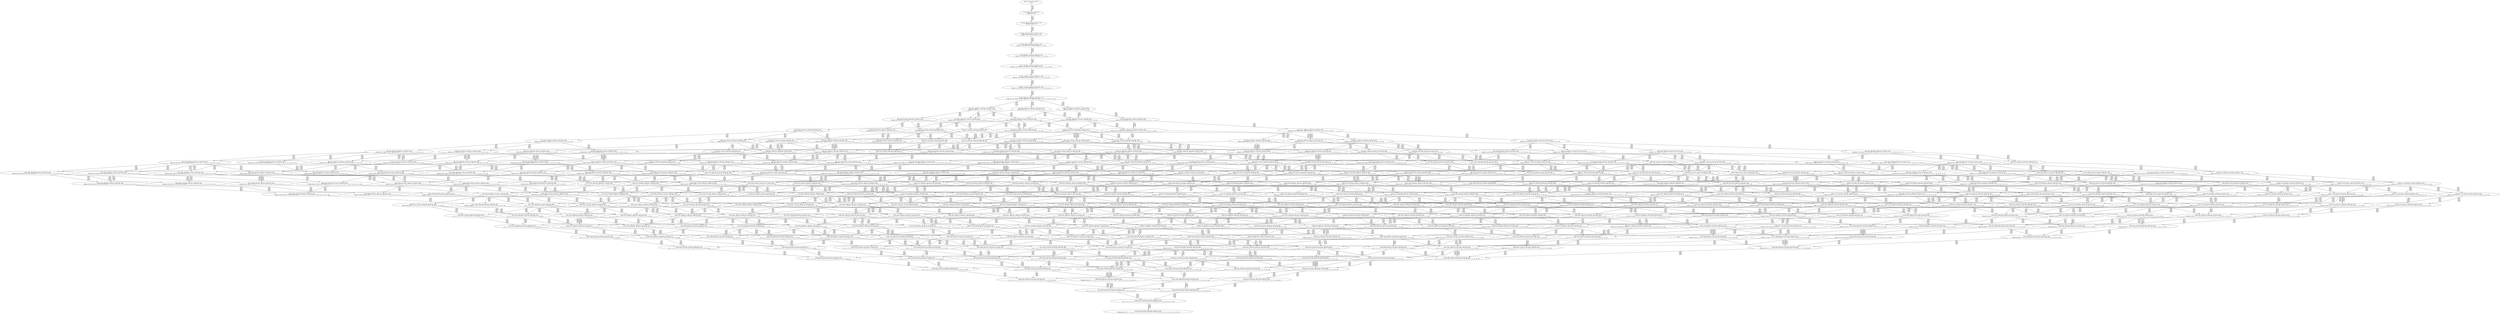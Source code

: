 digraph {
	S0[label="S0: [0, 0] [0, 0] [0, 0] [0, 0] \n{}{}"];
	S1[label="S1: [0, 0] [0, 0] [0, 0] [48, 61] \n{T0J0:48-61}{1}"];
	S2[label="S2: [48, 48] [48, 48] [48, 61] [87, 110] \n{T0J1:87-110}{1, 2}"];
	S3[label="S3: [48, 48] [48, 61] [87, 110] [123, 155] \n{T0J1:87-110, T0J2:123-155}{1, 2, 3}"];
	S4[label="S4: [48, 61] [54, 69] [87, 110] [123, 155] \n{T0J1:87-110, T0J2:123-155, T0J14:54-69}{1, 2, 3, 15}"];
	S5[label="S5: [54, 69] [87, 110] [115, 146] [123, 155] \n{T0J1:87-110, T0J2:123-155, T0J15:115-146}{1, 2, 3, 15, 16}"];
	S6[label="S6: [71, 91] [87, 110] [115, 146] [123, 155] \n{T0J1:87-110, T0J2:123-155, T0J15:115-146, T0J18:71-91}{1, 2, 3, 15, 16, 19}"];
	S7[label="S7: [87, 110] [87, 112] [115, 146] [123, 155] \n{T0J2:123-155, T0J15:115-146, T0J19:87-112}{1, 2, 3, 15, 16, 19, 20}"];
	S8[label="S8: [87, 112] [115, 146] [123, 155] [142, 179] \n{T0J2:123-155, T0J15:115-146, T0J20:142-179}{1, 2, 3, 15, 16, 19, 20, 21}"];
	S9[label="S9: [99, 128] [115, 146] [123, 155] [142, 179] \n{T0J2:123-155, T0J15:115-146, T0J20:142-179, T0J21:99-128}{1, 2, 3, 15, 16, 19, 20, 21, 22}"];
	S10[label="S10: [123, 146] [123, 146] [142, 179] [152, 183] \n{T0J3:152-183}{1, 2, 3, 4, 15, 16, 19, 20, 21, 22}"];
	S11[label="S11: [115, 146] [123, 155] [142, 179] [153, 194] \n{T0J16:153-194}{1, 2, 3, 15, 16, 17, 19, 20, 21, 22}"];
	S12[label="S12: [142, 145] [142, 146] [142, 155] [166, 175] \n{T0J25:166-175}{1, 2, 3, 15, 16, 19, 20, 21, 22, 26}"];
	S13[label="S13: [123, 146] [142, 179] [152, 183] [191, 232] \n{T0J3:152-183, T0J8:191-232}{1, 2, 3, 4, 9, 15, 16, 19, 20, 21, 22}"];
	S14[label="S14: [123, 155] [142, 179] [152, 183] [153, 194] \n{T0J3:152-183, T0J16:153-194}{1, 2, 3, 4, 15, 16, 17, 19, 20, 21, 22}"];
	S15[label="S15: [142, 146] [142, 175] [152, 179] [166, 183] \n{T0J3:152-183, T0J25:166-175}{1, 2, 3, 4, 15, 16, 19, 20, 21, 22, 26}"];
	S16[label="S16: [123, 155] [131, 166] [142, 179] [153, 194] \n{T0J16:153-194, T0J17:131-166}{1, 2, 3, 15, 16, 17, 18, 19, 20, 21, 22}"];
	S17[label="S17: [142, 155] [142, 175] [153, 179] [166, 194] \n{T0J16:153-194, T0J25:166-175}{1, 2, 3, 15, 16, 17, 19, 20, 21, 22, 26}"];
	S18[label="S18: [142, 179] [152, 183] [153, 184] [191, 232] \n{T0J3:152-183, T0J8:191-232, T0J9:153-184}{1, 2, 3, 4, 9, 10, 15, 16, 19, 20, 21, 22}"];
	S19[label="S19: [142, 179] [152, 183] [153, 194] [191, 241] \n{T0J8:191-241}{1, 2, 3, 4, 9, 15, 16, 17, 19, 20, 21, 22}"];
	S20[label="S20: [142, 175] [152, 179] [166, 183] [191, 232] \n{T0J3:152-183, T0J8:191-232, T0J25:166-175}{1, 2, 3, 4, 9, 15, 16, 19, 20, 21, 22, 26}"];
	S21[label="S21: [152, 155] [152, 179] [153, 194] [220, 240] \n{T0J4:220-240}{1, 2, 3, 4, 5, 15, 16, 17, 19, 20, 21, 22}"];
	S22[label="S22: [131, 174] [142, 179] [152, 192] [153, 194] \n{}{1, 2, 3, 4, 15, 16, 17, 18, 19, 20, 21, 22}"];
	S23[label="S23: [142, 175] [152, 179] [153, 192] [166, 194] \n{T0J3:152-192, T0J25:166-175}{1, 2, 3, 4, 15, 16, 17, 19, 20, 21, 22, 26}"];
	S24[label="S24: [153, 154] [153, 154] [153, 155] [153, 179] \n{T0J24:153-155}{1, 2, 3, 15, 16, 17, 18, 19, 20, 21, 22, 25}"];
	S25[label="S25: [142, 174] [142, 179] [153, 184] [166, 194] \n{T0J25:166-184}{1, 2, 3, 15, 16, 17, 18, 19, 20, 21, 22, 26}"];
	S26[label="S26: [152, 179] [153, 184] [191, 232] [220, 264] \n{T0J4:220-264, T0J8:191-232}{1, 2, 3, 4, 5, 9, 10, 15, 16, 19, 20, 21, 22}"];
	S27[label="S27: [153, 179] [153, 183] [179, 212] [191, 232] \n{T0J8:191-232, T0J10:179-212}{1, 2, 3, 4, 9, 10, 11, 15, 16, 19, 20, 21, 22}"];
	S28[label="S28: [152, 183] [153, 194] [172, 227] [191, 241] \n{T0J8:191-241}{1, 2, 3, 4, 9, 10, 15, 16, 17, 19, 20, 21, 22}"];
	S29[label="S29: [152, 179] [153, 183] [166, 213] [191, 232] \n{T0J8:191-232, T0J9:153-213}{1, 2, 3, 4, 9, 10, 15, 16, 19, 20, 21, 22, 26}"];
	S30[label="S30: [152, 183] [153, 194] [191, 241] [220, 264] \n{T0J4:220-264, T0J8:191-241}{1, 2, 3, 4, 5, 9, 15, 16, 17, 19, 20, 21, 22}"];
	S31[label="S31: [142, 179] [152, 192] [153, 194] [191, 260] \n{T0J8:191-260}{1, 2, 3, 4, 9, 15, 16, 17, 18, 19, 20, 21, 22}"];
	S32[label="S32: [152, 179] [153, 192] [166, 202] [191, 261] \n{T0J8:191-261}{1, 2, 3, 4, 9, 15, 16, 17, 19, 20, 21, 22, 26}"];
	S33[label="S33: [152, 175] [166, 179] [191, 232] [220, 260] \n{T0J4:220-260, T0J8:191-232}{1, 2, 3, 4, 5, 9, 15, 16, 19, 20, 21, 22, 26}"];
	S34[label="S34: [152, 179] [153, 194] [212, 230] [220, 240] \n{T0J4:220-240, T0J5:212-230}{1, 2, 3, 4, 5, 6, 15, 16, 17, 19, 20, 21, 22}"];
	S35[label="S35: [152, 179] [152, 192] [153, 194] [220, 259] \n{T0J4:220-259}{1, 2, 3, 4, 5, 15, 16, 17, 18, 19, 20, 21, 22}"];
	S36[label="S36: [153, 155] [153, 179] [153, 192] [153, 194] \n{}{1, 2, 3, 4, 15, 16, 17, 18, 19, 20, 21, 22, 25}"];
	S37[label="S37: [142, 179] [152, 184] [153, 194] [166, 211] \n{}{1, 2, 3, 4, 15, 16, 17, 18, 19, 20, 21, 22, 26}"];
	S38[label="S38: [152, 175] [153, 179] [166, 194] [220, 260] \n{T0J4:220-260}{1, 2, 3, 4, 5, 15, 16, 17, 19, 20, 21, 22, 26}"];
	S39[label="S39: [153, 155] [153, 179] [153, 184] [166, 194] \n{T0J25:166-184}{1, 2, 3, 15, 16, 17, 18, 19, 20, 21, 22, 25, 26}"];
	S40[label="S40: [153, 184] [191, 232] [212, 254] [220, 264] \n{T0J4:220-264, T0J5:212-254, T0J8:191-232}{1, 2, 3, 4, 5, 6, 9, 10, 15, 16, 19, 20, 21, 22}"];
	S41[label="S41: [153, 184] [179, 212] [191, 232] [220, 264] \n{T0J4:220-264, T0J8:191-232, T0J10:179-212}{1, 2, 3, 4, 5, 9, 10, 11, 15, 16, 19, 20, 21, 22}"];
	S42[label="S42: [153, 194] [172, 227] [191, 241] [220, 268] \n{T0J4:220-268, T0J8:191-241}{1, 2, 3, 4, 5, 9, 10, 15, 16, 17, 19, 20, 21, 22}"];
	S43[label="S43: [153, 182] [155, 183] [179, 212] [191, 232] \n{T0J8:191-232, T0J10:179-212, T0J11:155-182}{1, 2, 3, 4, 9, 10, 11, 12, 15, 16, 19, 20, 21, 22}"];
	S44[label="S44: [153, 194] [172, 216] [179, 227] [191, 241] \n{T0J8:191-241, T0J10:179-216}{1, 2, 3, 4, 9, 10, 11, 15, 16, 17, 19, 20, 21, 22}"];
	S45[label="S45: [152, 194] [153, 203] [172, 227] [191, 260] \n{T0J8:191-260}{1, 2, 3, 4, 9, 10, 15, 16, 17, 18, 19, 20, 21, 22}"];
	S46[label="S46: [153, 183] [166, 213] [191, 232] [220, 264] \n{T0J4:220-264, T0J8:191-232}{1, 2, 3, 4, 5, 9, 10, 15, 16, 19, 20, 21, 22, 26}"];
	S47[label="S47: [153, 179] [166, 183] [179, 212] [191, 232] \n{T0J8:191-232, T0J10:179-212}{1, 2, 3, 4, 9, 10, 11, 15, 16, 19, 20, 21, 22, 26}"];
	S48[label="S48: [153, 192] [166, 213] [182, 227] [191, 261] \n{T0J8:191-261}{1, 2, 3, 4, 9, 10, 15, 16, 17, 19, 20, 21, 22, 26}"];
	S49[label="S49: [153, 194] [191, 241] [212, 258] [220, 265] \n{T0J4:220-264, T0J5:212-258, T0J8:191-265}{1, 2, 3, 4, 5, 6, 9, 15, 16, 17, 19, 20, 21, 22}"];
	S50[label="S50: [152, 192] [153, 194] [191, 260] [220, 265] \n{T0J4:220-264, T0J8:191-265}{1, 2, 3, 4, 5, 9, 15, 16, 17, 18, 19, 20, 21, 22}"];
	S51[label="S51: [153, 179] [153, 192] [153, 194] [191, 260] \n{T0J8:191-260}{1, 2, 3, 4, 9, 15, 16, 17, 18, 19, 20, 21, 22, 25}"];
	S52[label="S52: [152, 184] [153, 194] [166, 211] [191, 265] \n{T0J8:191-265}{1, 2, 3, 4, 9, 15, 16, 17, 18, 19, 20, 21, 22, 26}"];
	S53[label="S53: [153, 192] [166, 202] [191, 261] [220, 264] \n{T0J4:220-264, T0J8:191-261}{1, 2, 3, 4, 5, 9, 15, 16, 17, 19, 20, 21, 22, 26}"];
	S54[label="S54: [166, 179] [191, 232] [212, 250] [220, 260] \n{T0J4:220-260, T0J5:212-250, T0J8:191-232}{1, 2, 3, 4, 5, 6, 9, 15, 16, 19, 20, 21, 22, 26}"];
	S55[label="S55: [153, 182] [154, 194] [212, 230] [220, 240] \n{T0J4:220-240, T0J5:212-230, T0J6:154-182}{1, 2, 3, 4, 5, 6, 7, 15, 16, 17, 19, 20, 21, 22}"];
	S56[label="S56: [152, 192] [153, 194] [212, 254] [220, 259] \n{T0J4:220-259, T0J5:212-254}{1, 2, 3, 4, 5, 6, 15, 16, 17, 18, 19, 20, 21, 22}"];
	S57[label="S57: [153, 179] [153, 192] [153, 194] [220, 259] \n{T0J4:220-259}{1, 2, 3, 4, 5, 15, 16, 17, 18, 19, 20, 21, 22, 25}"];
	S58[label="S58: [152, 184] [153, 194] [166, 211] [220, 264] \n{T0J4:220-264}{1, 2, 3, 4, 5, 15, 16, 17, 18, 19, 20, 21, 22, 26}"];
	S59[label="S59: [153, 179] [153, 184] [153, 194] [166, 211] \n{}{1, 2, 3, 4, 15, 16, 17, 18, 19, 20, 21, 22, 25, 26}"];
	S60[label="S60: [153, 179] [166, 194] [212, 250] [220, 260] \n{T0J4:220-260, T0J5:212-250}{1, 2, 3, 4, 5, 6, 15, 16, 17, 19, 20, 21, 22, 26}"];
	S61[label="S61: [155, 187] [191, 232] [212, 254] [220, 264] \n{T0J4:220-264, T0J5:212-254, T0J6:155-187, T0J8:191-232}{1, 2, 3, 4, 5, 6, 7, 9, 10, 15, 16, 19, 20, 21, 22}"];
	S62[label="S62: [179, 217] [191, 232] [212, 259] [220, 264] \n{T0J4:220-264, T0J5:212-259, T0J8:191-232}{1, 2, 3, 4, 5, 6, 9, 10, 11, 15, 16, 19, 20, 21, 22}"];
	S63[label="S63: [172, 232] [191, 241] [212, 268] [220, 269] \n{T0J4:220-268, T0J5:212-269}{1, 2, 3, 4, 5, 6, 9, 10, 15, 16, 17, 19, 20, 21, 22}"];
	S64[label="S64: [155, 187] [179, 212] [191, 232] [220, 267] \n{T0J4:220-267, T0J8:191-232}{1, 2, 3, 4, 5, 9, 10, 11, 12, 15, 16, 19, 20, 21, 22}"];
	S65[label="S65: [172, 227] [179, 232] [191, 241] [220, 279] \n{T0J4:220-279}{1, 2, 3, 4, 5, 9, 10, 11, 15, 16, 17, 19, 20, 21, 22}"];
	S66[label="S66: [153, 214] [172, 230] [191, 260] [220, 279] \n{T0J4:220-279}{1, 2, 3, 4, 5, 9, 10, 15, 16, 17, 18, 19, 20, 21, 22}"];
	S67[label="S67: [155, 183] [179, 212] [191, 232] [214, 259] \n{T0J8:191-232, T0J12:214-259}{1, 2, 3, 4, 9, 10, 11, 12, 13, 15, 16, 19, 20, 21, 22}"];
	S68[label="S68: [155, 197] [172, 216] [179, 230] [191, 241] \n{}{1, 2, 3, 4, 9, 10, 11, 12, 15, 16, 17, 19, 20, 21, 22}"];
	S69[label="S69: [153, 214] [172, 227] [179, 227] [191, 260] \n{}{1, 2, 3, 4, 9, 10, 11, 15, 16, 17, 18, 19, 20, 21, 22}"];
	S70[label="S70: [153, 195] [153, 203] [172, 227] [191, 260] \n{}{1, 2, 3, 4, 9, 10, 15, 16, 17, 18, 19, 20, 21, 22, 25}"];
	S71[label="S71: [153, 212] [166, 224] [176, 227] [191, 265] \n{}{1, 2, 3, 4, 9, 10, 15, 16, 17, 18, 19, 20, 21, 22, 26}"];
	S72[label="S72: [166, 217] [191, 232] [212, 258] [220, 264] \n{T0J4:220-264, T0J5:212-258, T0J8:191-232}{1, 2, 3, 4, 5, 6, 9, 10, 15, 16, 19, 20, 21, 22, 26}"];
	S73[label="S73: [166, 213] [179, 216] [191, 232] [220, 264] \n{T0J4:220-264, T0J8:191-232, T0J10:179-216}{1, 2, 3, 4, 5, 9, 10, 11, 15, 16, 19, 20, 21, 22, 26}"];
	S74[label="S74: [166, 213] [182, 231] [191, 261] [220, 277] \n{T0J4:220-277}{1, 2, 3, 4, 5, 9, 10, 15, 16, 17, 19, 20, 21, 22, 26}"];
	S75[label="S75: [155, 182] [166, 183] [179, 212] [191, 232] \n{T0J8:191-232, T0J10:179-212, T0J11:155-182}{1, 2, 3, 4, 9, 10, 11, 12, 15, 16, 19, 20, 21, 22, 26}"];
	S76[label="S76: [166, 213] [179, 225] [182, 227] [191, 261] \n{T0J10:179-225}{1, 2, 3, 4, 9, 10, 11, 15, 16, 17, 19, 20, 21, 22, 26}"];
	S77[label="S77: [154, 197] [191, 241] [212, 258] [220, 268] \n{T0J4:220-264, T0J5:212-258}{1, 2, 3, 4, 5, 6, 7, 9, 15, 16, 17, 19, 20, 21, 22}"];
	S78[label="S78: [153, 194] [191, 260] [212, 265] [220, 278] \n{T0J4:220-264, T0J5:212-267}{1, 2, 3, 4, 5, 6, 9, 15, 16, 17, 18, 19, 20, 21, 22}"];
	S79[label="S79: [153, 192] [153, 194] [191, 260] [220, 265] \n{T0J4:220-264, T0J8:191-265}{1, 2, 3, 4, 5, 9, 15, 16, 17, 18, 19, 20, 21, 22, 25}"];
	S80[label="S80: [153, 194] [166, 211] [191, 265] [220, 270] \n{T0J4:220-269, T0J8:191-270}{1, 2, 3, 4, 5, 9, 15, 16, 17, 18, 19, 20, 21, 22, 26}"];
	S81[label="S81: [153, 184] [153, 194] [166, 211] [191, 265] \n{T0J8:191-265}{1, 2, 3, 4, 9, 15, 16, 17, 18, 19, 20, 21, 22, 25, 26}"];
	S82[label="S82: [166, 202] [191, 261] [213, 264] [220, 267] \n{T0J4:220-264, T0J5:212-267}{1, 2, 3, 4, 5, 6, 9, 15, 16, 17, 19, 20, 21, 22, 26}"];
	S83[label="S83: [168, 182] [191, 232] [212, 250] [220, 260] \n{T0J4:220-260, T0J5:212-250, T0J6:168-182, T0J8:191-232}{1, 2, 3, 4, 5, 6, 7, 9, 15, 16, 19, 20, 21, 22, 26}"];
	S84[label="S84: [154, 194] [186, 224] [212, 230] [220, 240] \n{T0J4:220-240, T0J5:212-230, T0J7:186-224}{1, 2, 3, 4, 5, 6, 7, 8, 15, 16, 17, 19, 20, 21, 22}"];
	S85[label="S85: [153, 194] [154, 195] [212, 254] [220, 259] \n{T0J4:220-259, T0J5:212-254, T0J6:154-195}{1, 2, 3, 4, 5, 6, 7, 15, 16, 17, 18, 19, 20, 21, 22}"];
	S86[label="S86: [153, 192] [153, 194] [212, 254] [220, 259] \n{T0J4:220-259, T0J5:212-254}{1, 2, 3, 4, 5, 6, 15, 16, 17, 18, 19, 20, 21, 22, 25}"];
	S87[label="S87: [153, 194] [166, 211] [212, 259] [220, 264] \n{T0J4:220-264, T0J5:212-259}{1, 2, 3, 4, 5, 6, 15, 16, 17, 18, 19, 20, 21, 22, 26}"];
	S88[label="S88: [153, 184] [153, 194] [166, 211] [220, 264] \n{T0J4:220-264}{1, 2, 3, 4, 5, 15, 16, 17, 18, 19, 20, 21, 22, 25, 26}"];
	S89[label="S89: [155, 182] [166, 194] [212, 250] [220, 260] \n{T0J4:220-260, T0J5:212-250, T0J6:155-182}{1, 2, 3, 4, 5, 6, 7, 15, 16, 17, 19, 20, 21, 22, 26}"];
	S90[label="S90: [188, 229] [191, 232] [212, 254] [220, 264] \n{T0J4:220-264, T0J5:212-254, T0J7:188-229, T0J8:191-232}{1, 2, 3, 4, 5, 6, 7, 8, 9, 10, 15, 16, 19, 20, 21, 22}"];
	S91[label="S91: [181, 220] [191, 232] [212, 259] [220, 264] \n{T0J4:220-264}{1, 2, 3, 4, 5, 6, 7, 9, 10, 11, 15, 16, 19, 20, 21, 22}"];
	S92[label="S92: [174, 235] [191, 241] [212, 268] [220, 269] \n{}{1, 2, 3, 4, 5, 6, 7, 9, 10, 15, 16, 17, 19, 20, 21, 22}"];
	S93[label="S93: [179, 213] [191, 232] [212, 262] [220, 267] \n{T0J4:220-267, T0J5:212-262}{1, 2, 3, 4, 5, 6, 9, 10, 11, 12, 15, 16, 19, 20, 21, 22}"];
	S94[label="S94: [179, 241] [191, 258] [212, 279] [220, 302] \n{T0J5:212-302}{1, 2, 3, 4, 5, 6, 9, 10, 11, 15, 16, 17, 19, 20, 21, 22}"];
	S95[label="S95: [172, 232] [191, 260] [212, 279] [220, 289] \n{T0J4:220-279, T0J5:212-289}{1, 2, 3, 4, 5, 6, 9, 10, 15, 16, 17, 18, 19, 20, 21, 22}"];
	S96[label="S96: [179, 212] [191, 232] [214, 264] [220, 268] \n{T0J4:220-268, T0J8:191-232, T0J12:214-264}{1, 2, 3, 4, 5, 9, 10, 11, 12, 13, 15, 16, 19, 20, 21, 22}"];
	S97[label="S97: [172, 216] [179, 232] [191, 241] [220, 282] \n{T0J4:220-282}{1, 2, 3, 4, 5, 9, 10, 11, 12, 15, 16, 17, 19, 20, 21, 22}"];
	S98[label="S98: [172, 230] [179, 243] [191, 260] [220, 299] \n{T0J4:220-299}{1, 2, 3, 4, 5, 9, 10, 11, 15, 16, 17, 18, 19, 20, 21, 22}"];
	S99[label="S99: [153, 211] [172, 230] [191, 260] [220, 280] \n{T0J4:220-280}{1, 2, 3, 4, 5, 9, 10, 15, 16, 17, 18, 19, 20, 21, 22, 25}"];
	S100[label="S100: [166, 230] [176, 240] [191, 265] [220, 297] \n{T0J4:220-297}{1, 2, 3, 4, 5, 9, 10, 15, 16, 17, 18, 19, 20, 21, 22, 26}"];
	S101[label="S101: [178, 212] [179, 212] [191, 232] [214, 259] \n{T0J8:191-232, T0J12:214-259, T0J13:178-212}{1, 2, 3, 4, 9, 10, 11, 12, 13, 14, 15, 16, 19, 20, 21, 22}"];
	S102[label="S102: [172, 216] [179, 231] [191, 241] [214, 274] \n{T0J12:214-274}{1, 2, 3, 4, 9, 10, 11, 12, 13, 15, 16, 17, 19, 20, 21, 22}"];
	S103[label="S103: [155, 216] [172, 227] [179, 230] [191, 260] \n{}{1, 2, 3, 4, 9, 10, 11, 12, 15, 16, 17, 18, 19, 20, 21, 22}"];
	S104[label="S104: [153, 211] [172, 227] [179, 228] [191, 260] \n{}{1, 2, 3, 4, 9, 10, 11, 15, 16, 17, 18, 19, 20, 21, 22, 25}"];
	S105[label="S105: [166, 227] [176, 227] [179, 243] [191, 265] \n{}{1, 2, 3, 4, 9, 10, 11, 15, 16, 17, 18, 19, 20, 21, 22, 26}"];
	S106[label="S106: [153, 211] [166, 225] [176, 227] [191, 265] \n{}{1, 2, 3, 4, 9, 10, 15, 16, 17, 18, 19, 20, 21, 22, 25, 26}"];
	S107[label="S107: [168, 220] [191, 232] [212, 258] [220, 264] \n{T0J4:220-264}{1, 2, 3, 4, 5, 6, 7, 9, 10, 15, 16, 19, 20, 21, 22, 26}"];
	S108[label="S108: [179, 232] [191, 243] [212, 264] [220, 288] \n{T0J4:220-264, T0J5:212-288}{1, 2, 3, 4, 5, 6, 9, 10, 11, 15, 16, 19, 20, 21, 22, 26}"];
	S109[label="S109: [182, 240] [191, 261] [212, 277] [220, 288] \n{T0J4:220-277, T0J5:212-288}{1, 2, 3, 4, 5, 6, 9, 10, 15, 16, 17, 19, 20, 21, 22, 26}"];
	S110[label="S110: [166, 213] [179, 216] [191, 232] [220, 267] \n{T0J4:220-267}{1, 2, 3, 4, 5, 9, 10, 11, 12, 15, 16, 19, 20, 21, 22, 26}"];
	S111[label="S111: [179, 231] [182, 243] [191, 261] [220, 298] \n{T0J4:220-298}{1, 2, 3, 4, 5, 9, 10, 11, 15, 16, 17, 19, 20, 21, 22, 26}"];
	S112[label="S112: [166, 183] [179, 212] [191, 232] [216, 259] \n{T0J8:191-232, T0J12:216-259}{1, 2, 3, 4, 9, 10, 11, 12, 13, 15, 16, 19, 20, 21, 22, 26}"];
	S113[label="S113: [166, 213] [179, 225] [182, 230] [191, 261] \n{}{1, 2, 3, 4, 9, 10, 11, 12, 15, 16, 17, 19, 20, 21, 22, 26}"];
	S114[label="S114: [186, 239] [191, 241] [212, 258] [220, 280] \n{T0J4:220-264, T0J5:212-258}{1, 2, 3, 4, 5, 6, 7, 8, 9, 15, 16, 17, 19, 20, 21, 22}"];
	S115[label="S115: [154, 197] [191, 260] [212, 265] [220, 280] \n{T0J4:220-264, T0J5:212-267}{1, 2, 3, 4, 5, 6, 7, 9, 15, 16, 17, 18, 19, 20, 21, 22}"];
	S116[label="S116: [153, 194] [191, 260] [212, 265] [220, 278] \n{T0J4:220-264, T0J5:212-267}{1, 2, 3, 4, 5, 6, 9, 15, 16, 17, 18, 19, 20, 21, 22, 25}"];
	S117[label="S117: [166, 211] [191, 265] [212, 269] [220, 280] \n{T0J4:220-269, T0J5:212-269}{1, 2, 3, 4, 5, 6, 9, 15, 16, 17, 18, 19, 20, 21, 22, 26}"];
	S118[label="S118: [153, 194] [166, 211] [191, 265] [220, 270] \n{T0J4:220-269, T0J8:191-270}{1, 2, 3, 4, 5, 9, 15, 16, 17, 18, 19, 20, 21, 22, 25, 26}"];
	S119[label="S119: [166, 205] [191, 261] [213, 264] [220, 268] \n{T0J4:220-264, T0J5:212-267}{1, 2, 3, 4, 5, 6, 7, 9, 15, 16, 17, 19, 20, 21, 22, 26}"];
	S120[label="S120: [191, 224] [201, 232] [212, 250] [220, 260] \n{T0J4:220-260, T0J5:212-250, T0J7:201-224, T0J8:191-232}{1, 2, 3, 4, 5, 6, 7, 8, 9, 15, 16, 19, 20, 21, 22, 26}"];
	S121[label="S121: [154, 195] [186, 236] [212, 254] [220, 259] \n{T0J4:220-259, T0J5:212-254, T0J7:186-236}{1, 2, 3, 4, 5, 6, 7, 8, 15, 16, 17, 18, 19, 20, 21, 22}"];
	S122[label="S122: [153, 194] [154, 195] [212, 254] [220, 259] \n{T0J4:220-259, T0J5:212-254, T0J6:154-195}{1, 2, 3, 4, 5, 6, 7, 15, 16, 17, 18, 19, 20, 21, 22, 25}"];
	S123[label="S123: [154, 197] [166, 211] [212, 259] [220, 264] \n{T0J4:220-264, T0J5:212-259, T0J6:154-197}{1, 2, 3, 4, 5, 6, 7, 15, 16, 17, 18, 19, 20, 21, 22, 26}"];
	S124[label="S124: [153, 194] [166, 211] [212, 259] [220, 264] \n{T0J4:220-264, T0J5:212-259}{1, 2, 3, 4, 5, 6, 15, 16, 17, 18, 19, 20, 21, 22, 25, 26}"];
	S125[label="S125: [166, 194] [188, 224] [212, 250] [220, 260] \n{T0J4:220-260, T0J5:212-250, T0J7:188-224}{1, 2, 3, 4, 5, 6, 7, 8, 15, 16, 17, 19, 20, 21, 22, 26}"];
	S126[label="S126: [191, 232] [212, 259] [214, 262] [220, 264] \n{}{1, 2, 3, 4, 5, 6, 7, 8, 9, 10, 11, 15, 16, 19, 20, 21, 22}"];
	S127[label="S127: [191, 241] [207, 268] [212, 277] [220, 280] \n{}{1, 2, 3, 4, 5, 6, 7, 8, 9, 10, 15, 16, 17, 19, 20, 21, 22}"];
	S128[label="S128: [181, 216] [191, 232] [212, 262] [220, 267] \n{T0J4:220-267}{1, 2, 3, 4, 5, 6, 7, 9, 10, 11, 12, 15, 16, 19, 20, 21, 22}"];
	S129[label="S129: [181, 244] [191, 258] [212, 279] [220, 302] \n{}{1, 2, 3, 4, 5, 6, 7, 9, 10, 11, 15, 16, 17, 19, 20, 21, 22}"];
	S130[label="S130: [174, 235] [191, 260] [212, 279] [220, 289] \n{}{1, 2, 3, 4, 5, 6, 7, 9, 10, 15, 16, 17, 18, 19, 20, 21, 22}"];
	S131[label="S131: [191, 232] [212, 264] [220, 268] [239, 287] \n{T0J4:220-268, T0J5:212-287, T0J12:214-287}{1, 2, 3, 4, 5, 6, 9, 10, 11, 12, 13, 15, 16, 19, 20, 21, 22}"];
	S132[label="S132: [179, 232] [191, 258] [212, 282] [220, 302] \n{T0J5:212-302}{1, 2, 3, 4, 5, 6, 9, 10, 11, 12, 15, 16, 17, 19, 20, 21, 22}"];
	S133[label="S133: [179, 243] [191, 260] [212, 299] [220, 305] \n{T0J5:212-305}{1, 2, 3, 4, 5, 6, 9, 10, 11, 15, 16, 17, 18, 19, 20, 21, 22}"];
	S134[label="S134: [172, 232] [191, 260] [212, 280] [220, 289] \n{T0J4:220-280, T0J5:212-289}{1, 2, 3, 4, 5, 6, 9, 10, 15, 16, 17, 18, 19, 20, 21, 22, 25}"];
	S135[label="S135: [176, 248] [191, 265] [212, 297] [220, 305] \n{T0J5:212-305}{1, 2, 3, 4, 5, 6, 9, 10, 15, 16, 17, 18, 19, 20, 21, 22, 26}"];
	S136[label="S136: [179, 232] [191, 239] [214, 264] [220, 297] \n{T0J4:220-297, T0J12:214-264}{1, 2, 3, 4, 5, 9, 10, 11, 12, 13, 14, 15, 16, 19, 20, 21, 22}"];
	S137[label="S137: [179, 232] [191, 258] [214, 282] [220, 301] \n{T0J4:220-301}{1, 2, 3, 4, 5, 9, 10, 11, 12, 13, 15, 16, 17, 19, 20, 21, 22}"];
	S138[label="S138: [172, 230] [179, 243] [191, 260] [220, 301] \n{T0J4:220-301}{1, 2, 3, 4, 5, 9, 10, 11, 12, 15, 16, 17, 18, 19, 20, 21, 22}"];
	S139[label="S139: [172, 230] [179, 243] [191, 260] [220, 299] \n{T0J4:220-299}{1, 2, 3, 4, 5, 9, 10, 11, 15, 16, 17, 18, 19, 20, 21, 22, 25}"];
	S140[label="S140: [176, 240] [179, 243] [191, 265] [220, 312] \n{T0J4:220-312}{1, 2, 3, 4, 5, 9, 10, 11, 15, 16, 17, 18, 19, 20, 21, 22, 26}"];
	S141[label="S141: [166, 230] [176, 240] [191, 265] [220, 297] \n{T0J4:220-297}{1, 2, 3, 4, 5, 9, 10, 15, 16, 17, 18, 19, 20, 21, 22, 25, 26}"];
	S142[label="S142: [179, 231] [191, 239] [195, 258] [214, 274] \n{T0J12:214-274}{1, 2, 3, 4, 9, 10, 11, 12, 13, 14, 15, 16, 17, 19, 20, 21, 22}"];
	S143[label="S143: [172, 230] [179, 231] [191, 260] [214, 287] \n{T0J12:214-287}{1, 2, 3, 4, 9, 10, 11, 12, 13, 15, 16, 17, 18, 19, 20, 21, 22}"];
	S144[label="S144: [155, 213] [172, 227] [179, 230] [191, 260] \n{}{1, 2, 3, 4, 9, 10, 11, 12, 15, 16, 17, 18, 19, 20, 21, 22, 25}"];
	S145[label="S145: [168, 227] [176, 230] [179, 243] [191, 265] \n{}{1, 2, 3, 4, 9, 10, 11, 12, 15, 16, 17, 18, 19, 20, 21, 22, 26}"];
	S146[label="S146: [166, 227] [176, 228] [179, 243] [191, 265] \n{}{1, 2, 3, 4, 9, 10, 11, 15, 16, 17, 18, 19, 20, 21, 22, 25, 26}"];
	S147[label="S147: [166, 225] [176, 227] [191, 250] [198, 265] \n{T0J27:198-250}{1, 2, 3, 4, 9, 10, 15, 16, 17, 18, 19, 20, 21, 22, 25, 26, 28}"];
	S148[label="S148: [191, 232] [201, 258] [212, 262] [220, 264] \n{}{1, 2, 3, 4, 5, 6, 7, 8, 9, 10, 15, 16, 19, 20, 21, 22, 26}"];
	S149[label="S149: [181, 235] [191, 243] [212, 264] [220, 288] \n{}{1, 2, 3, 4, 5, 6, 7, 9, 10, 11, 15, 16, 19, 20, 21, 22, 26}"];
	S150[label="S150: [184, 243] [191, 261] [212, 277] [220, 288] \n{}{1, 2, 3, 4, 5, 6, 7, 9, 10, 15, 16, 17, 19, 20, 21, 22, 26}"];
	S151[label="S151: [179, 216] [191, 243] [212, 267] [220, 288] \n{T0J4:220-267, T0J5:212-288}{1, 2, 3, 4, 5, 6, 9, 10, 11, 12, 15, 16, 19, 20, 21, 22, 26}"];
	S152[label="S152: [182, 243] [191, 261] [212, 298] [220, 306] \n{T0J5:212-306}{1, 2, 3, 4, 5, 6, 9, 10, 11, 15, 16, 17, 19, 20, 21, 22, 26}"];
	S153[label="S153: [179, 216] [191, 232] [216, 267] [227, 287] \n{T0J4:220-268, T0J12:216-287}{1, 2, 3, 4, 5, 9, 10, 11, 12, 13, 15, 16, 19, 20, 21, 22, 26}"];
	S154[label="S154: [179, 225] [182, 243] [191, 261] [220, 298] \n{T0J4:220-298}{1, 2, 3, 4, 5, 9, 10, 11, 12, 15, 16, 17, 19, 20, 21, 22, 26}"];
	S155[label="S155: [179, 212] [189, 212] [191, 232] [216, 259] \n{T0J8:191-232, T0J12:216-259, T0J13:189-212}{1, 2, 3, 4, 9, 10, 11, 12, 13, 14, 15, 16, 19, 20, 21, 22, 26}"];
	S156[label="S156: [179, 225] [182, 231] [191, 261] [216, 287] \n{T0J12:216-287}{1, 2, 3, 4, 9, 10, 11, 12, 13, 15, 16, 17, 19, 20, 21, 22, 26}"];
	S157[label="S157: [186, 239] [191, 260] [212, 265] [220, 281] \n{T0J4:220-264, T0J5:212-267}{1, 2, 3, 4, 5, 6, 7, 8, 9, 15, 16, 17, 18, 19, 20, 21, 22}"];
	S158[label="S158: [154, 197] [191, 260] [212, 265] [220, 280] \n{T0J4:220-264, T0J5:212-267}{1, 2, 3, 4, 5, 6, 7, 9, 15, 16, 17, 18, 19, 20, 21, 22, 25}"];
	S159[label="S159: [166, 214] [191, 265] [212, 269] [220, 283] \n{T0J4:220-269, T0J5:212-269}{1, 2, 3, 4, 5, 6, 7, 9, 15, 16, 17, 18, 19, 20, 21, 22, 26}"];
	S160[label="S160: [166, 211] [191, 265] [212, 269] [220, 280] \n{T0J4:220-269, T0J5:212-269}{1, 2, 3, 4, 5, 6, 9, 15, 16, 17, 18, 19, 20, 21, 22, 25, 26}"];
	S161[label="S161: [188, 247] [199, 261] [213, 264] [220, 280] \n{T0J4:220-264, T0J5:212-267}{1, 2, 3, 4, 5, 6, 7, 8, 9, 15, 16, 17, 19, 20, 21, 22, 26}"];
	S162[label="S162: [154, 195] [186, 236] [212, 254] [220, 259] \n{T0J4:220-259, T0J5:212-254, T0J7:186-236}{1, 2, 3, 4, 5, 6, 7, 8, 15, 16, 17, 18, 19, 20, 21, 22, 25}"];
	S163[label="S163: [166, 211] [186, 239] [212, 259] [220, 264] \n{T0J4:220-264, T0J5:212-259, T0J7:186-239}{1, 2, 3, 4, 5, 6, 7, 8, 15, 16, 17, 18, 19, 20, 21, 22, 26}"];
	S164[label="S164: [154, 197] [166, 211] [212, 259] [220, 264] \n{T0J4:220-264, T0J5:212-259, T0J6:154-197}{1, 2, 3, 4, 5, 6, 7, 15, 16, 17, 18, 19, 20, 21, 22, 25, 26}"];
	S165[label="S165: [191, 235] [212, 259] [214, 262] [220, 267] \n{}{1, 2, 3, 4, 5, 6, 7, 8, 9, 10, 11, 12, 15, 16, 19, 20, 21, 22}"];
	S166[label="S166: [191, 268] [212, 279] [214, 286] [220, 302] \n{}{1, 2, 3, 4, 5, 6, 7, 8, 9, 10, 11, 15, 16, 17, 19, 20, 21, 22}"];
	S167[label="S167: [191, 261] [207, 277] [212, 279] [220, 289] \n{}{1, 2, 3, 4, 5, 6, 7, 8, 9, 10, 15, 16, 17, 18, 19, 20, 21, 22}"];
	S168[label="S168: [191, 235] [212, 264] [220, 268] [239, 287] \n{}{1, 2, 3, 4, 5, 6, 7, 9, 10, 11, 12, 13, 15, 16, 19, 20, 21, 22}"];
	S169[label="S169: [181, 235] [191, 258] [212, 282] [220, 302] \n{}{1, 2, 3, 4, 5, 6, 7, 9, 10, 11, 12, 15, 16, 17, 19, 20, 21, 22}"];
	S170[label="S170: [181, 246] [191, 260] [212, 299] [220, 305] \n{}{1, 2, 3, 4, 5, 6, 7, 9, 10, 11, 15, 16, 17, 18, 19, 20, 21, 22}"];
	S171[label="S171: [174, 235] [191, 260] [212, 280] [220, 289] \n{}{1, 2, 3, 4, 5, 6, 7, 9, 10, 15, 16, 17, 18, 19, 20, 21, 22, 25}"];
	S172[label="S172: [178, 251] [191, 265] [212, 297] [220, 305] \n{}{1, 2, 3, 4, 5, 6, 7, 9, 10, 15, 16, 17, 18, 19, 20, 21, 22, 26}"];
	S173[label="S173: [191, 239] [214, 264] [220, 297] [239, 307] \n{T0J5:212-307}{1, 2, 3, 4, 5, 6, 9, 10, 11, 12, 13, 14, 15, 16, 19, 20, 21, 22}"];
	S174[label="S174: [191, 258] [212, 282] [220, 301] [239, 307] \n{T0J5:212-307}{1, 2, 3, 4, 5, 6, 9, 10, 11, 12, 13, 15, 16, 17, 19, 20, 21, 22}"];
	S175[label="S175: [179, 243] [191, 260] [212, 301] [220, 305] \n{T0J5:212-305}{1, 2, 3, 4, 5, 6, 9, 10, 11, 12, 15, 16, 17, 18, 19, 20, 21, 22}"];
	S176[label="S176: [179, 243] [191, 260] [212, 299] [220, 305] \n{T0J5:212-305}{1, 2, 3, 4, 5, 6, 9, 10, 11, 15, 16, 17, 18, 19, 20, 21, 22, 25}"];
	S177[label="S177: [179, 243] [191, 265] [212, 312] [220, 315] \n{T0J5:212-315}{1, 2, 3, 4, 5, 6, 9, 10, 11, 15, 16, 17, 18, 19, 20, 21, 22, 26}"];
	S178[label="S178: [176, 248] [191, 265] [212, 297] [220, 305] \n{T0J5:212-305}{1, 2, 3, 4, 5, 6, 9, 10, 15, 16, 17, 18, 19, 20, 21, 22, 25, 26}"];
	S179[label="S179: [191, 239] [195, 258] [214, 282] [220, 316] \n{T0J4:220-316}{1, 2, 3, 4, 5, 9, 10, 11, 12, 13, 14, 15, 16, 17, 19, 20, 21, 22}"];
	S180[label="S180: [179, 243] [191, 260] [214, 287] [220, 315] \n{T0J4:220-315}{1, 2, 3, 4, 5, 9, 10, 11, 12, 13, 15, 16, 17, 18, 19, 20, 21, 22}"];
	S181[label="S181: [172, 227] [179, 243] [191, 260] [220, 301] \n{T0J4:220-301}{1, 2, 3, 4, 5, 9, 10, 11, 12, 15, 16, 17, 18, 19, 20, 21, 22, 25}"];
	S182[label="S182: [176, 240] [179, 243] [191, 265] [220, 312] \n{T0J4:220-312}{1, 2, 3, 4, 5, 9, 10, 11, 12, 15, 16, 17, 18, 19, 20, 21, 22, 26}"];
	S183[label="S183: [176, 240] [179, 243] [191, 265] [220, 312] \n{T0J4:220-312}{1, 2, 3, 4, 5, 9, 10, 11, 15, 16, 17, 18, 19, 20, 21, 22, 25, 26}"];
	S184[label="S184: [176, 240] [191, 250] [198, 265] [220, 310] \n{T0J4:220-310}{1, 2, 3, 4, 5, 9, 10, 15, 16, 17, 18, 19, 20, 21, 22, 25, 26, 28}"];
	S185[label="S185: [179, 231] [191, 239] [195, 260] [214, 287] \n{T0J12:214-287}{1, 2, 3, 4, 9, 10, 11, 12, 13, 14, 15, 16, 17, 18, 19, 20, 21, 22}"];
	S186[label="S186: [172, 227] [179, 231] [191, 260] [214, 287] \n{T0J12:214-287}{1, 2, 3, 4, 9, 10, 11, 12, 13, 15, 16, 17, 18, 19, 20, 21, 22, 25}"];
	S187[label="S187: [176, 231] [179, 243] [191, 265] [214, 287] \n{T0J12:214-287}{1, 2, 3, 4, 9, 10, 11, 12, 13, 15, 16, 17, 18, 19, 20, 21, 22, 26}"];
	S188[label="S188: [168, 227] [176, 230] [179, 243] [191, 265] \n{}{1, 2, 3, 4, 9, 10, 11, 12, 15, 16, 17, 18, 19, 20, 21, 22, 25, 26}"];
	S189[label="S189: [176, 228] [179, 243] [191, 250] [198, 265] \n{}{1, 2, 3, 4, 9, 10, 11, 15, 16, 17, 18, 19, 20, 21, 22, 25, 26, 28}"];
	S190[label="S190: [191, 258] [212, 264] [214, 277] [220, 288] \n{}{1, 2, 3, 4, 5, 6, 7, 8, 9, 10, 11, 15, 16, 19, 20, 21, 22, 26}"];
	S191[label="S191: [191, 261] [212, 277] [217, 285] [220, 288] \n{}{1, 2, 3, 4, 5, 6, 7, 8, 9, 10, 15, 16, 17, 19, 20, 21, 22, 26}"];
	S192[label="S192: [181, 219] [191, 243] [212, 267] [220, 288] \n{}{1, 2, 3, 4, 5, 6, 7, 9, 10, 11, 12, 15, 16, 19, 20, 21, 22, 26}"];
	S193[label="S193: [184, 246] [191, 261] [212, 298] [220, 306] \n{}{1, 2, 3, 4, 5, 6, 7, 9, 10, 11, 15, 16, 17, 19, 20, 21, 22, 26}"];
	S194[label="S194: [191, 243] [212, 267] [220, 287] [239, 291] \n{T0J4:220-268, T0J5:212-291, T0J12:216-287}{1, 2, 3, 4, 5, 6, 9, 10, 11, 12, 13, 15, 16, 19, 20, 21, 22, 26}"];
	S195[label="S195: [182, 243] [191, 261] [212, 298] [220, 306] \n{T0J5:212-306}{1, 2, 3, 4, 5, 6, 9, 10, 11, 12, 15, 16, 17, 19, 20, 21, 22, 26}"];
	S196[label="S196: [189, 232] [191, 239] [216, 267] [227, 297] \n{T0J4:220-297, T0J12:216-287}{1, 2, 3, 4, 5, 9, 10, 11, 12, 13, 14, 15, 16, 19, 20, 21, 22, 26}"];
	S197[label="S197: [182, 243] [191, 261] [216, 287] [227, 310] \n{T0J4:220-310}{1, 2, 3, 4, 5, 9, 10, 11, 12, 13, 15, 16, 17, 19, 20, 21, 22, 26}"];
	S198[label="S198: [182, 231] [191, 239] [202, 261] [216, 287] \n{T0J12:216-287}{1, 2, 3, 4, 9, 10, 11, 12, 13, 14, 15, 16, 17, 19, 20, 21, 22, 26}"];
	S199[label="S199: [186, 239] [191, 260] [212, 265] [220, 281] \n{T0J4:220-264, T0J5:212-267}{1, 2, 3, 4, 5, 6, 7, 8, 9, 15, 16, 17, 18, 19, 20, 21, 22, 25}"];
	S200[label="S200: [166, 214] [191, 265] [212, 269] [220, 283] \n{T0J4:220-269, T0J5:212-269}{1, 2, 3, 4, 5, 6, 7, 9, 15, 16, 17, 18, 19, 20, 21, 22, 25, 26}"];
	S201[label="S201: [186, 256] [199, 265] [212, 269] [220, 297] \n{T0J4:220-269}{1, 2, 3, 4, 5, 6, 7, 8, 9, 15, 16, 17, 18, 19, 20, 21, 22, 26}"];
	S202[label="S202: [166, 211] [186, 239] [212, 259] [220, 264] \n{T0J4:220-264, T0J5:212-259, T0J7:186-239}{1, 2, 3, 4, 5, 6, 7, 8, 15, 16, 17, 18, 19, 20, 21, 22, 25, 26}"];
	S203[label="S203: [212, 264] [214, 268] [220, 277] [239, 312] \n{}{1, 2, 3, 4, 5, 6, 7, 8, 9, 10, 11, 12, 13, 15, 16, 19, 20, 21, 22}"];
	S204[label="S204: [191, 271] [212, 279] [214, 286] [220, 302] \n{}{1, 2, 3, 4, 5, 6, 7, 8, 9, 10, 11, 12, 15, 16, 17, 19, 20, 21, 22}"];
	S205[label="S205: [191, 279] [212, 288] [214, 299] [220, 305] \n{}{1, 2, 3, 4, 5, 6, 7, 8, 9, 10, 11, 15, 16, 17, 18, 19, 20, 21, 22}"];
	S206[label="S206: [220, 277] [220, 279] [220, 282] [236, 289] \n{T0J22:236-282}{1, 2, 3, 4, 5, 6, 7, 8, 9, 10, 15, 16, 17, 18, 19, 20, 21, 22, 23}"];
	S207[label="S207: [191, 262] [207, 277] [212, 280] [220, 289] \n{}{1, 2, 3, 4, 5, 6, 7, 8, 9, 10, 15, 16, 17, 18, 19, 20, 21, 22, 25}"];
	S208[label="S208: [191, 277] [211, 293] [212, 297] [220, 305] \n{}{1, 2, 3, 4, 5, 6, 7, 8, 9, 10, 15, 16, 17, 18, 19, 20, 21, 22, 26}"];
	S209[label="S209: [193, 242] [214, 264] [220, 297] [239, 307] \n{}{1, 2, 3, 4, 5, 6, 7, 9, 10, 11, 12, 13, 14, 15, 16, 19, 20, 21, 22}"];
	S210[label="S210: [191, 261] [212, 282] [220, 301] [239, 307] \n{}{1, 2, 3, 4, 5, 6, 7, 9, 10, 11, 12, 13, 15, 16, 17, 19, 20, 21, 22}"];
	S211[label="S211: [181, 246] [191, 260] [212, 301] [220, 305] \n{}{1, 2, 3, 4, 5, 6, 7, 9, 10, 11, 12, 15, 16, 17, 18, 19, 20, 21, 22}"];
	S212[label="S212: [181, 246] [191, 260] [212, 299] [220, 305] \n{}{1, 2, 3, 4, 5, 6, 7, 9, 10, 11, 15, 16, 17, 18, 19, 20, 21, 22, 25}"];
	S213[label="S213: [181, 246] [191, 265] [212, 312] [220, 315] \n{}{1, 2, 3, 4, 5, 6, 7, 9, 10, 11, 15, 16, 17, 18, 19, 20, 21, 22, 26}"];
	S214[label="S214: [178, 251] [191, 265] [212, 297] [220, 305] \n{}{1, 2, 3, 4, 5, 6, 7, 9, 10, 15, 16, 17, 18, 19, 20, 21, 22, 25, 26}"];
	S215[label="S215: [195, 258] [214, 282] [220, 314] [239, 316] \n{T0J5:212-314}{1, 2, 3, 4, 5, 6, 9, 10, 11, 12, 13, 14, 15, 16, 17, 19, 20, 21, 22}"];
	S216[label="S216: [191, 260] [212, 287] [220, 315] [239, 318] \n{T0J5:212-318}{1, 2, 3, 4, 5, 6, 9, 10, 11, 12, 13, 15, 16, 17, 18, 19, 20, 21, 22}"];
	S217[label="S217: [179, 243] [191, 260] [212, 301] [220, 305] \n{T0J5:212-305}{1, 2, 3, 4, 5, 6, 9, 10, 11, 12, 15, 16, 17, 18, 19, 20, 21, 22, 25}"];
	S218[label="S218: [179, 243] [191, 265] [212, 312] [220, 315] \n{T0J5:212-315}{1, 2, 3, 4, 5, 6, 9, 10, 11, 12, 15, 16, 17, 18, 19, 20, 21, 22, 26}"];
	S219[label="S219: [179, 243] [191, 265] [212, 312] [220, 315] \n{T0J5:212-315}{1, 2, 3, 4, 5, 6, 9, 10, 11, 15, 16, 17, 18, 19, 20, 21, 22, 25, 26}"];
	S220[label="S220: [191, 250] [198, 265] [212, 310] [220, 315] \n{T0J5:212-315}{1, 2, 3, 4, 5, 6, 9, 10, 15, 16, 17, 18, 19, 20, 21, 22, 25, 26, 28}"];
	S221[label="S221: [191, 239] [195, 260] [214, 287] [220, 316] \n{T0J4:220-316}{1, 2, 3, 4, 5, 9, 10, 11, 12, 13, 14, 15, 16, 17, 18, 19, 20, 21, 22}"];
	S222[label="S222: [179, 243] [191, 260] [214, 287] [220, 315] \n{T0J4:220-315}{1, 2, 3, 4, 5, 9, 10, 11, 12, 13, 15, 16, 17, 18, 19, 20, 21, 22, 25}"];
	S223[label="S223: [179, 243] [191, 265] [214, 287] [220, 316] \n{T0J4:220-316}{1, 2, 3, 4, 5, 9, 10, 11, 12, 13, 15, 16, 17, 18, 19, 20, 21, 22, 26}"];
	S224[label="S224: [176, 240] [179, 243] [191, 265] [220, 312] \n{T0J4:220-312}{1, 2, 3, 4, 5, 9, 10, 11, 12, 15, 16, 17, 18, 19, 20, 21, 22, 25, 26}"];
	S225[label="S225: [179, 243] [191, 250] [198, 265] [220, 313] \n{T0J4:220-313}{1, 2, 3, 4, 5, 9, 10, 11, 15, 16, 17, 18, 19, 20, 21, 22, 25, 26, 28}"];
	S226[label="S226: [179, 231] [191, 239] [195, 260] [214, 287] \n{T0J12:214-287}{1, 2, 3, 4, 9, 10, 11, 12, 13, 14, 15, 16, 17, 18, 19, 20, 21, 22, 25}"];
	S227[label="S227: [179, 239] [191, 243] [199, 265] [214, 287] \n{T0J12:214-287}{1, 2, 3, 4, 9, 10, 11, 12, 13, 14, 15, 16, 17, 18, 19, 20, 21, 22, 26}"];
	S228[label="S228: [176, 231] [179, 243] [191, 265] [214, 287] \n{T0J12:214-287}{1, 2, 3, 4, 9, 10, 11, 12, 13, 15, 16, 17, 18, 19, 20, 21, 22, 25, 26}"];
	S229[label="S229: [176, 230] [179, 243] [191, 250] [198, 265] \n{}{1, 2, 3, 4, 9, 10, 11, 12, 15, 16, 17, 18, 19, 20, 21, 22, 25, 26, 28}"];
	S230[label="S230: [191, 261] [212, 264] [214, 277] [220, 288] \n{}{1, 2, 3, 4, 5, 6, 7, 8, 9, 10, 11, 12, 15, 16, 19, 20, 21, 22, 26}"];
	S231[label="S231: [191, 277] [212, 288] [217, 298] [220, 306] \n{}{1, 2, 3, 4, 5, 6, 7, 8, 9, 10, 11, 15, 16, 17, 19, 20, 21, 22, 26}"];
	S232[label="S232: [191, 246] [212, 267] [220, 287] [239, 291] \n{}{1, 2, 3, 4, 5, 6, 7, 9, 10, 11, 12, 13, 15, 16, 19, 20, 21, 22, 26}"];
	S233[label="S233: [184, 246] [191, 261] [212, 298] [220, 306] \n{}{1, 2, 3, 4, 5, 6, 7, 9, 10, 11, 12, 15, 16, 17, 19, 20, 21, 22, 26}"];
	S234[label="S234: [191, 239] [214, 267] [220, 297] [239, 307] \n{T0J5:212-307}{1, 2, 3, 4, 5, 6, 9, 10, 11, 12, 13, 14, 15, 16, 19, 20, 21, 22, 26}"];
	S235[label="S235: [191, 261] [212, 287] [220, 310] [239, 318] \n{T0J5:212-318}{1, 2, 3, 4, 5, 6, 9, 10, 11, 12, 13, 15, 16, 17, 19, 20, 21, 22, 26}"];
	S236[label="S236: [191, 239] [202, 261] [216, 287] [227, 316] \n{T0J4:220-316}{1, 2, 3, 4, 5, 9, 10, 11, 12, 13, 14, 15, 16, 17, 19, 20, 21, 22, 26}"];
	S237[label="S237: [186, 256] [199, 265] [212, 269] [220, 297] \n{T0J4:220-269}{1, 2, 3, 4, 5, 6, 7, 8, 9, 15, 16, 17, 18, 19, 20, 21, 22, 25, 26}"];
	S238[label="S238: [214, 268] [220, 284] [226, 297] [239, 312] \n{}{1, 2, 3, 4, 5, 6, 7, 8, 9, 10, 11, 12, 13, 14, 15, 16, 19, 20, 21, 22}"];
	S239[label="S239: [212, 282] [214, 301] [220, 312] [239, 348] \n{}{1, 2, 3, 4, 5, 6, 7, 8, 9, 10, 11, 12, 13, 15, 16, 17, 19, 20, 21, 22}"];
	S240[label="S240: [191, 282] [212, 288] [214, 301] [220, 305] \n{}{1, 2, 3, 4, 5, 6, 7, 8, 9, 10, 11, 12, 15, 16, 17, 18, 19, 20, 21, 22}"];
	S241[label="S241: [220, 288] [220, 299] [220, 300] [236, 310] \n{}{1, 2, 3, 4, 5, 6, 7, 8, 9, 10, 11, 15, 16, 17, 18, 19, 20, 21, 22, 23}"];
	S242[label="S242: [191, 280] [212, 288] [214, 299] [220, 305] \n{}{1, 2, 3, 4, 5, 6, 7, 8, 9, 10, 11, 15, 16, 17, 18, 19, 20, 21, 22, 25}"];
	S243[label="S243: [191, 293] [212, 299] [214, 312] [220, 327] \n{}{1, 2, 3, 4, 5, 6, 7, 8, 9, 10, 11, 15, 16, 17, 18, 19, 20, 21, 22, 26}"];
	S244[label="S244: [220, 278] [220, 280] [220, 283] [236, 289] \n{}{1, 2, 3, 4, 5, 6, 7, 8, 9, 10, 15, 16, 17, 18, 19, 20, 21, 22, 23, 25}"];
	S245[label="S245: [220, 293] [220, 297] [220, 305] [236, 314] \n{}{1, 2, 3, 4, 5, 6, 7, 8, 9, 10, 15, 16, 17, 18, 19, 20, 21, 22, 23, 26}"];
	S246[label="S246: [191, 293] [211, 294] [212, 297] [220, 305] \n{}{1, 2, 3, 4, 5, 6, 7, 8, 9, 10, 15, 16, 17, 18, 19, 20, 21, 22, 25, 26}"];
	S247[label="S247: [197, 261] [214, 282] [220, 314] [239, 316] \n{}{1, 2, 3, 4, 5, 6, 7, 9, 10, 11, 12, 13, 14, 15, 16, 17, 19, 20, 21, 22}"];
	S248[label="S248: [191, 263] [212, 287] [220, 315] [239, 318] \n{}{1, 2, 3, 4, 5, 6, 7, 9, 10, 11, 12, 13, 15, 16, 17, 18, 19, 20, 21, 22}"];
	S249[label="S249: [181, 246] [191, 260] [212, 301] [220, 305] \n{}{1, 2, 3, 4, 5, 6, 7, 9, 10, 11, 12, 15, 16, 17, 18, 19, 20, 21, 22, 25}"];
	S250[label="S250: [181, 246] [191, 265] [212, 312] [220, 315] \n{}{1, 2, 3, 4, 5, 6, 7, 9, 10, 11, 12, 15, 16, 17, 18, 19, 20, 21, 22, 26}"];
	S251[label="S251: [181, 246] [191, 265] [212, 312] [220, 315] \n{}{1, 2, 3, 4, 5, 6, 7, 9, 10, 11, 15, 16, 17, 18, 19, 20, 21, 22, 25, 26}"];
	S252[label="S252: [191, 253] [198, 265] [212, 310] [220, 315] \n{}{1, 2, 3, 4, 5, 6, 7, 9, 10, 15, 16, 17, 18, 19, 20, 21, 22, 25, 26, 28}"];
	S253[label="S253: [195, 260] [214, 287] [220, 315] [239, 318] \n{T0J5:212-318}{1, 2, 3, 4, 5, 6, 9, 10, 11, 12, 13, 14, 15, 16, 17, 18, 19, 20, 21, 22}"];
	S254[label="S254: [191, 260] [212, 287] [220, 315] [239, 318] \n{T0J5:212-318}{1, 2, 3, 4, 5, 6, 9, 10, 11, 12, 13, 15, 16, 17, 18, 19, 20, 21, 22, 25}"];
	S255[label="S255: [191, 265] [212, 287] [220, 316] [239, 318] \n{T0J5:212-318}{1, 2, 3, 4, 5, 6, 9, 10, 11, 12, 13, 15, 16, 17, 18, 19, 20, 21, 22, 26}"];
	S256[label="S256: [179, 243] [191, 265] [212, 312] [220, 315] \n{T0J5:212-315}{1, 2, 3, 4, 5, 6, 9, 10, 11, 12, 15, 16, 17, 18, 19, 20, 21, 22, 25, 26}"];
	S257[label="S257: [191, 250] [198, 265] [212, 313] [220, 318] \n{T0J5:212-318}{1, 2, 3, 4, 5, 6, 9, 10, 11, 15, 16, 17, 18, 19, 20, 21, 22, 25, 26, 28}"];
	S258[label="S258: [191, 239] [195, 260] [214, 287] [220, 316] \n{T0J4:220-316}{1, 2, 3, 4, 5, 9, 10, 11, 12, 13, 14, 15, 16, 17, 18, 19, 20, 21, 22, 25}"];
	S259[label="S259: [191, 243] [199, 265] [214, 287] [220, 324] \n{T0J4:220-324}{1, 2, 3, 4, 5, 9, 10, 11, 12, 13, 14, 15, 16, 17, 18, 19, 20, 21, 22, 26}"];
	S260[label="S260: [179, 243] [191, 265] [214, 287] [220, 316] \n{T0J4:220-316}{1, 2, 3, 4, 5, 9, 10, 11, 12, 13, 15, 16, 17, 18, 19, 20, 21, 22, 25, 26}"];
	S261[label="S261: [179, 243] [191, 250] [198, 265] [220, 315] \n{T0J4:220-315}{1, 2, 3, 4, 5, 9, 10, 11, 12, 15, 16, 17, 18, 19, 20, 21, 22, 25, 26, 28}"];
	S262[label="S262: [179, 239] [191, 243] [199, 265] [214, 287] \n{T0J12:214-287}{1, 2, 3, 4, 9, 10, 11, 12, 13, 14, 15, 16, 17, 18, 19, 20, 21, 22, 25, 26}"];
	S263[label="S263: [179, 243] [191, 250] [198, 265] [214, 287] \n{T0J12:214-287}{1, 2, 3, 4, 9, 10, 11, 12, 13, 15, 16, 17, 18, 19, 20, 21, 22, 25, 26, 28}"];
	S264[label="S264: [212, 267] [214, 287] [220, 288] [239, 338] \n{}{1, 2, 3, 4, 5, 6, 7, 8, 9, 10, 11, 12, 13, 15, 16, 19, 20, 21, 22, 26}"];
	S265[label="S265: [191, 280] [212, 288] [217, 298] [220, 309] \n{}{1, 2, 3, 4, 5, 6, 7, 8, 9, 10, 11, 12, 15, 16, 17, 19, 20, 21, 22, 26}"];
	S266[label="S266: [193, 242] [214, 267] [220, 297] [239, 307] \n{}{1, 2, 3, 4, 5, 6, 7, 9, 10, 11, 12, 13, 14, 15, 16, 19, 20, 21, 22, 26}"];
	S267[label="S267: [191, 264] [212, 287] [220, 310] [239, 318] \n{}{1, 2, 3, 4, 5, 6, 7, 9, 10, 11, 12, 13, 15, 16, 17, 19, 20, 21, 22, 26}"];
	S268[label="S268: [202, 261] [214, 287] [220, 314] [239, 318] \n{T0J5:212-318}{1, 2, 3, 4, 5, 6, 9, 10, 11, 12, 13, 14, 15, 16, 17, 19, 20, 21, 22, 26}"];
	S269[label="S269: [214, 301] [220, 311] [230, 314] [239, 348] \n{}{1, 2, 3, 4, 5, 6, 7, 8, 9, 10, 11, 12, 13, 14, 15, 16, 17, 19, 20, 21, 22}"];
	S270[label="S270: [212, 301] [214, 305] [220, 315] [239, 359] \n{}{1, 2, 3, 4, 5, 6, 7, 8, 9, 10, 11, 12, 13, 15, 16, 17, 18, 19, 20, 21, 22}"];
	S271[label="S271: [220, 291] [220, 301] [220, 303] [236, 310] \n{}{1, 2, 3, 4, 5, 6, 7, 8, 9, 10, 11, 12, 15, 16, 17, 18, 19, 20, 21, 22, 23}"];
	S272[label="S272: [191, 283] [212, 288] [214, 301] [220, 305] \n{}{1, 2, 3, 4, 5, 6, 7, 8, 9, 10, 11, 12, 15, 16, 17, 18, 19, 20, 21, 22, 25}"];
	S273[label="S273: [191, 297] [212, 301] [214, 312] [220, 327] \n{}{1, 2, 3, 4, 5, 6, 7, 8, 9, 10, 11, 12, 15, 16, 17, 18, 19, 20, 21, 22, 26}"];
	S274[label="S274: [220, 289] [220, 299] [220, 301] [236, 311] \n{}{1, 2, 3, 4, 5, 6, 7, 8, 9, 10, 11, 15, 16, 17, 18, 19, 20, 21, 22, 23, 25}"];
	S275[label="S275: [220, 299] [220, 312] [220, 314] [236, 327] \n{}{1, 2, 3, 4, 5, 6, 7, 8, 9, 10, 11, 15, 16, 17, 18, 19, 20, 21, 22, 23, 26}"];
	S276[label="S276: [191, 294] [212, 299] [214, 312] [220, 327] \n{}{1, 2, 3, 4, 5, 6, 7, 8, 9, 10, 11, 15, 16, 17, 18, 19, 20, 21, 22, 25, 26}"];
	S277[label="S277: [220, 294] [220, 297] [220, 305] [236, 314] \n{}{1, 2, 3, 4, 5, 6, 7, 8, 9, 10, 15, 16, 17, 18, 19, 20, 21, 22, 23, 25, 26}"];
	S278[label="S278: [198, 294] [212, 297] [220, 310] [223, 333] \n{}{1, 2, 3, 4, 5, 6, 7, 8, 9, 10, 15, 16, 17, 18, 19, 20, 21, 22, 25, 26, 28}"];
	S279[label="S279: [197, 263] [214, 287] [220, 315] [239, 318] \n{}{1, 2, 3, 4, 5, 6, 7, 9, 10, 11, 12, 13, 14, 15, 16, 17, 18, 19, 20, 21, 22}"];
	S280[label="S280: [191, 263] [212, 287] [220, 315] [239, 318] \n{}{1, 2, 3, 4, 5, 6, 7, 9, 10, 11, 12, 13, 15, 16, 17, 18, 19, 20, 21, 22, 25}"];
	S281[label="S281: [191, 268] [212, 287] [220, 316] [239, 318] \n{}{1, 2, 3, 4, 5, 6, 7, 9, 10, 11, 12, 13, 15, 16, 17, 18, 19, 20, 21, 22, 26}"];
	S282[label="S282: [181, 246] [191, 265] [212, 312] [220, 315] \n{}{1, 2, 3, 4, 5, 6, 7, 9, 10, 11, 12, 15, 16, 17, 18, 19, 20, 21, 22, 25, 26}"];
	S283[label="S283: [191, 253] [198, 265] [212, 313] [220, 318] \n{}{1, 2, 3, 4, 5, 6, 7, 9, 10, 11, 15, 16, 17, 18, 19, 20, 21, 22, 25, 26, 28}"];
	S284[label="S284: [195, 260] [214, 287] [220, 315] [239, 318] \n{T0J5:212-318}{1, 2, 3, 4, 5, 6, 9, 10, 11, 12, 13, 14, 15, 16, 17, 18, 19, 20, 21, 22, 25}"];
	S285[label="S285: [199, 265] [214, 287] [220, 318] [239, 324] \n{T0J5:212-318}{1, 2, 3, 4, 5, 6, 9, 10, 11, 12, 13, 14, 15, 16, 17, 18, 19, 20, 21, 22, 26}"];
	S286[label="S286: [212, 239] [214, 287] [220, 315] [239, 318] \n{T0J5:212-318, T0J13:214-239}{1, 2, 3, 4, 5, 6, 9, 10, 11, 12, 13, 14, 15, 16, 17, 18, 19, 20, 21, 22, 25}"];
	S287[label="S287: [191, 265] [212, 287] [220, 316] [239, 318] \n{T0J5:212-318}{1, 2, 3, 4, 5, 6, 9, 10, 11, 12, 13, 15, 16, 17, 18, 19, 20, 21, 22, 25, 26}"];
	S288[label="S288: [191, 211] [212, 287] [220, 316] [239, 318] \n{T0J5:212-318, T0J24:191-211}{1, 2, 3, 4, 5, 6, 9, 10, 11, 12, 13, 15, 16, 17, 18, 19, 20, 21, 22, 25, 26}"];
	S289[label="S289: [191, 250] [198, 265] [212, 315] [220, 318] \n{T0J5:212-318}{1, 2, 3, 4, 5, 6, 9, 10, 11, 12, 15, 16, 17, 18, 19, 20, 21, 22, 25, 26, 28}"];
	S290[label="S290: [191, 243] [199, 265] [214, 287] [220, 324] \n{T0J4:220-324}{1, 2, 3, 4, 5, 9, 10, 11, 12, 13, 14, 15, 16, 17, 18, 19, 20, 21, 22, 25, 26}"];
	S291[label="S291: [191, 250] [198, 265] [214, 287] [220, 328] \n{T0J4:220-328}{1, 2, 3, 4, 5, 9, 10, 11, 12, 13, 15, 16, 17, 18, 19, 20, 21, 22, 25, 26, 28}"];
	S292[label="S292: [191, 243] [198, 250] [202, 265] [214, 287] \n{T0J12:214-287}{1, 2, 3, 4, 9, 10, 11, 12, 13, 14, 15, 16, 17, 18, 19, 20, 21, 22, 25, 26, 28}"];
	S293[label="S293: [214, 287] [220, 288] [226, 297] [239, 338] \n{}{1, 2, 3, 4, 5, 6, 7, 8, 9, 10, 11, 12, 13, 14, 15, 16, 19, 20, 21, 22, 26}"];
	S294[label="S294: [212, 288] [217, 306] [220, 315] [239, 357] \n{}{1, 2, 3, 4, 5, 6, 7, 8, 9, 10, 11, 12, 13, 15, 16, 17, 19, 20, 21, 22, 26}"];
	S295[label="S295: [204, 264] [214, 287] [220, 314] [239, 318] \n{}{1, 2, 3, 4, 5, 6, 7, 9, 10, 11, 12, 13, 14, 15, 16, 17, 19, 20, 21, 22, 26}"];
	S296[label="S296: [214, 311] [220, 315] [230, 330] [239, 359] \n{}{1, 2, 3, 4, 5, 6, 7, 8, 9, 10, 11, 12, 13, 14, 15, 16, 17, 18, 19, 20, 21, 22}"];
	S297[label="S297: [220, 305] [220, 314] [236, 315] [239, 368] \n{}{1, 2, 3, 4, 5, 6, 7, 8, 9, 10, 11, 12, 13, 15, 16, 17, 18, 19, 20, 21, 22, 23}"];
	S298[label="S298: [212, 294] [214, 305] [220, 315] [239, 360] \n{}{1, 2, 3, 4, 5, 6, 7, 8, 9, 10, 11, 12, 13, 15, 16, 17, 18, 19, 20, 21, 22, 25}"];
	S299[label="S299: [212, 306] [214, 315] [220, 327] [239, 374] \n{}{1, 2, 3, 4, 5, 6, 7, 8, 9, 10, 11, 12, 13, 15, 16, 17, 18, 19, 20, 21, 22, 26}"];
	S300[label="S300: [220, 292] [220, 301] [220, 304] [236, 311] \n{}{1, 2, 3, 4, 5, 6, 7, 8, 9, 10, 11, 12, 15, 16, 17, 18, 19, 20, 21, 22, 23, 25}"];
	S301[label="S301: [220, 302] [220, 312] [220, 314] [236, 327] \n{}{1, 2, 3, 4, 5, 6, 7, 8, 9, 10, 11, 12, 15, 16, 17, 18, 19, 20, 21, 22, 23, 26}"];
	S302[label="S302: [191, 297] [212, 301] [214, 312] [220, 327] \n{}{1, 2, 3, 4, 5, 6, 7, 8, 9, 10, 11, 12, 15, 16, 17, 18, 19, 20, 21, 22, 25, 26}"];
	S303[label="S303: [220, 299] [220, 312] [220, 314] [236, 327] \n{}{1, 2, 3, 4, 5, 6, 7, 8, 9, 10, 11, 15, 16, 17, 18, 19, 20, 21, 22, 23, 25, 26}"];
	S304[label="S304: [198, 299] [212, 312] [220, 327] [223, 333] \n{}{1, 2, 3, 4, 5, 6, 7, 8, 9, 10, 11, 15, 16, 17, 18, 19, 20, 21, 22, 25, 26, 28}"];
	S305[label="S305: [220, 297] [220, 310] [223, 314] [236, 333] \n{}{1, 2, 3, 4, 5, 6, 7, 8, 9, 10, 15, 16, 17, 18, 19, 20, 21, 22, 23, 25, 26, 28}"];
	S306[label="S306: [197, 263] [214, 287] [220, 315] [239, 318] \n{}{1, 2, 3, 4, 5, 6, 7, 9, 10, 11, 12, 13, 14, 15, 16, 17, 18, 19, 20, 21, 22, 25}"];
	S307[label="S307: [201, 268] [214, 287] [220, 318] [239, 324] \n{}{1, 2, 3, 4, 5, 6, 7, 9, 10, 11, 12, 13, 14, 15, 16, 17, 18, 19, 20, 21, 22, 26}"];
	S308[label="S308: [212, 239] [214, 287] [220, 315] [239, 318] \n{T0J13:214-239}{1, 2, 3, 4, 5, 6, 7, 9, 10, 11, 12, 13, 14, 15, 16, 17, 18, 19, 20, 21, 22, 25}"];
	S309[label="S309: [191, 268] [212, 287] [220, 316] [239, 318] \n{}{1, 2, 3, 4, 5, 6, 7, 9, 10, 11, 12, 13, 15, 16, 17, 18, 19, 20, 21, 22, 25, 26}"];
	S310[label="S310: [191, 211] [212, 287] [220, 316] [239, 318] \n{T0J24:191-211}{1, 2, 3, 4, 5, 6, 7, 9, 10, 11, 12, 13, 15, 16, 17, 18, 19, 20, 21, 22, 25, 26}"];
	S311[label="S311: [191, 253] [198, 265] [212, 315] [220, 318] \n{}{1, 2, 3, 4, 5, 6, 7, 9, 10, 11, 12, 15, 16, 17, 18, 19, 20, 21, 22, 25, 26, 28}"];
	S312[label="S312: [199, 265] [214, 287] [220, 318] [239, 324] \n{T0J5:212-318}{1, 2, 3, 4, 5, 6, 9, 10, 11, 12, 13, 14, 15, 16, 17, 18, 19, 20, 21, 22, 25, 26}"];
	S313[label="S313: [199, 211] [214, 287] [220, 318] [239, 324] \n{T0J5:212-318, T0J24:199-211}{1, 2, 3, 4, 5, 6, 9, 10, 11, 12, 13, 14, 15, 16, 17, 18, 19, 20, 21, 22, 25, 26}"];
	S314[label="S314: [198, 265] [212, 287] [220, 325] [239, 328] \n{T0J5:212-325}{1, 2, 3, 4, 5, 6, 9, 10, 11, 12, 13, 15, 16, 17, 18, 19, 20, 21, 22, 25, 26, 28}"];
	S315[label="S315: [198, 250] [202, 265] [214, 287] [220, 328] \n{T0J4:220-328}{1, 2, 3, 4, 5, 9, 10, 11, 12, 13, 14, 15, 16, 17, 18, 19, 20, 21, 22, 25, 26, 28}"];
	S316[label="S316: [214, 306] [220, 315] [235, 335] [239, 357] \n{}{1, 2, 3, 4, 5, 6, 7, 8, 9, 10, 11, 12, 13, 14, 15, 16, 17, 19, 20, 21, 22, 26}"];
	S317[label="S317: [220, 315] [230, 330] [236, 334] [239, 368] \n{}{1, 2, 3, 4, 5, 6, 7, 8, 9, 10, 11, 12, 13, 14, 15, 16, 17, 18, 19, 20, 21, 22, 23}"];
	S318[label="S318: [220, 315] [230, 330] [239, 359] [259, 368] \n{T0J23:259-368}{1, 2, 3, 4, 5, 6, 7, 8, 9, 10, 11, 12, 13, 14, 15, 16, 17, 18, 19, 20, 21, 22, 24}"];
	S319[label="S319: [214, 312] [220, 315] [230, 330] [239, 360] \n{}{1, 2, 3, 4, 5, 6, 7, 8, 9, 10, 11, 12, 13, 14, 15, 16, 17, 18, 19, 20, 21, 22, 25}"];
	S320[label="S320: [214, 315] [220, 330] [234, 341] [239, 374] \n{}{1, 2, 3, 4, 5, 6, 7, 8, 9, 10, 11, 12, 13, 14, 15, 16, 17, 18, 19, 20, 21, 22, 26}"];
	S321[label="S321: [220, 305] [220, 314] [236, 315] [239, 369] \n{}{1, 2, 3, 4, 5, 6, 7, 8, 9, 10, 11, 12, 13, 15, 16, 17, 18, 19, 20, 21, 22, 23, 25}"];
	S322[label="S322: [220, 314] [220, 315] [236, 327] [239, 379] \n{}{1, 2, 3, 4, 5, 6, 7, 8, 9, 10, 11, 12, 13, 15, 16, 17, 18, 19, 20, 21, 22, 23, 26}"];
	S323[label="S323: [212, 305] [214, 315] [220, 327] [239, 374] \n{}{1, 2, 3, 4, 5, 6, 7, 8, 9, 10, 11, 12, 13, 15, 16, 17, 18, 19, 20, 21, 22, 25, 26}"];
	S324[label="S324: [220, 302] [220, 312] [220, 314] [236, 327] \n{}{1, 2, 3, 4, 5, 6, 7, 8, 9, 10, 11, 12, 15, 16, 17, 18, 19, 20, 21, 22, 23, 25, 26}"];
	S325[label="S325: [198, 302] [212, 312] [220, 327] [223, 333] \n{}{1, 2, 3, 4, 5, 6, 7, 8, 9, 10, 11, 12, 15, 16, 17, 18, 19, 20, 21, 22, 25, 26, 28}"];
	S326[label="S326: [220, 312] [220, 314] [223, 330] [236, 333] \n{}{1, 2, 3, 4, 5, 6, 7, 8, 9, 10, 11, 15, 16, 17, 18, 19, 20, 21, 22, 23, 25, 26, 28}"];
	S327[label="S327: [201, 268] [214, 287] [220, 318] [239, 324] \n{}{1, 2, 3, 4, 5, 6, 7, 9, 10, 11, 12, 13, 14, 15, 16, 17, 18, 19, 20, 21, 22, 25, 26}"];
	S328[label="S328: [201, 211] [214, 287] [220, 318] [239, 324] \n{T0J24:201-211}{1, 2, 3, 4, 5, 6, 7, 9, 10, 11, 12, 13, 14, 15, 16, 17, 18, 19, 20, 21, 22, 25, 26}"];
	S329[label="S329: [198, 268] [212, 287] [220, 325] [239, 328] \n{}{1, 2, 3, 4, 5, 6, 7, 9, 10, 11, 12, 13, 15, 16, 17, 18, 19, 20, 21, 22, 25, 26, 28}"];
	S330[label="S330: [202, 265] [214, 287] [220, 325] [239, 328] \n{T0J5:212-325}{1, 2, 3, 4, 5, 6, 9, 10, 11, 12, 13, 14, 15, 16, 17, 18, 19, 20, 21, 22, 25, 26, 28}"];
	S331[label="S331: [230, 330] [236, 336] [239, 368] [259, 372] \n{}{1, 2, 3, 4, 5, 6, 7, 8, 9, 10, 11, 12, 13, 14, 15, 16, 17, 18, 19, 20, 21, 22, 23, 24}"];
	S332[label="S332: [220, 316] [230, 330] [236, 334] [239, 369] \n{}{1, 2, 3, 4, 5, 6, 7, 8, 9, 10, 11, 12, 13, 14, 15, 16, 17, 18, 19, 20, 21, 22, 23, 25}"];
	S333[label="S333: [220, 330] [234, 341] [236, 349] [239, 379] \n{}{1, 2, 3, 4, 5, 6, 7, 8, 9, 10, 11, 12, 13, 14, 15, 16, 17, 18, 19, 20, 21, 22, 23, 26}"];
	S334[label="S334: [220, 316] [230, 330] [239, 360] [259, 369] \n{}{1, 2, 3, 4, 5, 6, 7, 8, 9, 10, 11, 12, 13, 14, 15, 16, 17, 18, 19, 20, 21, 22, 24, 25}"];
	S335[label="S335: [220, 330] [234, 345] [239, 374] [259, 384] \n{}{1, 2, 3, 4, 5, 6, 7, 8, 9, 10, 11, 12, 13, 14, 15, 16, 17, 18, 19, 20, 21, 22, 24, 26}"];
	S336[label="S336: [214, 328] [220, 330] [234, 342] [239, 374] \n{}{1, 2, 3, 4, 5, 6, 7, 8, 9, 10, 11, 12, 13, 14, 15, 16, 17, 18, 19, 20, 21, 22, 25, 26}"];
	S337[label="S337: [220, 314] [220, 315] [236, 327] [239, 379] \n{}{1, 2, 3, 4, 5, 6, 7, 8, 9, 10, 11, 12, 13, 15, 16, 17, 18, 19, 20, 21, 22, 23, 25, 26}"];
	S338[label="S338: [212, 315] [220, 327] [223, 333] [239, 379] \n{}{1, 2, 3, 4, 5, 6, 7, 8, 9, 10, 11, 12, 13, 15, 16, 17, 18, 19, 20, 21, 22, 25, 26, 28}"];
	S339[label="S339: [220, 314] [220, 315] [223, 330] [236, 333] \n{}{1, 2, 3, 4, 5, 6, 7, 8, 9, 10, 11, 12, 15, 16, 17, 18, 19, 20, 21, 22, 23, 25, 26, 28}"];
	S340[label="S340: [204, 268] [214, 287] [220, 325] [239, 328] \n{}{1, 2, 3, 4, 5, 6, 7, 9, 10, 11, 12, 13, 14, 15, 16, 17, 18, 19, 20, 21, 22, 25, 26, 28}"];
	S341[label="S341: [230, 331] [236, 337] [239, 369] [259, 373] \n{}{1, 2, 3, 4, 5, 6, 7, 8, 9, 10, 11, 12, 13, 14, 15, 16, 17, 18, 19, 20, 21, 22, 23, 24, 25}"];
	S342[label="S342: [234, 345] [236, 360] [239, 379] [259, 392] \n{}{1, 2, 3, 4, 5, 6, 7, 8, 9, 10, 11, 12, 13, 14, 15, 16, 17, 18, 19, 20, 21, 22, 23, 24, 26}"];
	S343[label="S343: [220, 336] [234, 342] [236, 349] [239, 379] \n{}{1, 2, 3, 4, 5, 6, 7, 8, 9, 10, 11, 12, 13, 14, 15, 16, 17, 18, 19, 20, 21, 22, 23, 25, 26}"];
	S344[label="S344: [220, 330] [234, 346] [239, 374] [259, 384] \n{}{1, 2, 3, 4, 5, 6, 7, 8, 9, 10, 11, 12, 13, 14, 15, 16, 17, 18, 19, 20, 21, 22, 24, 25, 26}"];
	S345[label="S345: [214, 330] [220, 342] [235, 367] [239, 379] \n{}{1, 2, 3, 4, 5, 6, 7, 8, 9, 10, 11, 12, 13, 14, 15, 16, 17, 18, 19, 20, 21, 22, 25, 26, 28}"];
	S346[label="S346: [220, 315] [223, 330] [236, 333] [239, 391] \n{}{1, 2, 3, 4, 5, 6, 7, 8, 9, 10, 11, 12, 13, 15, 16, 17, 18, 19, 20, 21, 22, 23, 25, 26, 28}"];
	S347[label="S347: [234, 346] [236, 361] [239, 379] [259, 418] \n{}{1, 2, 3, 4, 5, 6, 7, 8, 9, 10, 11, 12, 13, 14, 15, 16, 17, 18, 19, 20, 21, 22, 23, 24, 25, 26}"];
	S348[label="S348: [259, 360] [259, 379] [259, 392] [305, 392] \n{T0J26:305-392}{1, 2, 3, 4, 5, 6, 7, 8, 9, 10, 11, 12, 13, 14, 15, 16, 17, 18, 19, 20, 21, 22, 23, 24, 26, 27}"];
	S349[label="S349: [220, 342] [235, 351] [236, 379] [239, 401] \n{}{1, 2, 3, 4, 5, 6, 7, 8, 9, 10, 11, 12, 13, 14, 15, 16, 17, 18, 19, 20, 21, 22, 23, 25, 26, 28}"];
	S350[label="S350: [220, 346] [235, 367] [239, 379] [259, 384] \n{}{1, 2, 3, 4, 5, 6, 7, 8, 9, 10, 11, 12, 13, 14, 15, 16, 17, 18, 19, 20, 21, 22, 24, 25, 26, 28}"];
	S351[label="S351: [259, 361] [259, 379] [259, 418] [305, 419] \n{}{1, 2, 3, 4, 5, 6, 7, 8, 9, 10, 11, 12, 13, 14, 15, 16, 17, 18, 19, 20, 21, 22, 23, 24, 25, 26, 27}"];
	S352[label="S352: [235, 367] [236, 379] [239, 401] [259, 448] \n{}{1, 2, 3, 4, 5, 6, 7, 8, 9, 10, 11, 12, 13, 14, 15, 16, 17, 18, 19, 20, 21, 22, 23, 24, 25, 26, 28}"];
	S353[label="S353: [259, 379] [259, 401] [259, 448] [305, 506] \n{}{1, 2, 3, 4, 5, 6, 7, 8, 9, 10, 11, 12, 13, 14, 15, 16, 17, 18, 19, 20, 21, 22, 23, 24, 25, 26, 27, 28}"];
	S354[label="S354: [305, 401] [305, 448] [305, 506] [316, 520] \n{T0J28:316-520}{1, 2, 3, 4, 5, 6, 7, 8, 9, 10, 11, 12, 13, 14, 15, 16, 17, 18, 19, 20, 21, 22, 23, 24, 25, 26, 27, 28, 29}"];
	S0 -> S1[label="T0 J0\nDL=750\nES=0\nLS=0\nEF=48\nLF=61",fontsize=8];
	S1 -> S2[label="T0 J1\nDL=750\nES=48\nLS=61\nEF=87\nLF=110",fontsize=8];
	S2 -> S3[label="T0 J2\nDL=750\nES=48\nLS=61\nEF=123\nLF=155",fontsize=8];
	S3 -> S4[label="T0 J14\nDL=750\nES=48\nLS=61\nEF=54\nLF=69",fontsize=8];
	S4 -> S5[label="T0 J15\nDL=750\nES=54\nLS=69\nEF=115\nLF=146",fontsize=8];
	S5 -> S6[label="T0 J18\nDL=750\nES=54\nLS=69\nEF=71\nLF=91",fontsize=8];
	S6 -> S7[label="T0 J19\nDL=750\nES=71\nLS=91\nEF=87\nLF=112",fontsize=8];
	S7 -> S8[label="T0 J20\nDL=750\nES=87\nLS=110\nEF=142\nLF=179",fontsize=8];
	S8 -> S9[label="T0 J21\nDL=750\nES=87\nLS=112\nEF=99\nLF=128",fontsize=8];
	S9 -> S10[label="T0 J3\nDL=750\nES=123\nLS=146\nEF=152\nLF=183",fontsize=8];
	S9 -> S11[label="T0 J16\nDL=750\nES=115\nLS=146\nEF=153\nLF=194",fontsize=8];
	S9 -> S12[label="T0 J25\nDL=750\nES=142\nLS=145\nEF=166\nLF=175",fontsize=8];
	S10 -> S13[label="T0 J8\nDL=750\nES=123\nLS=146\nEF=191\nLF=232",fontsize=8];
	S10 -> S14[label="T0 J16\nDL=750\nES=123\nLS=146\nEF=161\nLF=194",fontsize=8];
	S10 -> S15[label="T0 J25\nDL=750\nES=142\nLS=145\nEF=166\nLF=175",fontsize=8];
	S11 -> S14[label="T0 J3\nDL=750\nES=123\nLS=146\nEF=152\nLF=183",fontsize=8];
	S11 -> S16[label="T0 J17\nDL=750\nES=115\nLS=146\nEF=131\nLF=166",fontsize=8];
	S11 -> S17[label="T0 J25\nDL=750\nES=142\nLS=145\nEF=166\nLF=175",fontsize=8];
	S12 -> S15[label="T0 J3\nDL=750\nES=142\nLS=146\nEF=171\nLF=183",fontsize=8];
	S12 -> S17[label="T0 J16\nDL=750\nES=142\nLS=146\nEF=180\nLF=194",fontsize=8];
	S13 -> S18[label="T0 J9\nDL=750\nES=123\nLS=146\nEF=153\nLF=184",fontsize=8];
	S13 -> S19[label="T0 J16\nDL=750\nES=123\nLS=146\nEF=161\nLF=194",fontsize=8];
	S13 -> S20[label="T0 J25\nDL=750\nES=142\nLS=145\nEF=166\nLF=175",fontsize=8];
	S14 -> S21[label="T0 J4\nDL=750\nES=152\nLS=155\nEF=220\nLF=240",fontsize=8];
	S14 -> S19[label="T0 J8\nDL=750\nES=123\nLS=155\nEF=191\nLF=241",fontsize=8];
	S14 -> S22[label="T0 J17\nDL=750\nES=123\nLS=154\nEF=139\nLF=174",fontsize=8];
	S14 -> S23[label="T0 J25\nDL=750\nES=142\nLS=145\nEF=166\nLF=175",fontsize=8];
	S15 -> S20[label="T0 J8\nDL=750\nES=142\nLS=146\nEF=210\nLF=232",fontsize=8];
	S15 -> S23[label="T0 J16\nDL=750\nES=142\nLS=146\nEF=180\nLF=194",fontsize=8];
	S16 -> S22[label="T0 J3\nDL=750\nES=123\nLS=155\nEF=152\nLF=192",fontsize=8];
	S16 -> S24[label="T0 J24\nDL=750\nES=153\nLS=154\nEF=153\nLF=155",fontsize=8];
	S16 -> S25[label="T0 J25\nDL=750\nES=142\nLS=154\nEF=166\nLF=184",fontsize=8];
	S17 -> S23[label="T0 J3\nDL=750\nES=142\nLS=155\nEF=171\nLF=192",fontsize=8];
	S17 -> S25[label="T0 J17\nDL=750\nES=142\nLS=154\nEF=158\nLF=174",fontsize=8];
	S18 -> S26[label="T0 J4\nDL=750\nES=152\nLS=179\nEF=220\nLF=264",fontsize=8];
	S18 -> S27[label="T0 J10\nDL=750\nES=153\nLS=179\nEF=179\nLF=212",fontsize=8];
	S18 -> S28[label="T0 J16\nDL=750\nES=142\nLS=179\nEF=180\nLF=227",fontsize=8];
	S18 -> S29[label="T0 J25\nDL=750\nES=142\nLS=145\nEF=166\nLF=175",fontsize=8];
	S19 -> S30[label="T0 J4\nDL=750\nES=152\nLS=179\nEF=220\nLF=264",fontsize=8];
	S19 -> S28[label="T0 J9\nDL=750\nES=142\nLS=179\nEF=172\nLF=217",fontsize=8];
	S19 -> S31[label="T0 J17\nDL=750\nES=142\nLS=154\nEF=158\nLF=174",fontsize=8];
	S19 -> S32[label="T0 J25\nDL=750\nES=142\nLS=145\nEF=166\nLF=175",fontsize=8];
	S20 -> S33[label="T0 J4\nDL=750\nES=152\nLS=175\nEF=220\nLF=260",fontsize=8];
	S20 -> S29[label="T0 J9\nDL=750\nES=142\nLS=175\nEF=172\nLF=213",fontsize=8];
	S20 -> S32[label="T0 J16\nDL=750\nES=142\nLS=154\nEF=180\nLF=202",fontsize=8];
	S21 -> S34[label="T0 J5\nDL=750\nES=152\nLS=155\nEF=212\nLF=230",fontsize=8];
	S21 -> S30[label="T0 J8\nDL=750\nES=152\nLS=155\nEF=220\nLF=241",fontsize=8];
	S21 -> S35[label="T0 J17\nDL=750\nES=152\nLS=154\nEF=168\nLF=174",fontsize=8];
	S22 -> S35[label="T0 J4\nDL=750\nES=152\nLS=174\nEF=220\nLF=259",fontsize=8];
	S22 -> S31[label="T0 J8\nDL=750\nES=131\nLS=174\nEF=199\nLF=260",fontsize=8];
	S22 -> S36[label="T0 J24\nDL=750\nES=153\nLS=154\nEF=153\nLF=155",fontsize=8];
	S22 -> S37[label="T0 J25\nDL=750\nES=142\nLS=154\nEF=166\nLF=184",fontsize=8];
	S23 -> S38[label="T0 J4\nDL=750\nES=152\nLS=175\nEF=220\nLF=260",fontsize=8];
	S23 -> S32[label="T0 J8\nDL=750\nES=142\nLS=175\nEF=210\nLF=261",fontsize=8];
	S23 -> S37[label="T0 J17\nDL=750\nES=142\nLS=154\nEF=158\nLF=174",fontsize=8];
	S24 -> S36[label="T0 J3\nDL=750\nES=153\nLS=155\nEF=182\nLF=192",fontsize=8];
	S24 -> S39[label="T0 J25\nDL=750\nES=153\nLS=154\nEF=177\nLF=184",fontsize=8];
	S25 -> S37[label="T0 J3\nDL=750\nES=142\nLS=174\nEF=171\nLF=211",fontsize=8];
	S25 -> S39[label="T0 J24\nDL=750\nES=153\nLS=154\nEF=153\nLF=155",fontsize=8];
	S26 -> S40[label="T0 J5\nDL=750\nES=152\nLS=179\nEF=212\nLF=254",fontsize=8];
	S26 -> S41[label="T0 J10\nDL=750\nES=153\nLS=179\nEF=179\nLF=212",fontsize=8];
	S26 -> S42[label="T0 J16\nDL=750\nES=152\nLS=179\nEF=190\nLF=227",fontsize=8];
	S27 -> S41[label="T0 J4\nDL=750\nES=153\nLS=179\nEF=221\nLF=264",fontsize=8];
	S27 -> S43[label="T0 J11\nDL=750\nES=153\nLS=179\nEF=155\nLF=182",fontsize=8];
	S27 -> S44[label="T0 J16\nDL=750\nES=153\nLS=179\nEF=191\nLF=227",fontsize=8];
	S28 -> S42[label="T0 J4\nDL=750\nES=152\nLS=183\nEF=220\nLF=268",fontsize=8];
	S28 -> S44[label="T0 J10\nDL=750\nES=153\nLS=183\nEF=179\nLF=216",fontsize=8];
	S28 -> S45[label="T0 J17\nDL=750\nES=152\nLS=183\nEF=168\nLF=203",fontsize=8];
	S29 -> S46[label="T0 J4\nDL=750\nES=152\nLS=179\nEF=220\nLF=264",fontsize=8];
	S29 -> S47[label="T0 J10\nDL=750\nES=153\nLS=179\nEF=179\nLF=212",fontsize=8];
	S29 -> S48[label="T0 J16\nDL=750\nES=152\nLS=179\nEF=190\nLF=227",fontsize=8];
	S30 -> S49[label="T0 J5\nDL=750\nES=152\nLS=183\nEF=212\nLF=258",fontsize=8];
	S30 -> S42[label="T0 J9\nDL=750\nES=152\nLS=183\nEF=182\nLF=221",fontsize=8];
	S30 -> S50[label="T0 J17\nDL=750\nES=152\nLS=154\nEF=168\nLF=174",fontsize=8];
	S31 -> S50[label="T0 J4\nDL=750\nES=152\nLS=179\nEF=220\nLF=264",fontsize=8];
	S31 -> S45[label="T0 J9\nDL=750\nES=142\nLS=179\nEF=172\nLF=217",fontsize=8];
	S31 -> S51[label="T0 J24\nDL=750\nES=153\nLS=154\nEF=153\nLF=155",fontsize=8];
	S31 -> S52[label="T0 J25\nDL=750\nES=142\nLS=154\nEF=166\nLF=184",fontsize=8];
	S32 -> S53[label="T0 J4\nDL=750\nES=152\nLS=179\nEF=220\nLF=264",fontsize=8];
	S32 -> S48[label="T0 J9\nDL=750\nES=152\nLS=179\nEF=182\nLF=217",fontsize=8];
	S32 -> S52[label="T0 J17\nDL=750\nES=152\nLS=154\nEF=168\nLF=174",fontsize=8];
	S33 -> S54[label="T0 J5\nDL=750\nES=152\nLS=175\nEF=212\nLF=250",fontsize=8];
	S33 -> S46[label="T0 J9\nDL=750\nES=152\nLS=175\nEF=182\nLF=213",fontsize=8];
	S33 -> S53[label="T0 J16\nDL=750\nES=152\nLS=154\nEF=190\nLF=202",fontsize=8];
	S34 -> S55[label="T0 J6\nDL=750\nES=152\nLS=179\nEF=154\nLF=182",fontsize=8];
	S34 -> S49[label="T0 J8\nDL=750\nES=152\nLS=179\nEF=220\nLF=265",fontsize=8];
	S34 -> S56[label="T0 J17\nDL=750\nES=152\nLS=154\nEF=168\nLF=174",fontsize=8];
	S35 -> S56[label="T0 J5\nDL=750\nES=152\nLS=179\nEF=212\nLF=254",fontsize=8];
	S35 -> S50[label="T0 J8\nDL=750\nES=152\nLS=179\nEF=220\nLF=265",fontsize=8];
	S35 -> S57[label="T0 J24\nDL=750\nES=153\nLS=154\nEF=153\nLF=155",fontsize=8];
	S35 -> S58[label="T0 J25\nDL=750\nES=152\nLS=154\nEF=176\nLF=184",fontsize=8];
	S36 -> S57[label="T0 J4\nDL=750\nES=153\nLS=155\nEF=221\nLF=240",fontsize=8];
	S36 -> S51[label="T0 J8\nDL=750\nES=153\nLS=155\nEF=221\nLF=241",fontsize=8];
	S36 -> S59[label="T0 J25\nDL=750\nES=153\nLS=154\nEF=177\nLF=184",fontsize=8];
	S37 -> S58[label="T0 J4\nDL=750\nES=152\nLS=179\nEF=220\nLF=264",fontsize=8];
	S37 -> S52[label="T0 J8\nDL=750\nES=142\nLS=179\nEF=210\nLF=265",fontsize=8];
	S37 -> S59[label="T0 J24\nDL=750\nES=153\nLS=154\nEF=153\nLF=155",fontsize=8];
	S38 -> S60[label="T0 J5\nDL=750\nES=152\nLS=175\nEF=212\nLF=250",fontsize=8];
	S38 -> S53[label="T0 J8\nDL=750\nES=152\nLS=175\nEF=220\nLF=261",fontsize=8];
	S38 -> S58[label="T0 J17\nDL=750\nES=152\nLS=154\nEF=168\nLF=174",fontsize=8];
	S39 -> S59[label="T0 J3\nDL=750\nES=153\nLS=155\nEF=182\nLF=192",fontsize=8];
	S40 -> S61[label="T0 J6\nDL=750\nES=153\nLS=184\nEF=155\nLF=187",fontsize=8];
	S40 -> S62[label="T0 J10\nDL=750\nES=153\nLS=184\nEF=179\nLF=217",fontsize=8];
	S40 -> S63[label="T0 J16\nDL=750\nES=153\nLS=184\nEF=191\nLF=232",fontsize=8];
	S41 -> S62[label="T0 J5\nDL=750\nES=153\nLS=184\nEF=213\nLF=259",fontsize=8];
	S41 -> S64[label="T0 J11\nDL=750\nES=153\nLS=184\nEF=155\nLF=187",fontsize=8];
	S41 -> S65[label="T0 J16\nDL=750\nES=153\nLS=184\nEF=191\nLF=232",fontsize=8];
	S42 -> S63[label="T0 J5\nDL=750\nES=153\nLS=194\nEF=213\nLF=269",fontsize=8];
	S42 -> S65[label="T0 J10\nDL=750\nES=153\nLS=194\nEF=179\nLF=227",fontsize=8];
	S42 -> S66[label="T0 J17\nDL=750\nES=153\nLS=194\nEF=169\nLF=214",fontsize=8];
	S43 -> S64[label="T0 J4\nDL=750\nES=153\nLS=182\nEF=221\nLF=267",fontsize=8];
	S43 -> S67[label="T0 J12\nDL=750\nES=153\nLS=182\nEF=214\nLF=259",fontsize=8];
	S43 -> S68[label="T0 J16\nDL=750\nES=153\nLS=182\nEF=191\nLF=230",fontsize=8];
	S44 -> S65[label="T0 J4\nDL=750\nES=153\nLS=194\nEF=221\nLF=279",fontsize=8];
	S44 -> S68[label="T0 J11\nDL=750\nES=153\nLS=194\nEF=155\nLF=197",fontsize=8];
	S44 -> S69[label="T0 J17\nDL=750\nES=153\nLS=194\nEF=169\nLF=214",fontsize=8];
	S45 -> S66[label="T0 J4\nDL=750\nES=152\nLS=194\nEF=220\nLF=279",fontsize=8];
	S45 -> S69[label="T0 J10\nDL=750\nES=153\nLS=194\nEF=179\nLF=227",fontsize=8];
	S45 -> S70[label="T0 J24\nDL=750\nES=153\nLS=194\nEF=153\nLF=195",fontsize=8];
	S45 -> S71[label="T0 J25\nDL=750\nES=152\nLS=194\nEF=176\nLF=224",fontsize=8];
	S46 -> S72[label="T0 J5\nDL=750\nES=153\nLS=183\nEF=213\nLF=258",fontsize=8];
	S46 -> S73[label="T0 J10\nDL=750\nES=153\nLS=183\nEF=179\nLF=216",fontsize=8];
	S46 -> S74[label="T0 J16\nDL=750\nES=153\nLS=183\nEF=191\nLF=231",fontsize=8];
	S47 -> S73[label="T0 J4\nDL=750\nES=153\nLS=179\nEF=221\nLF=264",fontsize=8];
	S47 -> S75[label="T0 J11\nDL=750\nES=153\nLS=179\nEF=155\nLF=182",fontsize=8];
	S47 -> S76[label="T0 J16\nDL=750\nES=153\nLS=179\nEF=191\nLF=227",fontsize=8];
	S48 -> S74[label="T0 J4\nDL=750\nES=153\nLS=192\nEF=221\nLF=277",fontsize=8];
	S48 -> S76[label="T0 J10\nDL=750\nES=153\nLS=192\nEF=179\nLF=225",fontsize=8];
	S48 -> S71[label="T0 J17\nDL=750\nES=153\nLS=192\nEF=169\nLF=212",fontsize=8];
	S49 -> S77[label="T0 J6\nDL=750\nES=153\nLS=194\nEF=155\nLF=197",fontsize=8];
	S49 -> S63[label="T0 J9\nDL=750\nES=153\nLS=194\nEF=183\nLF=232",fontsize=8];
	S49 -> S78[label="T0 J17\nDL=750\nES=153\nLS=154\nEF=169\nLF=174",fontsize=8];
	S50 -> S78[label="T0 J5\nDL=750\nES=152\nLS=192\nEF=212\nLF=267",fontsize=8];
	S50 -> S66[label="T0 J9\nDL=750\nES=152\nLS=192\nEF=182\nLF=230",fontsize=8];
	S50 -> S79[label="T0 J24\nDL=750\nES=153\nLS=154\nEF=153\nLF=155",fontsize=8];
	S50 -> S80[label="T0 J25\nDL=750\nES=152\nLS=154\nEF=176\nLF=184",fontsize=8];
	S51 -> S79[label="T0 J4\nDL=750\nES=153\nLS=179\nEF=221\nLF=264",fontsize=8];
	S51 -> S70[label="T0 J9\nDL=750\nES=153\nLS=179\nEF=183\nLF=217",fontsize=8];
	S51 -> S81[label="T0 J25\nDL=750\nES=153\nLS=154\nEF=177\nLF=184",fontsize=8];
	S52 -> S80[label="T0 J4\nDL=750\nES=152\nLS=184\nEF=220\nLF=269",fontsize=8];
	S52 -> S71[label="T0 J9\nDL=750\nES=152\nLS=184\nEF=182\nLF=222",fontsize=8];
	S52 -> S81[label="T0 J24\nDL=750\nES=153\nLS=154\nEF=153\nLF=155",fontsize=8];
	S53 -> S82[label="T0 J5\nDL=750\nES=153\nLS=192\nEF=213\nLF=267",fontsize=8];
	S53 -> S74[label="T0 J9\nDL=750\nES=153\nLS=192\nEF=183\nLF=230",fontsize=8];
	S53 -> S80[label="T0 J17\nDL=750\nES=153\nLS=154\nEF=169\nLF=174",fontsize=8];
	S54 -> S83[label="T0 J6\nDL=750\nES=166\nLS=179\nEF=168\nLF=182",fontsize=8];
	S54 -> S72[label="T0 J9\nDL=750\nES=166\nLS=179\nEF=196\nLF=217",fontsize=8];
	S55 -> S84[label="T0 J7\nDL=750\nES=153\nLS=182\nEF=186\nLF=224",fontsize=8];
	S55 -> S77[label="T0 J8\nDL=750\nES=153\nLS=182\nEF=221\nLF=268",fontsize=8];
	S55 -> S85[label="T0 J17\nDL=750\nES=153\nLS=154\nEF=169\nLF=174",fontsize=8];
	S56 -> S85[label="T0 J6\nDL=750\nES=152\nLS=192\nEF=154\nLF=195",fontsize=8];
	S56 -> S78[label="T0 J8\nDL=750\nES=152\nLS=192\nEF=220\nLF=278",fontsize=8];
	S56 -> S86[label="T0 J24\nDL=750\nES=153\nLS=154\nEF=153\nLF=155",fontsize=8];
	S56 -> S87[label="T0 J25\nDL=750\nES=152\nLS=154\nEF=176\nLF=184",fontsize=8];
	S57 -> S86[label="T0 J5\nDL=750\nES=153\nLS=179\nEF=213\nLF=254",fontsize=8];
	S57 -> S79[label="T0 J8\nDL=750\nES=153\nLS=179\nEF=221\nLF=265",fontsize=8];
	S57 -> S88[label="T0 J25\nDL=750\nES=153\nLS=154\nEF=177\nLF=184",fontsize=8];
	S58 -> S87[label="T0 J5\nDL=750\nES=152\nLS=184\nEF=212\nLF=259",fontsize=8];
	S58 -> S80[label="T0 J8\nDL=750\nES=152\nLS=184\nEF=220\nLF=270",fontsize=8];
	S58 -> S88[label="T0 J24\nDL=750\nES=153\nLS=154\nEF=153\nLF=155",fontsize=8];
	S59 -> S88[label="T0 J4\nDL=750\nES=153\nLS=179\nEF=221\nLF=264",fontsize=8];
	S59 -> S81[label="T0 J8\nDL=750\nES=153\nLS=179\nEF=221\nLF=265",fontsize=8];
	S60 -> S89[label="T0 J6\nDL=750\nES=153\nLS=179\nEF=155\nLF=182",fontsize=8];
	S60 -> S82[label="T0 J8\nDL=750\nES=153\nLS=179\nEF=221\nLF=265",fontsize=8];
	S60 -> S87[label="T0 J17\nDL=750\nES=153\nLS=154\nEF=169\nLF=174",fontsize=8];
	S61 -> S90[label="T0 J7\nDL=750\nES=155\nLS=187\nEF=188\nLF=229",fontsize=8];
	S61 -> S91[label="T0 J10\nDL=750\nES=155\nLS=187\nEF=181\nLF=220",fontsize=8];
	S61 -> S92[label="T0 J16\nDL=750\nES=155\nLS=187\nEF=193\nLF=235",fontsize=8];
	S62 -> S91[label="T0 J6\nDL=750\nES=179\nLS=217\nEF=181\nLF=220",fontsize=8];
	S62 -> S93[label="T0 J11\nDL=750\nES=179\nLS=210\nEF=181\nLF=213",fontsize=8];
	S62 -> S94[label="T0 J16\nDL=750\nES=179\nLS=210\nEF=217\nLF=258",fontsize=8];
	S63 -> S92[label="T0 J6\nDL=750\nES=172\nLS=232\nEF=174\nLF=235",fontsize=8];
	S63 -> S94[label="T0 J10\nDL=750\nES=172\nLS=210\nEF=198\nLF=243",fontsize=8];
	S63 -> S95[label="T0 J17\nDL=750\nES=172\nLS=210\nEF=188\nLF=230",fontsize=8];
	S64 -> S93[label="T0 J5\nDL=750\nES=155\nLS=187\nEF=215\nLF=262",fontsize=8];
	S64 -> S96[label="T0 J12\nDL=750\nES=155\nLS=187\nEF=216\nLF=264",fontsize=8];
	S64 -> S97[label="T0 J16\nDL=750\nES=155\nLS=187\nEF=193\nLF=235",fontsize=8];
	S65 -> S94[label="T0 J5\nDL=750\nES=172\nLS=227\nEF=232\nLF=302",fontsize=8];
	S65 -> S97[label="T0 J11\nDL=750\nES=172\nLS=210\nEF=174\nLF=213",fontsize=8];
	S65 -> S98[label="T0 J17\nDL=750\nES=172\nLS=210\nEF=188\nLF=230",fontsize=8];
	S66 -> S95[label="T0 J5\nDL=750\nES=153\nLS=214\nEF=213\nLF=289",fontsize=8];
	S66 -> S98[label="T0 J10\nDL=750\nES=153\nLS=210\nEF=179\nLF=243",fontsize=8];
	S66 -> S99[label="T0 J24\nDL=750\nES=153\nLS=210\nEF=153\nLF=211",fontsize=8];
	S66 -> S100[label="T0 J25\nDL=750\nES=153\nLS=210\nEF=177\nLF=240",fontsize=8];
	S67 -> S96[label="T0 J4\nDL=750\nES=155\nLS=183\nEF=223\nLF=268",fontsize=8];
	S67 -> S101[label="T0 J13\nDL=750\nES=155\nLS=183\nEF=178\nLF=212",fontsize=8];
	S67 -> S102[label="T0 J16\nDL=750\nES=155\nLS=183\nEF=193\nLF=231",fontsize=8];
	S68 -> S97[label="T0 J4\nDL=750\nES=155\nLS=197\nEF=223\nLF=282",fontsize=8];
	S68 -> S102[label="T0 J12\nDL=750\nES=155\nLS=197\nEF=216\nLF=274",fontsize=8];
	S68 -> S103[label="T0 J17\nDL=750\nES=155\nLS=197\nEF=171\nLF=217",fontsize=8];
	S69 -> S98[label="T0 J4\nDL=750\nES=153\nLS=214\nEF=221\nLF=299",fontsize=8];
	S69 -> S103[label="T0 J11\nDL=750\nES=153\nLS=210\nEF=155\nLF=213",fontsize=8];
	S69 -> S104[label="T0 J24\nDL=750\nES=153\nLS=210\nEF=153\nLF=211",fontsize=8];
	S69 -> S105[label="T0 J25\nDL=750\nES=153\nLS=210\nEF=177\nLF=240",fontsize=8];
	S70 -> S99[label="T0 J4\nDL=750\nES=153\nLS=195\nEF=221\nLF=280",fontsize=8];
	S70 -> S104[label="T0 J10\nDL=750\nES=153\nLS=195\nEF=179\nLF=228",fontsize=8];
	S70 -> S106[label="T0 J25\nDL=750\nES=153\nLS=195\nEF=177\nLF=225",fontsize=8];
	S71 -> S100[label="T0 J4\nDL=750\nES=153\nLS=212\nEF=221\nLF=297",fontsize=8];
	S71 -> S105[label="T0 J10\nDL=750\nES=153\nLS=210\nEF=179\nLF=243",fontsize=8];
	S71 -> S106[label="T0 J24\nDL=750\nES=153\nLS=210\nEF=153\nLF=211",fontsize=8];
	S72 -> S107[label="T0 J6\nDL=750\nES=166\nLS=217\nEF=168\nLF=220",fontsize=8];
	S72 -> S108[label="T0 J10\nDL=750\nES=166\nLS=210\nEF=192\nLF=243",fontsize=8];
	S72 -> S109[label="T0 J16\nDL=750\nES=166\nLS=210\nEF=204\nLF=258",fontsize=8];
	S73 -> S108[label="T0 J5\nDL=750\nES=166\nLS=213\nEF=226\nLF=288",fontsize=8];
	S73 -> S110[label="T0 J11\nDL=750\nES=166\nLS=210\nEF=168\nLF=213",fontsize=8];
	S73 -> S111[label="T0 J16\nDL=750\nES=166\nLS=210\nEF=204\nLF=258",fontsize=8];
	S74 -> S109[label="T0 J5\nDL=750\nES=166\nLS=213\nEF=226\nLF=288",fontsize=8];
	S74 -> S111[label="T0 J10\nDL=750\nES=166\nLS=210\nEF=192\nLF=243",fontsize=8];
	S74 -> S100[label="T0 J17\nDL=750\nES=166\nLS=210\nEF=182\nLF=230",fontsize=8];
	S75 -> S110[label="T0 J4\nDL=750\nES=155\nLS=182\nEF=223\nLF=267",fontsize=8];
	S75 -> S112[label="T0 J12\nDL=750\nES=155\nLS=182\nEF=216\nLF=259",fontsize=8];
	S75 -> S113[label="T0 J16\nDL=750\nES=155\nLS=182\nEF=193\nLF=230",fontsize=8];
	S76 -> S111[label="T0 J4\nDL=750\nES=166\nLS=213\nEF=234\nLF=298",fontsize=8];
	S76 -> S113[label="T0 J11\nDL=750\nES=166\nLS=210\nEF=168\nLF=213",fontsize=8];
	S76 -> S105[label="T0 J17\nDL=750\nES=166\nLS=210\nEF=182\nLF=230",fontsize=8];
	S77 -> S114[label="T0 J7\nDL=750\nES=154\nLS=197\nEF=187\nLF=239",fontsize=8];
	S77 -> S92[label="T0 J9\nDL=750\nES=154\nLS=197\nEF=184\nLF=235",fontsize=8];
	S77 -> S115[label="T0 J17\nDL=750\nES=154\nLS=154\nEF=170\nLF=174",fontsize=8];
	S78 -> S115[label="T0 J6\nDL=750\nES=153\nLS=194\nEF=155\nLF=197",fontsize=8];
	S78 -> S95[label="T0 J9\nDL=750\nES=153\nLS=194\nEF=183\nLF=232",fontsize=8];
	S78 -> S116[label="T0 J24\nDL=750\nES=153\nLS=154\nEF=153\nLF=155",fontsize=8];
	S78 -> S117[label="T0 J25\nDL=750\nES=153\nLS=154\nEF=177\nLF=184",fontsize=8];
	S79 -> S116[label="T0 J5\nDL=750\nES=153\nLS=192\nEF=213\nLF=267",fontsize=8];
	S79 -> S99[label="T0 J9\nDL=750\nES=153\nLS=192\nEF=183\nLF=230",fontsize=8];
	S79 -> S118[label="T0 J25\nDL=750\nES=153\nLS=154\nEF=177\nLF=184",fontsize=8];
	S80 -> S117[label="T0 J5\nDL=750\nES=153\nLS=194\nEF=213\nLF=269",fontsize=8];
	S80 -> S100[label="T0 J9\nDL=750\nES=153\nLS=194\nEF=183\nLF=232",fontsize=8];
	S80 -> S118[label="T0 J24\nDL=750\nES=153\nLS=154\nEF=153\nLF=155",fontsize=8];
	S81 -> S118[label="T0 J4\nDL=750\nES=153\nLS=184\nEF=221\nLF=269",fontsize=8];
	S81 -> S106[label="T0 J9\nDL=750\nES=153\nLS=184\nEF=183\nLF=222",fontsize=8];
	S82 -> S119[label="T0 J6\nDL=750\nES=166\nLS=202\nEF=168\nLF=205",fontsize=8];
	S82 -> S109[label="T0 J9\nDL=750\nES=166\nLS=202\nEF=196\nLF=240",fontsize=8];
	S83 -> S120[label="T0 J7\nDL=750\nES=168\nLS=182\nEF=201\nLF=224",fontsize=8];
	S83 -> S107[label="T0 J9\nDL=750\nES=168\nLS=182\nEF=198\nLF=220",fontsize=8];
	S84 -> S114[label="T0 J8\nDL=750\nES=154\nLS=194\nEF=222\nLF=280",fontsize=8];
	S84 -> S121[label="T0 J17\nDL=750\nES=154\nLS=154\nEF=170\nLF=174",fontsize=8];
	S85 -> S121[label="T0 J7\nDL=750\nES=153\nLS=194\nEF=186\nLF=236",fontsize=8];
	S85 -> S115[label="T0 J8\nDL=750\nES=153\nLS=194\nEF=221\nLF=280",fontsize=8];
	S85 -> S122[label="T0 J24\nDL=750\nES=153\nLS=154\nEF=153\nLF=155",fontsize=8];
	S85 -> S123[label="T0 J25\nDL=750\nES=153\nLS=154\nEF=177\nLF=184",fontsize=8];
	S86 -> S122[label="T0 J6\nDL=750\nES=153\nLS=192\nEF=155\nLF=195",fontsize=8];
	S86 -> S116[label="T0 J8\nDL=750\nES=153\nLS=192\nEF=221\nLF=278",fontsize=8];
	S86 -> S124[label="T0 J25\nDL=750\nES=153\nLS=154\nEF=177\nLF=184",fontsize=8];
	S87 -> S123[label="T0 J6\nDL=750\nES=153\nLS=194\nEF=155\nLF=197",fontsize=8];
	S87 -> S117[label="T0 J8\nDL=750\nES=153\nLS=194\nEF=221\nLF=280",fontsize=8];
	S87 -> S124[label="T0 J24\nDL=750\nES=153\nLS=154\nEF=153\nLF=155",fontsize=8];
	S88 -> S124[label="T0 J5\nDL=750\nES=153\nLS=184\nEF=213\nLF=259",fontsize=8];
	S88 -> S118[label="T0 J8\nDL=750\nES=153\nLS=184\nEF=221\nLF=270",fontsize=8];
	S89 -> S125[label="T0 J7\nDL=750\nES=155\nLS=182\nEF=188\nLF=224",fontsize=8];
	S89 -> S119[label="T0 J8\nDL=750\nES=155\nLS=182\nEF=223\nLF=268",fontsize=8];
	S90 -> S126[label="T0 J10\nDL=750\nES=188\nLS=229\nEF=214\nLF=262",fontsize=8];
	S90 -> S127[label="T0 J16\nDL=750\nES=188\nLS=229\nEF=226\nLF=277",fontsize=8];
	S91 -> S126[label="T0 J7\nDL=750\nES=181\nLS=220\nEF=214\nLF=262",fontsize=8];
	S91 -> S128[label="T0 J11\nDL=750\nES=181\nLS=210\nEF=183\nLF=213",fontsize=8];
	S91 -> S129[label="T0 J16\nDL=750\nES=181\nLS=210\nEF=219\nLF=258",fontsize=8];
	S92 -> S127[label="T0 J7\nDL=750\nES=174\nLS=235\nEF=207\nLF=277",fontsize=8];
	S92 -> S129[label="T0 J10\nDL=750\nES=174\nLS=210\nEF=200\nLF=243",fontsize=8];
	S92 -> S130[label="T0 J17\nDL=750\nES=174\nLS=210\nEF=190\nLF=230",fontsize=8];
	S93 -> S128[label="T0 J6\nDL=750\nES=179\nLS=213\nEF=181\nLF=216",fontsize=8];
	S93 -> S131[label="T0 J12\nDL=750\nES=179\nLS=210\nEF=240\nLF=287",fontsize=8];
	S93 -> S132[label="T0 J16\nDL=750\nES=179\nLS=210\nEF=217\nLF=258",fontsize=8];
	S94 -> S129[label="T0 J6\nDL=750\nES=179\nLS=241\nEF=181\nLF=244",fontsize=8];
	S94 -> S132[label="T0 J11\nDL=750\nES=179\nLS=210\nEF=181\nLF=213",fontsize=8];
	S94 -> S133[label="T0 J17\nDL=750\nES=179\nLS=210\nEF=195\nLF=230",fontsize=8];
	S95 -> S130[label="T0 J6\nDL=750\nES=172\nLS=232\nEF=174\nLF=235",fontsize=8];
	S95 -> S133[label="T0 J10\nDL=750\nES=172\nLS=210\nEF=198\nLF=243",fontsize=8];
	S95 -> S134[label="T0 J24\nDL=750\nES=172\nLS=210\nEF=172\nLF=211",fontsize=8];
	S95 -> S135[label="T0 J25\nDL=750\nES=172\nLS=210\nEF=196\nLF=240",fontsize=8];
	S96 -> S131[label="T0 J5\nDL=750\nES=179\nLS=212\nEF=239\nLF=287",fontsize=8];
	S96 -> S136[label="T0 J13\nDL=750\nES=179\nLS=210\nEF=202\nLF=239",fontsize=8];
	S96 -> S137[label="T0 J16\nDL=750\nES=179\nLS=210\nEF=217\nLF=258",fontsize=8];
	S97 -> S132[label="T0 J5\nDL=750\nES=172\nLS=216\nEF=232\nLF=291",fontsize=8];
	S97 -> S137[label="T0 J12\nDL=750\nES=172\nLS=210\nEF=233\nLF=287",fontsize=8];
	S97 -> S138[label="T0 J17\nDL=750\nES=172\nLS=210\nEF=188\nLF=230",fontsize=8];
	S98 -> S133[label="T0 J5\nDL=750\nES=172\nLS=230\nEF=232\nLF=305",fontsize=8];
	S98 -> S138[label="T0 J11\nDL=750\nES=172\nLS=210\nEF=174\nLF=213",fontsize=8];
	S98 -> S139[label="T0 J24\nDL=750\nES=172\nLS=210\nEF=172\nLF=211",fontsize=8];
	S98 -> S140[label="T0 J25\nDL=750\nES=172\nLS=210\nEF=196\nLF=240",fontsize=8];
	S99 -> S134[label="T0 J5\nDL=750\nES=153\nLS=211\nEF=213\nLF=286",fontsize=8];
	S99 -> S139[label="T0 J10\nDL=750\nES=153\nLS=210\nEF=179\nLF=243",fontsize=8];
	S99 -> S141[label="T0 J25\nDL=750\nES=153\nLS=210\nEF=177\nLF=240",fontsize=8];
	S100 -> S135[label="T0 J5\nDL=750\nES=166\nLS=230\nEF=226\nLF=305",fontsize=8];
	S100 -> S140[label="T0 J10\nDL=750\nES=166\nLS=210\nEF=192\nLF=243",fontsize=8];
	S100 -> S141[label="T0 J24\nDL=750\nES=166\nLS=210\nEF=166\nLF=211",fontsize=8];
	S101 -> S136[label="T0 J4\nDL=750\nES=178\nLS=212\nEF=246\nLF=297",fontsize=8];
	S101 -> S142[label="T0 J16\nDL=750\nES=178\nLS=210\nEF=216\nLF=258",fontsize=8];
	S102 -> S137[label="T0 J4\nDL=750\nES=172\nLS=216\nEF=240\nLF=301",fontsize=8];
	S102 -> S142[label="T0 J13\nDL=750\nES=172\nLS=210\nEF=195\nLF=239",fontsize=8];
	S102 -> S143[label="T0 J17\nDL=750\nES=172\nLS=210\nEF=188\nLF=230",fontsize=8];
	S103 -> S138[label="T0 J4\nDL=750\nES=155\nLS=216\nEF=223\nLF=301",fontsize=8];
	S103 -> S143[label="T0 J12\nDL=750\nES=155\nLS=210\nEF=216\nLF=287",fontsize=8];
	S103 -> S144[label="T0 J24\nDL=750\nES=155\nLS=210\nEF=155\nLF=211",fontsize=8];
	S103 -> S145[label="T0 J25\nDL=750\nES=155\nLS=210\nEF=179\nLF=240",fontsize=8];
	S104 -> S139[label="T0 J4\nDL=750\nES=153\nLS=211\nEF=221\nLF=296",fontsize=8];
	S104 -> S144[label="T0 J11\nDL=750\nES=153\nLS=210\nEF=155\nLF=213",fontsize=8];
	S104 -> S146[label="T0 J25\nDL=750\nES=153\nLS=210\nEF=177\nLF=240",fontsize=8];
	S105 -> S140[label="T0 J4\nDL=750\nES=166\nLS=227\nEF=234\nLF=312",fontsize=8];
	S105 -> S145[label="T0 J11\nDL=750\nES=166\nLS=210\nEF=168\nLF=213",fontsize=8];
	S105 -> S146[label="T0 J24\nDL=750\nES=166\nLS=210\nEF=166\nLF=211",fontsize=8];
	S106 -> S141[label="T0 J4\nDL=750\nES=153\nLS=211\nEF=221\nLF=296",fontsize=8];
	S106 -> S146[label="T0 J10\nDL=750\nES=153\nLS=210\nEF=179\nLF=243",fontsize=8];
	S106 -> S147[label="T0 J27\nDL=750\nES=166\nLS=210\nEF=198\nLF=250",fontsize=8];
	S107 -> S148[label="T0 J7\nDL=750\nES=168\nLS=220\nEF=201\nLF=262",fontsize=8];
	S107 -> S149[label="T0 J10\nDL=750\nES=168\nLS=210\nEF=194\nLF=243",fontsize=8];
	S107 -> S150[label="T0 J16\nDL=750\nES=168\nLS=210\nEF=206\nLF=258",fontsize=8];
	S108 -> S149[label="T0 J6\nDL=750\nES=179\nLS=232\nEF=181\nLF=235",fontsize=8];
	S108 -> S151[label="T0 J11\nDL=750\nES=179\nLS=210\nEF=181\nLF=213",fontsize=8];
	S108 -> S152[label="T0 J16\nDL=750\nES=179\nLS=210\nEF=217\nLF=258",fontsize=8];
	S109 -> S150[label="T0 J6\nDL=750\nES=182\nLS=240\nEF=184\nLF=243",fontsize=8];
	S109 -> S152[label="T0 J10\nDL=750\nES=182\nLS=210\nEF=208\nLF=243",fontsize=8];
	S109 -> S135[label="T0 J17\nDL=750\nES=182\nLS=210\nEF=198\nLF=230",fontsize=8];
	S110 -> S151[label="T0 J5\nDL=750\nES=166\nLS=213\nEF=226\nLF=288",fontsize=8];
	S110 -> S153[label="T0 J12\nDL=750\nES=166\nLS=210\nEF=227\nLF=287",fontsize=8];
	S110 -> S154[label="T0 J16\nDL=750\nES=166\nLS=210\nEF=204\nLF=258",fontsize=8];
	S111 -> S152[label="T0 J5\nDL=750\nES=179\nLS=231\nEF=239\nLF=306",fontsize=8];
	S111 -> S154[label="T0 J11\nDL=750\nES=179\nLS=210\nEF=181\nLF=213",fontsize=8];
	S111 -> S140[label="T0 J17\nDL=750\nES=179\nLS=210\nEF=195\nLF=230",fontsize=8];
	S112 -> S153[label="T0 J4\nDL=750\nES=166\nLS=183\nEF=234\nLF=268",fontsize=8];
	S112 -> S155[label="T0 J13\nDL=750\nES=166\nLS=183\nEF=189\nLF=212",fontsize=8];
	S112 -> S156[label="T0 J16\nDL=750\nES=166\nLS=183\nEF=204\nLF=231",fontsize=8];
	S113 -> S154[label="T0 J4\nDL=750\nES=166\nLS=213\nEF=234\nLF=298",fontsize=8];
	S113 -> S156[label="T0 J12\nDL=750\nES=166\nLS=210\nEF=227\nLF=287",fontsize=8];
	S113 -> S145[label="T0 J17\nDL=750\nES=166\nLS=210\nEF=182\nLF=230",fontsize=8];
	S114 -> S127[label="T0 J9\nDL=750\nES=186\nLS=239\nEF=216\nLF=277",fontsize=8];
	S115 -> S157[label="T0 J7\nDL=750\nES=154\nLS=197\nEF=187\nLF=239",fontsize=8];
	S115 -> S130[label="T0 J9\nDL=750\nES=154\nLS=197\nEF=184\nLF=235",fontsize=8];
	S115 -> S158[label="T0 J24\nDL=750\nES=154\nLS=154\nEF=154\nLF=155",fontsize=8];
	S115 -> S159[label="T0 J25\nDL=750\nES=154\nLS=154\nEF=178\nLF=184",fontsize=8];
	S116 -> S158[label="T0 J6\nDL=750\nES=153\nLS=194\nEF=155\nLF=197",fontsize=8];
	S116 -> S134[label="T0 J9\nDL=750\nES=153\nLS=194\nEF=183\nLF=232",fontsize=8];
	S116 -> S160[label="T0 J25\nDL=750\nES=153\nLS=154\nEF=177\nLF=184",fontsize=8];
	S117 -> S159[label="T0 J6\nDL=750\nES=166\nLS=211\nEF=168\nLF=214",fontsize=8];
	S117 -> S135[label="T0 J9\nDL=750\nES=166\nLS=210\nEF=196\nLF=248",fontsize=8];
	S118 -> S160[label="T0 J5\nDL=750\nES=153\nLS=194\nEF=213\nLF=269",fontsize=8];
	S118 -> S141[label="T0 J9\nDL=750\nES=153\nLS=194\nEF=183\nLF=232",fontsize=8];
	S119 -> S161[label="T0 J7\nDL=750\nES=166\nLS=205\nEF=199\nLF=247",fontsize=8];
	S119 -> S150[label="T0 J9\nDL=750\nES=166\nLS=205\nEF=196\nLF=243",fontsize=8];
	S120 -> S148[label="T0 J9\nDL=750\nES=191\nLS=224\nEF=221\nLF=262",fontsize=8];
	S121 -> S157[label="T0 J8\nDL=750\nES=154\nLS=195\nEF=222\nLF=281",fontsize=8];
	S121 -> S162[label="T0 J24\nDL=750\nES=154\nLS=154\nEF=154\nLF=155",fontsize=8];
	S121 -> S163[label="T0 J25\nDL=750\nES=154\nLS=154\nEF=178\nLF=184",fontsize=8];
	S122 -> S162[label="T0 J7\nDL=750\nES=153\nLS=194\nEF=186\nLF=236",fontsize=8];
	S122 -> S158[label="T0 J8\nDL=750\nES=153\nLS=194\nEF=221\nLF=280",fontsize=8];
	S122 -> S164[label="T0 J25\nDL=750\nES=153\nLS=154\nEF=177\nLF=184",fontsize=8];
	S123 -> S163[label="T0 J7\nDL=750\nES=154\nLS=197\nEF=187\nLF=239",fontsize=8];
	S123 -> S159[label="T0 J8\nDL=750\nES=154\nLS=197\nEF=222\nLF=283",fontsize=8];
	S123 -> S164[label="T0 J24\nDL=750\nES=154\nLS=154\nEF=154\nLF=155",fontsize=8];
	S124 -> S164[label="T0 J6\nDL=750\nES=153\nLS=194\nEF=155\nLF=197",fontsize=8];
	S124 -> S160[label="T0 J8\nDL=750\nES=153\nLS=194\nEF=221\nLF=280",fontsize=8];
	S125 -> S161[label="T0 J8\nDL=750\nES=166\nLS=194\nEF=234\nLF=280",fontsize=8];
	S126 -> S165[label="T0 J11\nDL=750\nES=191\nLS=232\nEF=193\nLF=235",fontsize=8];
	S126 -> S166[label="T0 J16\nDL=750\nES=191\nLS=232\nEF=229\nLF=280",fontsize=8];
	S127 -> S166[label="T0 J10\nDL=750\nES=191\nLS=241\nEF=217\nLF=274",fontsize=8];
	S127 -> S167[label="T0 J17\nDL=750\nES=191\nLS=241\nEF=207\nLF=261",fontsize=8];
	S128 -> S165[label="T0 J7\nDL=750\nES=181\nLS=216\nEF=214\nLF=258",fontsize=8];
	S128 -> S168[label="T0 J12\nDL=750\nES=181\nLS=210\nEF=242\nLF=287",fontsize=8];
	S128 -> S169[label="T0 J16\nDL=750\nES=181\nLS=210\nEF=219\nLF=258",fontsize=8];
	S129 -> S166[label="T0 J7\nDL=750\nES=181\nLS=244\nEF=214\nLF=286",fontsize=8];
	S129 -> S169[label="T0 J11\nDL=750\nES=181\nLS=210\nEF=183\nLF=213",fontsize=8];
	S129 -> S170[label="T0 J17\nDL=750\nES=181\nLS=210\nEF=197\nLF=230",fontsize=8];
	S130 -> S167[label="T0 J7\nDL=750\nES=174\nLS=235\nEF=207\nLF=277",fontsize=8];
	S130 -> S170[label="T0 J10\nDL=750\nES=174\nLS=210\nEF=200\nLF=243",fontsize=8];
	S130 -> S171[label="T0 J24\nDL=750\nES=174\nLS=210\nEF=174\nLF=211",fontsize=8];
	S130 -> S172[label="T0 J25\nDL=750\nES=174\nLS=210\nEF=198\nLF=240",fontsize=8];
	S131 -> S168[label="T0 J6\nDL=750\nES=191\nLS=232\nEF=193\nLF=235",fontsize=8];
	S131 -> S173[label="T0 J13\nDL=750\nES=191\nLS=210\nEF=214\nLF=239",fontsize=8];
	S131 -> S174[label="T0 J16\nDL=750\nES=191\nLS=210\nEF=229\nLF=258",fontsize=8];
	S132 -> S169[label="T0 J6\nDL=750\nES=179\nLS=232\nEF=181\nLF=235",fontsize=8];
	S132 -> S174[label="T0 J12\nDL=750\nES=179\nLS=210\nEF=240\nLF=287",fontsize=8];
	S132 -> S175[label="T0 J17\nDL=750\nES=179\nLS=210\nEF=195\nLF=230",fontsize=8];
	S133 -> S170[label="T0 J6\nDL=750\nES=179\nLS=243\nEF=181\nLF=246",fontsize=8];
	S133 -> S175[label="T0 J11\nDL=750\nES=179\nLS=210\nEF=181\nLF=213",fontsize=8];
	S133 -> S176[label="T0 J24\nDL=750\nES=179\nLS=210\nEF=179\nLF=211",fontsize=8];
	S133 -> S177[label="T0 J25\nDL=750\nES=179\nLS=210\nEF=203\nLF=240",fontsize=8];
	S134 -> S171[label="T0 J6\nDL=750\nES=172\nLS=232\nEF=174\nLF=235",fontsize=8];
	S134 -> S176[label="T0 J10\nDL=750\nES=172\nLS=210\nEF=198\nLF=243",fontsize=8];
	S134 -> S178[label="T0 J25\nDL=750\nES=172\nLS=210\nEF=196\nLF=240",fontsize=8];
	S135 -> S172[label="T0 J6\nDL=750\nES=176\nLS=248\nEF=178\nLF=251",fontsize=8];
	S135 -> S177[label="T0 J10\nDL=750\nES=176\nLS=210\nEF=202\nLF=243",fontsize=8];
	S135 -> S178[label="T0 J24\nDL=750\nES=176\nLS=210\nEF=176\nLF=211",fontsize=8];
	S136 -> S173[label="T0 J5\nDL=750\nES=179\nLS=232\nEF=239\nLF=307",fontsize=8];
	S136 -> S179[label="T0 J16\nDL=750\nES=179\nLS=210\nEF=217\nLF=258",fontsize=8];
	S137 -> S174[label="T0 J5\nDL=750\nES=179\nLS=232\nEF=239\nLF=307",fontsize=8];
	S137 -> S179[label="T0 J13\nDL=750\nES=179\nLS=210\nEF=202\nLF=239",fontsize=8];
	S137 -> S180[label="T0 J17\nDL=750\nES=179\nLS=210\nEF=195\nLF=230",fontsize=8];
	S138 -> S175[label="T0 J5\nDL=750\nES=172\nLS=230\nEF=232\nLF=305",fontsize=8];
	S138 -> S180[label="T0 J12\nDL=750\nES=172\nLS=210\nEF=233\nLF=287",fontsize=8];
	S138 -> S181[label="T0 J24\nDL=750\nES=172\nLS=210\nEF=172\nLF=211",fontsize=8];
	S138 -> S182[label="T0 J25\nDL=750\nES=172\nLS=210\nEF=196\nLF=240",fontsize=8];
	S139 -> S176[label="T0 J5\nDL=750\nES=172\nLS=230\nEF=232\nLF=305",fontsize=8];
	S139 -> S181[label="T0 J11\nDL=750\nES=172\nLS=210\nEF=174\nLF=213",fontsize=8];
	S139 -> S183[label="T0 J25\nDL=750\nES=172\nLS=210\nEF=196\nLF=240",fontsize=8];
	S140 -> S177[label="T0 J5\nDL=750\nES=176\nLS=240\nEF=236\nLF=315",fontsize=8];
	S140 -> S182[label="T0 J11\nDL=750\nES=176\nLS=210\nEF=178\nLF=213",fontsize=8];
	S140 -> S183[label="T0 J24\nDL=750\nES=176\nLS=210\nEF=176\nLF=211",fontsize=8];
	S141 -> S178[label="T0 J5\nDL=750\nES=166\nLS=230\nEF=226\nLF=305",fontsize=8];
	S141 -> S183[label="T0 J10\nDL=750\nES=166\nLS=210\nEF=192\nLF=243",fontsize=8];
	S141 -> S184[label="T0 J27\nDL=750\nES=166\nLS=210\nEF=198\nLF=250",fontsize=8];
	S142 -> S179[label="T0 J4\nDL=750\nES=179\nLS=231\nEF=247\nLF=316",fontsize=8];
	S142 -> S185[label="T0 J17\nDL=750\nES=179\nLS=210\nEF=195\nLF=230",fontsize=8];
	S143 -> S180[label="T0 J4\nDL=750\nES=172\nLS=230\nEF=240\nLF=315",fontsize=8];
	S143 -> S185[label="T0 J13\nDL=750\nES=172\nLS=210\nEF=195\nLF=239",fontsize=8];
	S143 -> S186[label="T0 J24\nDL=750\nES=172\nLS=210\nEF=172\nLF=211",fontsize=8];
	S143 -> S187[label="T0 J25\nDL=750\nES=172\nLS=210\nEF=196\nLF=240",fontsize=8];
	S144 -> S181[label="T0 J4\nDL=750\nES=155\nLS=213\nEF=223\nLF=298",fontsize=8];
	S144 -> S186[label="T0 J12\nDL=750\nES=155\nLS=210\nEF=216\nLF=287",fontsize=8];
	S144 -> S188[label="T0 J25\nDL=750\nES=155\nLS=210\nEF=179\nLF=240",fontsize=8];
	S145 -> S182[label="T0 J4\nDL=750\nES=168\nLS=227\nEF=236\nLF=312",fontsize=8];
	S145 -> S187[label="T0 J12\nDL=750\nES=168\nLS=210\nEF=229\nLF=287",fontsize=8];
	S145 -> S188[label="T0 J24\nDL=750\nES=168\nLS=210\nEF=168\nLF=211",fontsize=8];
	S146 -> S183[label="T0 J4\nDL=750\nES=166\nLS=227\nEF=234\nLF=312",fontsize=8];
	S146 -> S188[label="T0 J11\nDL=750\nES=166\nLS=210\nEF=168\nLF=213",fontsize=8];
	S146 -> S189[label="T0 J27\nDL=750\nES=166\nLS=210\nEF=198\nLF=250",fontsize=8];
	S147 -> S184[label="T0 J4\nDL=750\nES=166\nLS=225\nEF=234\nLF=310",fontsize=8];
	S147 -> S189[label="T0 J10\nDL=750\nES=166\nLS=210\nEF=192\nLF=243",fontsize=8];
	S148 -> S190[label="T0 J10\nDL=750\nES=191\nLS=232\nEF=217\nLF=265",fontsize=8];
	S148 -> S191[label="T0 J16\nDL=750\nES=191\nLS=232\nEF=229\nLF=280",fontsize=8];
	S149 -> S190[label="T0 J7\nDL=750\nES=181\nLS=235\nEF=214\nLF=277",fontsize=8];
	S149 -> S192[label="T0 J11\nDL=750\nES=181\nLS=210\nEF=183\nLF=213",fontsize=8];
	S149 -> S193[label="T0 J16\nDL=750\nES=181\nLS=210\nEF=219\nLF=258",fontsize=8];
	S150 -> S191[label="T0 J7\nDL=750\nES=184\nLS=243\nEF=217\nLF=285",fontsize=8];
	S150 -> S193[label="T0 J10\nDL=750\nES=184\nLS=210\nEF=210\nLF=243",fontsize=8];
	S150 -> S172[label="T0 J17\nDL=750\nES=184\nLS=210\nEF=200\nLF=230",fontsize=8];
	S151 -> S192[label="T0 J6\nDL=750\nES=179\nLS=216\nEF=181\nLF=219",fontsize=8];
	S151 -> S194[label="T0 J12\nDL=750\nES=179\nLS=210\nEF=240\nLF=287",fontsize=8];
	S151 -> S195[label="T0 J16\nDL=750\nES=179\nLS=210\nEF=217\nLF=258",fontsize=8];
	S152 -> S193[label="T0 J6\nDL=750\nES=182\nLS=243\nEF=184\nLF=246",fontsize=8];
	S152 -> S195[label="T0 J11\nDL=750\nES=182\nLS=210\nEF=184\nLF=213",fontsize=8];
	S152 -> S177[label="T0 J17\nDL=750\nES=182\nLS=210\nEF=198\nLF=230",fontsize=8];
	S153 -> S194[label="T0 J5\nDL=750\nES=179\nLS=216\nEF=239\nLF=291",fontsize=8];
	S153 -> S196[label="T0 J13\nDL=750\nES=179\nLS=210\nEF=202\nLF=239",fontsize=8];
	S153 -> S197[label="T0 J16\nDL=750\nES=179\nLS=210\nEF=217\nLF=258",fontsize=8];
	S154 -> S195[label="T0 J5\nDL=750\nES=179\nLS=225\nEF=239\nLF=300",fontsize=8];
	S154 -> S197[label="T0 J12\nDL=750\nES=179\nLS=210\nEF=240\nLF=287",fontsize=8];
	S154 -> S182[label="T0 J17\nDL=750\nES=179\nLS=210\nEF=195\nLF=230",fontsize=8];
	S155 -> S196[label="T0 J4\nDL=750\nES=179\nLS=212\nEF=247\nLF=297",fontsize=8];
	S155 -> S198[label="T0 J16\nDL=750\nES=179\nLS=210\nEF=217\nLF=258",fontsize=8];
	S156 -> S197[label="T0 J4\nDL=750\nES=179\nLS=225\nEF=247\nLF=310",fontsize=8];
	S156 -> S198[label="T0 J13\nDL=750\nES=179\nLS=210\nEF=202\nLF=239",fontsize=8];
	S156 -> S187[label="T0 J17\nDL=750\nES=179\nLS=210\nEF=195\nLF=230",fontsize=8];
	S157 -> S167[label="T0 J9\nDL=750\nES=186\nLS=239\nEF=216\nLF=277",fontsize=8];
	S158 -> S199[label="T0 J7\nDL=750\nES=154\nLS=197\nEF=187\nLF=239",fontsize=8];
	S158 -> S171[label="T0 J9\nDL=750\nES=154\nLS=197\nEF=184\nLF=235",fontsize=8];
	S158 -> S200[label="T0 J25\nDL=750\nES=154\nLS=154\nEF=178\nLF=184",fontsize=8];
	S159 -> S201[label="T0 J7\nDL=750\nES=166\nLS=214\nEF=199\nLF=256",fontsize=8];
	S159 -> S172[label="T0 J9\nDL=750\nES=166\nLS=210\nEF=196\nLF=248",fontsize=8];
	S160 -> S200[label="T0 J6\nDL=750\nES=166\nLS=211\nEF=168\nLF=214",fontsize=8];
	S160 -> S178[label="T0 J9\nDL=750\nES=166\nLS=210\nEF=196\nLF=248",fontsize=8];
	S161 -> S191[label="T0 J9\nDL=750\nES=188\nLS=247\nEF=218\nLF=285",fontsize=8];
	S162 -> S199[label="T0 J8\nDL=750\nES=154\nLS=195\nEF=222\nLF=281",fontsize=8];
	S162 -> S202[label="T0 J25\nDL=750\nES=154\nLS=154\nEF=178\nLF=184",fontsize=8];
	S163 -> S201[label="T0 J8\nDL=750\nES=166\nLS=211\nEF=234\nLF=297",fontsize=8];
	S164 -> S202[label="T0 J7\nDL=750\nES=154\nLS=197\nEF=187\nLF=239",fontsize=8];
	S164 -> S200[label="T0 J8\nDL=750\nES=154\nLS=197\nEF=222\nLF=283",fontsize=8];
	S165 -> S203[label="T0 J12\nDL=750\nES=191\nLS=235\nEF=252\nLF=312",fontsize=8];
	S165 -> S204[label="T0 J16\nDL=750\nES=191\nLS=235\nEF=229\nLF=283",fontsize=8];
	S166 -> S204[label="T0 J11\nDL=750\nES=191\nLS=268\nEF=193\nLF=271",fontsize=8];
	S166 -> S205[label="T0 J17\nDL=750\nES=191\nLS=268\nEF=207\nLF=288",fontsize=8];
	S167 -> S205[label="T0 J10\nDL=750\nES=191\nLS=261\nEF=217\nLF=294",fontsize=8];
	S167 -> S206[label="T0 J22\nDL=750\nES=220\nLS=261\nEF=236\nLF=282",fontsize=8];
	S167 -> S207[label="T0 J24\nDL=750\nES=191\nLS=261\nEF=191\nLF=262",fontsize=8];
	S167 -> S208[label="T0 J25\nDL=750\nES=191\nLS=261\nEF=215\nLF=291",fontsize=8];
	S168 -> S203[label="T0 J7\nDL=750\nES=191\nLS=235\nEF=224\nLF=277",fontsize=8];
	S168 -> S209[label="T0 J13\nDL=750\nES=191\nLS=210\nEF=214\nLF=239",fontsize=8];
	S168 -> S210[label="T0 J16\nDL=750\nES=191\nLS=210\nEF=229\nLF=258",fontsize=8];
	S169 -> S204[label="T0 J7\nDL=750\nES=181\nLS=235\nEF=214\nLF=277",fontsize=8];
	S169 -> S210[label="T0 J12\nDL=750\nES=181\nLS=210\nEF=242\nLF=287",fontsize=8];
	S169 -> S211[label="T0 J17\nDL=750\nES=181\nLS=210\nEF=197\nLF=230",fontsize=8];
	S170 -> S205[label="T0 J7\nDL=750\nES=181\nLS=246\nEF=214\nLF=288",fontsize=8];
	S170 -> S211[label="T0 J11\nDL=750\nES=181\nLS=210\nEF=183\nLF=213",fontsize=8];
	S170 -> S212[label="T0 J24\nDL=750\nES=181\nLS=210\nEF=181\nLF=211",fontsize=8];
	S170 -> S213[label="T0 J25\nDL=750\nES=181\nLS=210\nEF=205\nLF=240",fontsize=8];
	S171 -> S207[label="T0 J7\nDL=750\nES=174\nLS=235\nEF=207\nLF=277",fontsize=8];
	S171 -> S212[label="T0 J10\nDL=750\nES=174\nLS=210\nEF=200\nLF=243",fontsize=8];
	S171 -> S214[label="T0 J25\nDL=750\nES=174\nLS=210\nEF=198\nLF=240",fontsize=8];
	S172 -> S208[label="T0 J7\nDL=750\nES=178\nLS=251\nEF=211\nLF=293",fontsize=8];
	S172 -> S213[label="T0 J10\nDL=750\nES=178\nLS=210\nEF=204\nLF=243",fontsize=8];
	S172 -> S214[label="T0 J24\nDL=750\nES=178\nLS=210\nEF=178\nLF=211",fontsize=8];
	S173 -> S209[label="T0 J6\nDL=750\nES=191\nLS=239\nEF=193\nLF=242",fontsize=8];
	S173 -> S215[label="T0 J16\nDL=750\nES=191\nLS=210\nEF=229\nLF=258",fontsize=8];
	S174 -> S210[label="T0 J6\nDL=750\nES=191\nLS=258\nEF=193\nLF=261",fontsize=8];
	S174 -> S215[label="T0 J13\nDL=750\nES=191\nLS=210\nEF=214\nLF=239",fontsize=8];
	S174 -> S216[label="T0 J17\nDL=750\nES=191\nLS=210\nEF=207\nLF=230",fontsize=8];
	S175 -> S211[label="T0 J6\nDL=750\nES=179\nLS=243\nEF=181\nLF=246",fontsize=8];
	S175 -> S216[label="T0 J12\nDL=750\nES=179\nLS=210\nEF=240\nLF=287",fontsize=8];
	S175 -> S217[label="T0 J24\nDL=750\nES=179\nLS=210\nEF=179\nLF=211",fontsize=8];
	S175 -> S218[label="T0 J25\nDL=750\nES=179\nLS=210\nEF=203\nLF=240",fontsize=8];
	S176 -> S212[label="T0 J6\nDL=750\nES=179\nLS=243\nEF=181\nLF=246",fontsize=8];
	S176 -> S217[label="T0 J11\nDL=750\nES=179\nLS=210\nEF=181\nLF=213",fontsize=8];
	S176 -> S219[label="T0 J25\nDL=750\nES=179\nLS=210\nEF=203\nLF=240",fontsize=8];
	S177 -> S213[label="T0 J6\nDL=750\nES=179\nLS=243\nEF=181\nLF=246",fontsize=8];
	S177 -> S218[label="T0 J11\nDL=750\nES=179\nLS=210\nEF=181\nLF=213",fontsize=8];
	S177 -> S219[label="T0 J24\nDL=750\nES=179\nLS=210\nEF=179\nLF=211",fontsize=8];
	S178 -> S214[label="T0 J6\nDL=750\nES=176\nLS=248\nEF=178\nLF=251",fontsize=8];
	S178 -> S219[label="T0 J10\nDL=750\nES=176\nLS=210\nEF=202\nLF=243",fontsize=8];
	S178 -> S220[label="T0 J27\nDL=750\nES=176\nLS=210\nEF=208\nLF=250",fontsize=8];
	S179 -> S215[label="T0 J5\nDL=750\nES=191\nLS=239\nEF=251\nLF=314",fontsize=8];
	S179 -> S221[label="T0 J17\nDL=750\nES=191\nLS=210\nEF=207\nLF=230",fontsize=8];
	S180 -> S216[label="T0 J5\nDL=750\nES=179\nLS=243\nEF=239\nLF=318",fontsize=8];
	S180 -> S221[label="T0 J13\nDL=750\nES=179\nLS=210\nEF=202\nLF=239",fontsize=8];
	S180 -> S222[label="T0 J24\nDL=750\nES=179\nLS=210\nEF=179\nLF=211",fontsize=8];
	S180 -> S223[label="T0 J25\nDL=750\nES=179\nLS=210\nEF=203\nLF=240",fontsize=8];
	S181 -> S217[label="T0 J5\nDL=750\nES=172\nLS=227\nEF=232\nLF=302",fontsize=8];
	S181 -> S222[label="T0 J12\nDL=750\nES=172\nLS=210\nEF=233\nLF=287",fontsize=8];
	S181 -> S224[label="T0 J25\nDL=750\nES=172\nLS=210\nEF=196\nLF=240",fontsize=8];
	S182 -> S218[label="T0 J5\nDL=750\nES=176\nLS=240\nEF=236\nLF=315",fontsize=8];
	S182 -> S223[label="T0 J12\nDL=750\nES=176\nLS=210\nEF=237\nLF=287",fontsize=8];
	S182 -> S224[label="T0 J24\nDL=750\nES=176\nLS=210\nEF=176\nLF=211",fontsize=8];
	S183 -> S219[label="T0 J5\nDL=750\nES=176\nLS=240\nEF=236\nLF=315",fontsize=8];
	S183 -> S224[label="T0 J11\nDL=750\nES=176\nLS=210\nEF=178\nLF=213",fontsize=8];
	S183 -> S225[label="T0 J27\nDL=750\nES=176\nLS=210\nEF=208\nLF=250",fontsize=8];
	S184 -> S220[label="T0 J5\nDL=750\nES=176\nLS=240\nEF=236\nLF=315",fontsize=8];
	S184 -> S225[label="T0 J10\nDL=750\nES=176\nLS=210\nEF=202\nLF=243",fontsize=8];
	S185 -> S221[label="T0 J4\nDL=750\nES=179\nLS=231\nEF=247\nLF=316",fontsize=8];
	S185 -> S226[label="T0 J24\nDL=750\nES=179\nLS=210\nEF=179\nLF=211",fontsize=8];
	S185 -> S227[label="T0 J25\nDL=750\nES=179\nLS=210\nEF=203\nLF=240",fontsize=8];
	S186 -> S222[label="T0 J4\nDL=750\nES=172\nLS=227\nEF=240\nLF=312",fontsize=8];
	S186 -> S226[label="T0 J13\nDL=750\nES=172\nLS=210\nEF=195\nLF=239",fontsize=8];
	S186 -> S228[label="T0 J25\nDL=750\nES=172\nLS=210\nEF=196\nLF=240",fontsize=8];
	S187 -> S223[label="T0 J4\nDL=750\nES=176\nLS=231\nEF=244\nLF=316",fontsize=8];
	S187 -> S227[label="T0 J13\nDL=750\nES=176\nLS=210\nEF=199\nLF=239",fontsize=8];
	S187 -> S228[label="T0 J24\nDL=750\nES=176\nLS=210\nEF=176\nLF=211",fontsize=8];
	S188 -> S224[label="T0 J4\nDL=750\nES=168\nLS=227\nEF=236\nLF=312",fontsize=8];
	S188 -> S228[label="T0 J12\nDL=750\nES=168\nLS=210\nEF=229\nLF=287",fontsize=8];
	S188 -> S229[label="T0 J27\nDL=750\nES=168\nLS=210\nEF=200\nLF=250",fontsize=8];
	S189 -> S225[label="T0 J4\nDL=750\nES=176\nLS=228\nEF=244\nLF=313",fontsize=8];
	S189 -> S229[label="T0 J11\nDL=750\nES=176\nLS=210\nEF=178\nLF=213",fontsize=8];
	S190 -> S230[label="T0 J11\nDL=750\nES=191\nLS=258\nEF=193\nLF=261",fontsize=8];
	S190 -> S231[label="T0 J16\nDL=750\nES=191\nLS=258\nEF=229\nLF=306",fontsize=8];
	S191 -> S231[label="T0 J10\nDL=750\nES=191\nLS=261\nEF=217\nLF=294",fontsize=8];
	S191 -> S208[label="T0 J17\nDL=750\nES=191\nLS=261\nEF=207\nLF=281",fontsize=8];
	S192 -> S230[label="T0 J7\nDL=750\nES=181\nLS=219\nEF=214\nLF=261",fontsize=8];
	S192 -> S232[label="T0 J12\nDL=750\nES=181\nLS=210\nEF=242\nLF=287",fontsize=8];
	S192 -> S233[label="T0 J16\nDL=750\nES=181\nLS=210\nEF=219\nLF=258",fontsize=8];
	S193 -> S231[label="T0 J7\nDL=750\nES=184\nLS=246\nEF=217\nLF=288",fontsize=8];
	S193 -> S233[label="T0 J11\nDL=750\nES=184\nLS=210\nEF=186\nLF=213",fontsize=8];
	S193 -> S213[label="T0 J17\nDL=750\nES=184\nLS=210\nEF=200\nLF=230",fontsize=8];
	S194 -> S232[label="T0 J6\nDL=750\nES=191\nLS=243\nEF=193\nLF=246",fontsize=8];
	S194 -> S234[label="T0 J13\nDL=750\nES=191\nLS=210\nEF=214\nLF=239",fontsize=8];
	S194 -> S235[label="T0 J16\nDL=750\nES=191\nLS=210\nEF=229\nLF=258",fontsize=8];
	S195 -> S233[label="T0 J6\nDL=750\nES=182\nLS=243\nEF=184\nLF=246",fontsize=8];
	S195 -> S235[label="T0 J12\nDL=750\nES=182\nLS=210\nEF=243\nLF=287",fontsize=8];
	S195 -> S218[label="T0 J17\nDL=750\nES=182\nLS=210\nEF=198\nLF=230",fontsize=8];
	S196 -> S234[label="T0 J5\nDL=750\nES=189\nLS=232\nEF=249\nLF=307",fontsize=8];
	S196 -> S236[label="T0 J16\nDL=750\nES=189\nLS=210\nEF=227\nLF=258",fontsize=8];
	S197 -> S235[label="T0 J5\nDL=750\nES=182\nLS=243\nEF=242\nLF=318",fontsize=8];
	S197 -> S236[label="T0 J13\nDL=750\nES=182\nLS=210\nEF=205\nLF=239",fontsize=8];
	S197 -> S223[label="T0 J17\nDL=750\nES=182\nLS=210\nEF=198\nLF=230",fontsize=8];
	S198 -> S236[label="T0 J4\nDL=750\nES=182\nLS=231\nEF=250\nLF=316",fontsize=8];
	S198 -> S227[label="T0 J17\nDL=750\nES=182\nLS=210\nEF=198\nLF=230",fontsize=8];
	S199 -> S207[label="T0 J9\nDL=750\nES=186\nLS=239\nEF=216\nLF=277",fontsize=8];
	S200 -> S237[label="T0 J7\nDL=750\nES=166\nLS=214\nEF=199\nLF=256",fontsize=8];
	S200 -> S214[label="T0 J9\nDL=750\nES=166\nLS=210\nEF=196\nLF=248",fontsize=8];
	S201 -> S208[label="T0 J9\nDL=750\nES=186\nLS=256\nEF=216\nLF=294",fontsize=8];
	S202 -> S237[label="T0 J8\nDL=750\nES=166\nLS=211\nEF=234\nLF=297",fontsize=8];
	S203 -> S238[label="T0 J13\nDL=750\nES=212\nLS=264\nEF=235\nLF=293",fontsize=8];
	S203 -> S239[label="T0 J16\nDL=750\nES=212\nLS=264\nEF=250\nLF=312",fontsize=8];
	S204 -> S239[label="T0 J12\nDL=750\nES=191\nLS=271\nEF=252\nLF=348",fontsize=8];
	S204 -> S240[label="T0 J17\nDL=750\nES=191\nLS=271\nEF=207\nLF=291",fontsize=8];
	S205 -> S240[label="T0 J11\nDL=750\nES=191\nLS=279\nEF=193\nLF=282",fontsize=8];
	S205 -> S241[label="T0 J22\nDL=750\nES=220\nLS=279\nEF=236\nLF=300",fontsize=8];
	S205 -> S242[label="T0 J24\nDL=750\nES=191\nLS=279\nEF=191\nLF=280",fontsize=8];
	S205 -> S243[label="T0 J25\nDL=750\nES=191\nLS=279\nEF=215\nLF=309",fontsize=8];
	S206 -> S241[label="T0 J10\nDL=750\nES=220\nLS=277\nEF=246\nLF=310",fontsize=8];
	S206 -> S244[label="T0 J24\nDL=750\nES=220\nLS=277\nEF=220\nLF=278",fontsize=8];
	S206 -> S245[label="T0 J25\nDL=750\nES=220\nLS=277\nEF=244\nLF=307",fontsize=8];
	S207 -> S242[label="T0 J10\nDL=750\nES=191\nLS=262\nEF=217\nLF=295",fontsize=8];
	S207 -> S244[label="T0 J22\nDL=750\nES=220\nLS=262\nEF=236\nLF=283",fontsize=8];
	S207 -> S246[label="T0 J25\nDL=750\nES=191\nLS=262\nEF=215\nLF=292",fontsize=8];
	S208 -> S243[label="T0 J10\nDL=750\nES=191\nLS=294\nEF=217\nLF=327",fontsize=8];
	S208 -> S245[label="T0 J22\nDL=750\nES=220\nLS=293\nEF=236\nLF=314",fontsize=8];
	S208 -> S246[label="T0 J24\nDL=750\nES=191\nLS=293\nEF=191\nLF=294",fontsize=8];
	S209 -> S238[label="T0 J7\nDL=750\nES=193\nLS=242\nEF=226\nLF=284",fontsize=8];
	S209 -> S247[label="T0 J16\nDL=750\nES=193\nLS=210\nEF=231\nLF=258",fontsize=8];
	S210 -> S239[label="T0 J7\nDL=750\nES=191\nLS=261\nEF=224\nLF=303",fontsize=8];
	S210 -> S247[label="T0 J13\nDL=750\nES=191\nLS=210\nEF=214\nLF=239",fontsize=8];
	S210 -> S248[label="T0 J17\nDL=750\nES=191\nLS=210\nEF=207\nLF=230",fontsize=8];
	S211 -> S240[label="T0 J7\nDL=750\nES=181\nLS=246\nEF=214\nLF=288",fontsize=8];
	S211 -> S248[label="T0 J12\nDL=750\nES=181\nLS=210\nEF=242\nLF=287",fontsize=8];
	S211 -> S249[label="T0 J24\nDL=750\nES=181\nLS=210\nEF=181\nLF=211",fontsize=8];
	S211 -> S250[label="T0 J25\nDL=750\nES=181\nLS=210\nEF=205\nLF=240",fontsize=8];
	S212 -> S242[label="T0 J7\nDL=750\nES=181\nLS=246\nEF=214\nLF=288",fontsize=8];
	S212 -> S249[label="T0 J11\nDL=750\nES=181\nLS=210\nEF=183\nLF=213",fontsize=8];
	S212 -> S251[label="T0 J25\nDL=750\nES=181\nLS=210\nEF=205\nLF=240",fontsize=8];
	S213 -> S243[label="T0 J7\nDL=750\nES=181\nLS=246\nEF=214\nLF=288",fontsize=8];
	S213 -> S250[label="T0 J11\nDL=750\nES=181\nLS=210\nEF=183\nLF=213",fontsize=8];
	S213 -> S251[label="T0 J24\nDL=750\nES=181\nLS=210\nEF=181\nLF=211",fontsize=8];
	S214 -> S246[label="T0 J7\nDL=750\nES=178\nLS=251\nEF=211\nLF=293",fontsize=8];
	S214 -> S251[label="T0 J10\nDL=750\nES=178\nLS=210\nEF=204\nLF=243",fontsize=8];
	S214 -> S252[label="T0 J27\nDL=750\nES=178\nLS=210\nEF=210\nLF=250",fontsize=8];
	S215 -> S247[label="T0 J6\nDL=750\nES=195\nLS=258\nEF=197\nLF=261",fontsize=8];
	S215 -> S253[label="T0 J17\nDL=750\nES=195\nLS=210\nEF=211\nLF=230",fontsize=8];
	S216 -> S248[label="T0 J6\nDL=750\nES=191\nLS=260\nEF=193\nLF=263",fontsize=8];
	S216 -> S253[label="T0 J13\nDL=750\nES=191\nLS=210\nEF=214\nLF=239",fontsize=8];
	S216 -> S254[label="T0 J24\nDL=750\nES=191\nLS=210\nEF=191\nLF=211",fontsize=8];
	S216 -> S255[label="T0 J25\nDL=750\nES=191\nLS=210\nEF=215\nLF=240",fontsize=8];
	S217 -> S249[label="T0 J6\nDL=750\nES=179\nLS=243\nEF=181\nLF=246",fontsize=8];
	S217 -> S254[label="T0 J12\nDL=750\nES=179\nLS=210\nEF=240\nLF=287",fontsize=8];
	S217 -> S256[label="T0 J25\nDL=750\nES=179\nLS=210\nEF=203\nLF=240",fontsize=8];
	S218 -> S250[label="T0 J6\nDL=750\nES=179\nLS=243\nEF=181\nLF=246",fontsize=8];
	S218 -> S255[label="T0 J12\nDL=750\nES=179\nLS=210\nEF=240\nLF=287",fontsize=8];
	S218 -> S256[label="T0 J24\nDL=750\nES=179\nLS=210\nEF=179\nLF=211",fontsize=8];
	S219 -> S251[label="T0 J6\nDL=750\nES=179\nLS=243\nEF=181\nLF=246",fontsize=8];
	S219 -> S256[label="T0 J11\nDL=750\nES=179\nLS=210\nEF=181\nLF=213",fontsize=8];
	S219 -> S257[label="T0 J27\nDL=750\nES=179\nLS=210\nEF=211\nLF=250",fontsize=8];
	S220 -> S252[label="T0 J6\nDL=750\nES=191\nLS=250\nEF=193\nLF=253",fontsize=8];
	S220 -> S257[label="T0 J10\nDL=750\nES=191\nLS=210\nEF=217\nLF=243",fontsize=8];
	S221 -> S253[label="T0 J5\nDL=750\nES=191\nLS=239\nEF=251\nLF=314",fontsize=8];
	S221 -> S258[label="T0 J24\nDL=750\nES=191\nLS=210\nEF=191\nLF=211",fontsize=8];
	S221 -> S259[label="T0 J25\nDL=750\nES=191\nLS=210\nEF=215\nLF=240",fontsize=8];
	S222 -> S254[label="T0 J5\nDL=750\nES=179\nLS=243\nEF=239\nLF=318",fontsize=8];
	S222 -> S258[label="T0 J13\nDL=750\nES=179\nLS=210\nEF=202\nLF=239",fontsize=8];
	S222 -> S260[label="T0 J25\nDL=750\nES=179\nLS=210\nEF=203\nLF=240",fontsize=8];
	S223 -> S255[label="T0 J5\nDL=750\nES=179\nLS=243\nEF=239\nLF=318",fontsize=8];
	S223 -> S259[label="T0 J13\nDL=750\nES=179\nLS=210\nEF=202\nLF=239",fontsize=8];
	S223 -> S260[label="T0 J24\nDL=750\nES=179\nLS=210\nEF=179\nLF=211",fontsize=8];
	S224 -> S256[label="T0 J5\nDL=750\nES=176\nLS=240\nEF=236\nLF=315",fontsize=8];
	S224 -> S260[label="T0 J12\nDL=750\nES=176\nLS=210\nEF=237\nLF=287",fontsize=8];
	S224 -> S261[label="T0 J27\nDL=750\nES=176\nLS=210\nEF=208\nLF=250",fontsize=8];
	S225 -> S257[label="T0 J5\nDL=750\nES=179\nLS=243\nEF=239\nLF=318",fontsize=8];
	S225 -> S261[label="T0 J11\nDL=750\nES=179\nLS=210\nEF=181\nLF=213",fontsize=8];
	S226 -> S258[label="T0 J4\nDL=750\nES=179\nLS=231\nEF=247\nLF=316",fontsize=8];
	S226 -> S262[label="T0 J25\nDL=750\nES=179\nLS=210\nEF=203\nLF=240",fontsize=8];
	S227 -> S259[label="T0 J4\nDL=750\nES=179\nLS=239\nEF=247\nLF=324",fontsize=8];
	S227 -> S262[label="T0 J24\nDL=750\nES=179\nLS=210\nEF=179\nLF=211",fontsize=8];
	S228 -> S260[label="T0 J4\nDL=750\nES=176\nLS=231\nEF=244\nLF=316",fontsize=8];
	S228 -> S262[label="T0 J13\nDL=750\nES=176\nLS=210\nEF=199\nLF=239",fontsize=8];
	S228 -> S263[label="T0 J27\nDL=750\nES=176\nLS=210\nEF=208\nLF=250",fontsize=8];
	S229 -> S261[label="T0 J4\nDL=750\nES=176\nLS=230\nEF=244\nLF=315",fontsize=8];
	S229 -> S263[label="T0 J12\nDL=750\nES=176\nLS=210\nEF=237\nLF=287",fontsize=8];
	S230 -> S264[label="T0 J12\nDL=750\nES=191\nLS=261\nEF=252\nLF=338",fontsize=8];
	S230 -> S265[label="T0 J16\nDL=750\nES=191\nLS=261\nEF=229\nLF=309",fontsize=8];
	S231 -> S265[label="T0 J11\nDL=750\nES=191\nLS=277\nEF=193\nLF=280",fontsize=8];
	S231 -> S243[label="T0 J17\nDL=750\nES=191\nLS=277\nEF=207\nLF=297",fontsize=8];
	S232 -> S264[label="T0 J7\nDL=750\nES=191\nLS=246\nEF=224\nLF=288",fontsize=8];
	S232 -> S266[label="T0 J13\nDL=750\nES=191\nLS=210\nEF=214\nLF=239",fontsize=8];
	S232 -> S267[label="T0 J16\nDL=750\nES=191\nLS=210\nEF=229\nLF=258",fontsize=8];
	S233 -> S265[label="T0 J7\nDL=750\nES=184\nLS=246\nEF=217\nLF=288",fontsize=8];
	S233 -> S267[label="T0 J12\nDL=750\nES=184\nLS=210\nEF=245\nLF=287",fontsize=8];
	S233 -> S250[label="T0 J17\nDL=750\nES=184\nLS=210\nEF=200\nLF=230",fontsize=8];
	S234 -> S266[label="T0 J6\nDL=750\nES=191\nLS=239\nEF=193\nLF=242",fontsize=8];
	S234 -> S268[label="T0 J16\nDL=750\nES=191\nLS=210\nEF=229\nLF=258",fontsize=8];
	S235 -> S267[label="T0 J6\nDL=750\nES=191\nLS=261\nEF=193\nLF=264",fontsize=8];
	S235 -> S268[label="T0 J13\nDL=750\nES=191\nLS=210\nEF=214\nLF=239",fontsize=8];
	S235 -> S255[label="T0 J17\nDL=750\nES=191\nLS=210\nEF=207\nLF=230",fontsize=8];
	S236 -> S268[label="T0 J5\nDL=750\nES=191\nLS=239\nEF=251\nLF=314",fontsize=8];
	S236 -> S259[label="T0 J17\nDL=750\nES=191\nLS=210\nEF=207\nLF=230",fontsize=8];
	S237 -> S246[label="T0 J9\nDL=750\nES=186\nLS=256\nEF=216\nLF=294",fontsize=8];
	S238 -> S269[label="T0 J16\nDL=750\nES=214\nLS=268\nEF=252\nLF=316",fontsize=8];
	S239 -> S269[label="T0 J13\nDL=750\nES=212\nLS=282\nEF=235\nLF=311",fontsize=8];
	S239 -> S270[label="T0 J17\nDL=750\nES=212\nLS=282\nEF=228\nLF=302",fontsize=8];
	S240 -> S270[label="T0 J12\nDL=750\nES=191\nLS=282\nEF=252\nLF=359",fontsize=8];
	S240 -> S271[label="T0 J22\nDL=750\nES=220\nLS=282\nEF=236\nLF=303",fontsize=8];
	S240 -> S272[label="T0 J24\nDL=750\nES=191\nLS=282\nEF=191\nLF=283",fontsize=8];
	S240 -> S273[label="T0 J25\nDL=750\nES=191\nLS=282\nEF=215\nLF=312",fontsize=8];
	S241 -> S271[label="T0 J11\nDL=750\nES=220\nLS=288\nEF=222\nLF=291",fontsize=8];
	S241 -> S274[label="T0 J24\nDL=750\nES=220\nLS=288\nEF=220\nLF=289",fontsize=8];
	S241 -> S275[label="T0 J25\nDL=750\nES=220\nLS=288\nEF=244\nLF=318",fontsize=8];
	S242 -> S272[label="T0 J11\nDL=750\nES=191\nLS=280\nEF=193\nLF=283",fontsize=8];
	S242 -> S274[label="T0 J22\nDL=750\nES=220\nLS=280\nEF=236\nLF=301",fontsize=8];
	S242 -> S276[label="T0 J25\nDL=750\nES=191\nLS=280\nEF=215\nLF=310",fontsize=8];
	S243 -> S273[label="T0 J11\nDL=750\nES=191\nLS=294\nEF=193\nLF=297",fontsize=8];
	S243 -> S275[label="T0 J22\nDL=750\nES=220\nLS=293\nEF=236\nLF=314",fontsize=8];
	S243 -> S276[label="T0 J24\nDL=750\nES=191\nLS=293\nEF=191\nLF=294",fontsize=8];
	S244 -> S274[label="T0 J10\nDL=750\nES=220\nLS=278\nEF=246\nLF=311",fontsize=8];
	S244 -> S277[label="T0 J25\nDL=750\nES=220\nLS=278\nEF=244\nLF=308",fontsize=8];
	S245 -> S275[label="T0 J10\nDL=750\nES=220\nLS=294\nEF=246\nLF=327",fontsize=8];
	S245 -> S277[label="T0 J24\nDL=750\nES=220\nLS=293\nEF=220\nLF=294",fontsize=8];
	S246 -> S276[label="T0 J10\nDL=750\nES=191\nLS=294\nEF=217\nLF=327",fontsize=8];
	S246 -> S277[label="T0 J22\nDL=750\nES=220\nLS=293\nEF=236\nLF=314",fontsize=8];
	S246 -> S278[label="T0 J27\nDL=750\nES=191\nLS=293\nEF=223\nLF=333",fontsize=8];
	S247 -> S269[label="T0 J7\nDL=750\nES=197\nLS=261\nEF=230\nLF=303",fontsize=8];
	S247 -> S279[label="T0 J17\nDL=750\nES=197\nLS=210\nEF=213\nLF=230",fontsize=8];
	S248 -> S270[label="T0 J7\nDL=750\nES=191\nLS=263\nEF=224\nLF=305",fontsize=8];
	S248 -> S279[label="T0 J13\nDL=750\nES=191\nLS=210\nEF=214\nLF=239",fontsize=8];
	S248 -> S280[label="T0 J24\nDL=750\nES=191\nLS=210\nEF=191\nLF=211",fontsize=8];
	S248 -> S281[label="T0 J25\nDL=750\nES=191\nLS=210\nEF=215\nLF=240",fontsize=8];
	S249 -> S272[label="T0 J7\nDL=750\nES=181\nLS=246\nEF=214\nLF=288",fontsize=8];
	S249 -> S280[label="T0 J12\nDL=750\nES=181\nLS=210\nEF=242\nLF=287",fontsize=8];
	S249 -> S282[label="T0 J25\nDL=750\nES=181\nLS=210\nEF=205\nLF=240",fontsize=8];
	S250 -> S273[label="T0 J7\nDL=750\nES=181\nLS=246\nEF=214\nLF=288",fontsize=8];
	S250 -> S281[label="T0 J12\nDL=750\nES=181\nLS=210\nEF=242\nLF=287",fontsize=8];
	S250 -> S282[label="T0 J24\nDL=750\nES=181\nLS=210\nEF=181\nLF=211",fontsize=8];
	S251 -> S276[label="T0 J7\nDL=750\nES=181\nLS=246\nEF=214\nLF=288",fontsize=8];
	S251 -> S282[label="T0 J11\nDL=750\nES=181\nLS=210\nEF=183\nLF=213",fontsize=8];
	S251 -> S283[label="T0 J27\nDL=750\nES=181\nLS=210\nEF=213\nLF=250",fontsize=8];
	S252 -> S278[label="T0 J7\nDL=750\nES=191\nLS=253\nEF=224\nLF=295",fontsize=8];
	S252 -> S283[label="T0 J10\nDL=750\nES=191\nLS=210\nEF=217\nLF=243",fontsize=8];
	S253 -> S279[label="T0 J6\nDL=750\nES=195\nLS=260\nEF=197\nLF=263",fontsize=8];
	S253 -> S284[label="T0 J24\nDL=750\nES=195\nLS=210\nEF=195\nLF=211",fontsize=8];
	S253 -> S285[label="T0 J25\nDL=750\nES=195\nLS=210\nEF=219\nLF=240",fontsize=8];
	S254 -> S280[label="T0 J6\nDL=750\nES=191\nLS=260\nEF=193\nLF=263",fontsize=8];
	S254 -> S286[label="T0 J13\nDL=750\nES=191\nLS=210\nEF=214\nLF=239",fontsize=8];
	S254 -> S287[label="T0 J25\nDL=750\nES=191\nLS=210\nEF=215\nLF=240",fontsize=8];
	S255 -> S281[label="T0 J6\nDL=750\nES=191\nLS=265\nEF=193\nLF=268",fontsize=8];
	S255 -> S285[label="T0 J13\nDL=750\nES=191\nLS=210\nEF=214\nLF=239",fontsize=8];
	S255 -> S288[label="T0 J24\nDL=750\nES=191\nLS=210\nEF=191\nLF=211",fontsize=8];
	S256 -> S282[label="T0 J6\nDL=750\nES=179\nLS=243\nEF=181\nLF=246",fontsize=8];
	S256 -> S287[label="T0 J12\nDL=750\nES=179\nLS=210\nEF=240\nLF=287",fontsize=8];
	S256 -> S289[label="T0 J27\nDL=750\nES=179\nLS=210\nEF=211\nLF=250",fontsize=8];
	S257 -> S283[label="T0 J6\nDL=750\nES=191\nLS=250\nEF=193\nLF=253",fontsize=8];
	S257 -> S289[label="T0 J11\nDL=750\nES=191\nLS=210\nEF=193\nLF=213",fontsize=8];
	S258 -> S284[label="T0 J5\nDL=750\nES=191\nLS=239\nEF=251\nLF=314",fontsize=8];
	S258 -> S290[label="T0 J25\nDL=750\nES=191\nLS=210\nEF=215\nLF=240",fontsize=8];
	S259 -> S285[label="T0 J5\nDL=750\nES=191\nLS=243\nEF=251\nLF=318",fontsize=8];
	S259 -> S290[label="T0 J24\nDL=750\nES=191\nLS=210\nEF=191\nLF=211",fontsize=8];
	S260 -> S287[label="T0 J5\nDL=750\nES=179\nLS=243\nEF=239\nLF=318",fontsize=8];
	S260 -> S290[label="T0 J13\nDL=750\nES=179\nLS=210\nEF=202\nLF=239",fontsize=8];
	S260 -> S291[label="T0 J27\nDL=750\nES=179\nLS=210\nEF=211\nLF=250",fontsize=8];
	S261 -> S289[label="T0 J5\nDL=750\nES=179\nLS=243\nEF=239\nLF=318",fontsize=8];
	S261 -> S291[label="T0 J12\nDL=750\nES=179\nLS=210\nEF=240\nLF=287",fontsize=8];
	S262 -> S290[label="T0 J4\nDL=750\nES=179\nLS=239\nEF=247\nLF=324",fontsize=8];
	S262 -> S292[label="T0 J27\nDL=750\nES=179\nLS=210\nEF=211\nLF=250",fontsize=8];
	S263 -> S291[label="T0 J4\nDL=750\nES=179\nLS=243\nEF=247\nLF=328",fontsize=8];
	S263 -> S292[label="T0 J13\nDL=750\nES=179\nLS=210\nEF=202\nLF=239",fontsize=8];
	S264 -> S293[label="T0 J13\nDL=750\nES=212\nLS=267\nEF=235\nLF=296",fontsize=8];
	S264 -> S294[label="T0 J16\nDL=750\nES=212\nLS=267\nEF=250\nLF=315",fontsize=8];
	S265 -> S294[label="T0 J12\nDL=750\nES=191\nLS=280\nEF=252\nLF=357",fontsize=8];
	S265 -> S273[label="T0 J17\nDL=750\nES=191\nLS=280\nEF=207\nLF=300",fontsize=8];
	S266 -> S293[label="T0 J7\nDL=750\nES=193\nLS=242\nEF=226\nLF=284",fontsize=8];
	S266 -> S295[label="T0 J16\nDL=750\nES=193\nLS=210\nEF=231\nLF=258",fontsize=8];
	S267 -> S294[label="T0 J7\nDL=750\nES=191\nLS=264\nEF=224\nLF=306",fontsize=8];
	S267 -> S295[label="T0 J13\nDL=750\nES=191\nLS=210\nEF=214\nLF=239",fontsize=8];
	S267 -> S281[label="T0 J17\nDL=750\nES=191\nLS=210\nEF=207\nLF=230",fontsize=8];
	S268 -> S295[label="T0 J6\nDL=750\nES=202\nLS=261\nEF=204\nLF=264",fontsize=8];
	S268 -> S285[label="T0 J17\nDL=750\nES=202\nLS=210\nEF=218\nLF=230",fontsize=8];
	S269 -> S296[label="T0 J17\nDL=750\nES=214\nLS=301\nEF=230\nLF=321",fontsize=8];
	S270 -> S296[label="T0 J13\nDL=750\nES=212\nLS=301\nEF=235\nLF=330",fontsize=8];
	S270 -> S297[label="T0 J22\nDL=750\nES=220\nLS=293\nEF=236\nLF=314",fontsize=8];
	S270 -> S298[label="T0 J24\nDL=750\nES=212\nLS=293\nEF=212\nLF=294",fontsize=8];
	S270 -> S299[label="T0 J25\nDL=750\nES=212\nLS=293\nEF=236\nLF=323",fontsize=8];
	S271 -> S297[label="T0 J12\nDL=750\nES=220\nLS=291\nEF=281\nLF=368",fontsize=8];
	S271 -> S300[label="T0 J24\nDL=750\nES=220\nLS=291\nEF=220\nLF=292",fontsize=8];
	S271 -> S301[label="T0 J25\nDL=750\nES=220\nLS=291\nEF=244\nLF=321",fontsize=8];
	S272 -> S298[label="T0 J12\nDL=750\nES=191\nLS=283\nEF=252\nLF=360",fontsize=8];
	S272 -> S300[label="T0 J22\nDL=750\nES=220\nLS=283\nEF=236\nLF=304",fontsize=8];
	S272 -> S302[label="T0 J25\nDL=750\nES=191\nLS=283\nEF=215\nLF=313",fontsize=8];
	S273 -> S299[label="T0 J12\nDL=750\nES=191\nLS=297\nEF=252\nLF=374",fontsize=8];
	S273 -> S301[label="T0 J22\nDL=750\nES=220\nLS=293\nEF=236\nLF=314",fontsize=8];
	S273 -> S302[label="T0 J24\nDL=750\nES=191\nLS=293\nEF=191\nLF=294",fontsize=8];
	S274 -> S300[label="T0 J11\nDL=750\nES=220\nLS=289\nEF=222\nLF=292",fontsize=8];
	S274 -> S303[label="T0 J25\nDL=750\nES=220\nLS=289\nEF=244\nLF=319",fontsize=8];
	S275 -> S301[label="T0 J11\nDL=750\nES=220\nLS=299\nEF=222\nLF=302",fontsize=8];
	S275 -> S303[label="T0 J24\nDL=750\nES=220\nLS=293\nEF=220\nLF=294",fontsize=8];
	S276 -> S302[label="T0 J11\nDL=750\nES=191\nLS=294\nEF=193\nLF=297",fontsize=8];
	S276 -> S303[label="T0 J22\nDL=750\nES=220\nLS=293\nEF=236\nLF=314",fontsize=8];
	S276 -> S304[label="T0 J27\nDL=750\nES=191\nLS=293\nEF=223\nLF=333",fontsize=8];
	S277 -> S303[label="T0 J10\nDL=750\nES=220\nLS=294\nEF=246\nLF=327",fontsize=8];
	S277 -> S305[label="T0 J27\nDL=750\nES=220\nLS=293\nEF=252\nLF=333",fontsize=8];
	S278 -> S304[label="T0 J10\nDL=750\nES=198\nLS=294\nEF=224\nLF=327",fontsize=8];
	S278 -> S305[label="T0 J22\nDL=750\nES=220\nLS=293\nEF=236\nLF=314",fontsize=8];
	S279 -> S296[label="T0 J7\nDL=750\nES=197\nLS=263\nEF=230\nLF=305",fontsize=8];
	S279 -> S306[label="T0 J24\nDL=750\nES=197\nLS=210\nEF=197\nLF=211",fontsize=8];
	S279 -> S307[label="T0 J25\nDL=750\nES=197\nLS=210\nEF=221\nLF=240",fontsize=8];
	S280 -> S298[label="T0 J7\nDL=750\nES=191\nLS=263\nEF=224\nLF=305",fontsize=8];
	S280 -> S308[label="T0 J13\nDL=750\nES=191\nLS=210\nEF=214\nLF=239",fontsize=8];
	S280 -> S309[label="T0 J25\nDL=750\nES=191\nLS=210\nEF=215\nLF=240",fontsize=8];
	S281 -> S299[label="T0 J7\nDL=750\nES=191\nLS=268\nEF=224\nLF=310",fontsize=8];
	S281 -> S307[label="T0 J13\nDL=750\nES=191\nLS=210\nEF=214\nLF=239",fontsize=8];
	S281 -> S310[label="T0 J24\nDL=750\nES=191\nLS=210\nEF=191\nLF=211",fontsize=8];
	S282 -> S302[label="T0 J7\nDL=750\nES=181\nLS=246\nEF=214\nLF=288",fontsize=8];
	S282 -> S309[label="T0 J12\nDL=750\nES=181\nLS=210\nEF=242\nLF=287",fontsize=8];
	S282 -> S311[label="T0 J27\nDL=750\nES=181\nLS=210\nEF=213\nLF=250",fontsize=8];
	S283 -> S304[label="T0 J7\nDL=750\nES=191\nLS=253\nEF=224\nLF=295",fontsize=8];
	S283 -> S311[label="T0 J11\nDL=750\nES=191\nLS=210\nEF=193\nLF=213",fontsize=8];
	S284 -> S306[label="T0 J6\nDL=750\nES=195\nLS=260\nEF=197\nLF=263",fontsize=8];
	S284 -> S312[label="T0 J25\nDL=750\nES=195\nLS=210\nEF=219\nLF=240",fontsize=8];
	S285 -> S307[label="T0 J6\nDL=750\nES=199\nLS=265\nEF=201\nLF=268",fontsize=8];
	S285 -> S313[label="T0 J24\nDL=750\nES=199\nLS=210\nEF=199\nLF=211",fontsize=8];
	S286 -> S306[label="T0 J6\nDL=750\nES=212\nLS=239\nEF=214\nLF=242",fontsize=8];
	S287 -> S309[label="T0 J6\nDL=750\nES=191\nLS=265\nEF=193\nLF=268",fontsize=8];
	S287 -> S312[label="T0 J13\nDL=750\nES=191\nLS=210\nEF=214\nLF=239",fontsize=8];
	S287 -> S314[label="T0 J27\nDL=750\nES=191\nLS=210\nEF=223\nLF=250",fontsize=8];
	S288 -> S309[label="T0 J6\nDL=750\nES=191\nLS=211\nEF=193\nLF=214",fontsize=8];
	S288 -> S312[label="T0 J13\nDL=750\nES=191\nLS=210\nEF=214\nLF=239",fontsize=8];
	S288 -> S314[label="T0 J27\nDL=750\nES=191\nLS=210\nEF=223\nLF=250",fontsize=8];
	S289 -> S311[label="T0 J6\nDL=750\nES=191\nLS=250\nEF=193\nLF=253",fontsize=8];
	S289 -> S314[label="T0 J12\nDL=750\nES=191\nLS=210\nEF=252\nLF=287",fontsize=8];
	S290 -> S312[label="T0 J5\nDL=750\nES=191\nLS=243\nEF=251\nLF=318",fontsize=8];
	S290 -> S315[label="T0 J27\nDL=750\nES=191\nLS=210\nEF=223\nLF=250",fontsize=8];
	S291 -> S314[label="T0 J5\nDL=750\nES=191\nLS=250\nEF=251\nLF=325",fontsize=8];
	S291 -> S315[label="T0 J13\nDL=750\nES=191\nLS=210\nEF=214\nLF=239",fontsize=8];
	S292 -> S315[label="T0 J4\nDL=750\nES=191\nLS=243\nEF=259\nLF=328",fontsize=8];
	S293 -> S316[label="T0 J16\nDL=750\nES=214\nLS=287\nEF=252\nLF=335",fontsize=8];
	S294 -> S316[label="T0 J13\nDL=750\nES=212\nLS=288\nEF=235\nLF=317",fontsize=8];
	S294 -> S299[label="T0 J17\nDL=750\nES=212\nLS=288\nEF=228\nLF=308",fontsize=8];
	S295 -> S316[label="T0 J7\nDL=750\nES=204\nLS=264\nEF=237\nLF=306",fontsize=8];
	S295 -> S307[label="T0 J17\nDL=750\nES=204\nLS=210\nEF=220\nLF=230",fontsize=8];
	S296 -> S317[label="T0 J22\nDL=750\nES=220\nLS=311\nEF=236\nLF=332",fontsize=8];
	S296 -> S318[label="T0 J23\nDL=750\nES=214\nLS=311\nEF=259\nLF=368",fontsize=8];
	S296 -> S319[label="T0 J24\nDL=750\nES=214\nLS=311\nEF=214\nLF=312",fontsize=8];
	S296 -> S320[label="T0 J25\nDL=750\nES=214\nLS=311\nEF=238\nLF=341",fontsize=8];
	S297 -> S317[label="T0 J13\nDL=750\nES=220\nLS=305\nEF=243\nLF=334",fontsize=8];
	S297 -> S321[label="T0 J24\nDL=750\nES=220\nLS=293\nEF=220\nLF=294",fontsize=8];
	S297 -> S322[label="T0 J25\nDL=750\nES=220\nLS=293\nEF=244\nLF=323",fontsize=8];
	S298 -> S319[label="T0 J13\nDL=750\nES=212\nLS=294\nEF=235\nLF=323",fontsize=8];
	S298 -> S321[label="T0 J22\nDL=750\nES=220\nLS=293\nEF=236\nLF=314",fontsize=8];
	S298 -> S323[label="T0 J25\nDL=750\nES=212\nLS=293\nEF=236\nLF=323",fontsize=8];
	S299 -> S320[label="T0 J13\nDL=750\nES=212\nLS=306\nEF=235\nLF=335",fontsize=8];
	S299 -> S322[label="T0 J22\nDL=750\nES=220\nLS=293\nEF=236\nLF=314",fontsize=8];
	S299 -> S323[label="T0 J24\nDL=750\nES=212\nLS=293\nEF=212\nLF=294",fontsize=8];
	S300 -> S321[label="T0 J12\nDL=750\nES=220\nLS=292\nEF=281\nLF=369",fontsize=8];
	S300 -> S324[label="T0 J25\nDL=750\nES=220\nLS=292\nEF=244\nLF=322",fontsize=8];
	S301 -> S322[label="T0 J12\nDL=750\nES=220\nLS=302\nEF=281\nLF=379",fontsize=8];
	S301 -> S324[label="T0 J24\nDL=750\nES=220\nLS=293\nEF=220\nLF=294",fontsize=8];
	S302 -> S323[label="T0 J12\nDL=750\nES=191\nLS=297\nEF=252\nLF=374",fontsize=8];
	S302 -> S324[label="T0 J22\nDL=750\nES=220\nLS=293\nEF=236\nLF=314",fontsize=8];
	S302 -> S325[label="T0 J27\nDL=750\nES=191\nLS=293\nEF=223\nLF=333",fontsize=8];
	S303 -> S324[label="T0 J11\nDL=750\nES=220\nLS=299\nEF=222\nLF=302",fontsize=8];
	S303 -> S326[label="T0 J27\nDL=750\nES=220\nLS=293\nEF=252\nLF=333",fontsize=8];
	S304 -> S325[label="T0 J11\nDL=750\nES=198\nLS=299\nEF=200\nLF=302",fontsize=8];
	S304 -> S326[label="T0 J22\nDL=750\nES=220\nLS=293\nEF=236\nLF=314",fontsize=8];
	S305 -> S326[label="T0 J10\nDL=750\nES=220\nLS=297\nEF=246\nLF=330",fontsize=8];
	S306 -> S319[label="T0 J7\nDL=750\nES=197\nLS=263\nEF=230\nLF=305",fontsize=8];
	S306 -> S327[label="T0 J25\nDL=750\nES=197\nLS=210\nEF=221\nLF=240",fontsize=8];
	S307 -> S320[label="T0 J7\nDL=750\nES=201\nLS=268\nEF=234\nLF=310",fontsize=8];
	S307 -> S328[label="T0 J24\nDL=750\nES=201\nLS=210\nEF=201\nLF=211",fontsize=8];
	S308 -> S319[label="T0 J7\nDL=750\nES=212\nLS=239\nEF=245\nLF=281",fontsize=8];
	S309 -> S323[label="T0 J7\nDL=750\nES=191\nLS=268\nEF=224\nLF=310",fontsize=8];
	S309 -> S327[label="T0 J13\nDL=750\nES=191\nLS=210\nEF=214\nLF=239",fontsize=8];
	S309 -> S329[label="T0 J27\nDL=750\nES=191\nLS=210\nEF=223\nLF=250",fontsize=8];
	S310 -> S323[label="T0 J7\nDL=750\nES=191\nLS=211\nEF=224\nLF=253",fontsize=8];
	S310 -> S327[label="T0 J13\nDL=750\nES=191\nLS=210\nEF=214\nLF=239",fontsize=8];
	S310 -> S329[label="T0 J27\nDL=750\nES=191\nLS=210\nEF=223\nLF=250",fontsize=8];
	S311 -> S325[label="T0 J7\nDL=750\nES=191\nLS=253\nEF=224\nLF=295",fontsize=8];
	S311 -> S329[label="T0 J12\nDL=750\nES=191\nLS=210\nEF=252\nLF=287",fontsize=8];
	S312 -> S327[label="T0 J6\nDL=750\nES=199\nLS=265\nEF=201\nLF=268",fontsize=8];
	S312 -> S330[label="T0 J27\nDL=750\nES=199\nLS=210\nEF=231\nLF=250",fontsize=8];
	S313 -> S327[label="T0 J6\nDL=750\nES=199\nLS=211\nEF=201\nLF=214",fontsize=8];
	S313 -> S330[label="T0 J27\nDL=750\nES=199\nLS=210\nEF=231\nLF=250",fontsize=8];
	S314 -> S329[label="T0 J6\nDL=750\nES=198\nLS=265\nEF=200\nLF=268",fontsize=8];
	S314 -> S330[label="T0 J13\nDL=750\nES=198\nLS=210\nEF=221\nLF=239",fontsize=8];
	S315 -> S330[label="T0 J5\nDL=750\nES=198\nLS=250\nEF=258\nLF=325",fontsize=8];
	S316 -> S320[label="T0 J17\nDL=750\nES=214\nLS=306\nEF=230\nLF=326",fontsize=8];
	S317 -> S331[label="T0 J23\nDL=750\nES=220\nLS=315\nEF=265\nLF=372",fontsize=8];
	S317 -> S332[label="T0 J24\nDL=750\nES=220\nLS=315\nEF=220\nLF=316",fontsize=8];
	S317 -> S333[label="T0 J25\nDL=750\nES=220\nLS=315\nEF=244\nLF=345",fontsize=8];
	S318 -> S331[label="T0 J22\nDL=750\nES=220\nLS=315\nEF=236\nLF=336",fontsize=8];
	S318 -> S334[label="T0 J24\nDL=750\nES=220\nLS=315\nEF=220\nLF=316",fontsize=8];
	S318 -> S335[label="T0 J25\nDL=750\nES=220\nLS=315\nEF=244\nLF=345",fontsize=8];
	S319 -> S332[label="T0 J22\nDL=750\nES=220\nLS=312\nEF=236\nLF=333",fontsize=8];
	S319 -> S334[label="T0 J23\nDL=750\nES=214\nLS=312\nEF=259\nLF=369",fontsize=8];
	S319 -> S336[label="T0 J25\nDL=750\nES=214\nLS=312\nEF=238\nLF=342",fontsize=8];
	S320 -> S333[label="T0 J22\nDL=750\nES=220\nLS=328\nEF=236\nLF=349",fontsize=8];
	S320 -> S335[label="T0 J23\nDL=750\nES=214\nLS=327\nEF=259\nLF=384",fontsize=8];
	S320 -> S336[label="T0 J24\nDL=750\nES=214\nLS=327\nEF=214\nLF=328",fontsize=8];
	S321 -> S332[label="T0 J13\nDL=750\nES=220\nLS=305\nEF=243\nLF=334",fontsize=8];
	S321 -> S337[label="T0 J25\nDL=750\nES=220\nLS=293\nEF=244\nLF=323",fontsize=8];
	S322 -> S333[label="T0 J13\nDL=750\nES=220\nLS=314\nEF=243\nLF=343",fontsize=8];
	S322 -> S337[label="T0 J24\nDL=750\nES=220\nLS=293\nEF=220\nLF=294",fontsize=8];
	S323 -> S336[label="T0 J13\nDL=750\nES=212\nLS=305\nEF=235\nLF=334",fontsize=8];
	S323 -> S337[label="T0 J22\nDL=750\nES=220\nLS=293\nEF=236\nLF=314",fontsize=8];
	S323 -> S338[label="T0 J27\nDL=750\nES=212\nLS=293\nEF=244\nLF=333",fontsize=8];
	S324 -> S337[label="T0 J12\nDL=750\nES=220\nLS=302\nEF=281\nLF=379",fontsize=8];
	S324 -> S339[label="T0 J27\nDL=750\nES=220\nLS=293\nEF=252\nLF=333",fontsize=8];
	S325 -> S338[label="T0 J12\nDL=750\nES=198\nLS=302\nEF=259\nLF=379",fontsize=8];
	S325 -> S339[label="T0 J22\nDL=750\nES=220\nLS=293\nEF=236\nLF=314",fontsize=8];
	S326 -> S339[label="T0 J11\nDL=750\nES=220\nLS=312\nEF=222\nLF=315",fontsize=8];
	S327 -> S336[label="T0 J7\nDL=750\nES=201\nLS=268\nEF=234\nLF=310",fontsize=8];
	S327 -> S340[label="T0 J27\nDL=750\nES=201\nLS=210\nEF=233\nLF=250",fontsize=8];
	S328 -> S336[label="T0 J7\nDL=750\nES=201\nLS=211\nEF=234\nLF=253",fontsize=8];
	S328 -> S340[label="T0 J27\nDL=750\nES=201\nLS=210\nEF=233\nLF=250",fontsize=8];
	S329 -> S338[label="T0 J7\nDL=750\nES=198\nLS=268\nEF=231\nLF=310",fontsize=8];
	S329 -> S340[label="T0 J13\nDL=750\nES=198\nLS=210\nEF=221\nLF=239",fontsize=8];
	S330 -> S340[label="T0 J6\nDL=750\nES=202\nLS=265\nEF=204\nLF=268",fontsize=8];
	S331 -> S341[label="T0 J24\nDL=750\nES=230\nLS=330\nEF=230\nLF=331",fontsize=8];
	S331 -> S342[label="T0 J25\nDL=750\nES=230\nLS=330\nEF=254\nLF=360",fontsize=8];
	S332 -> S341[label="T0 J23\nDL=750\nES=220\nLS=316\nEF=265\nLF=373",fontsize=8];
	S332 -> S343[label="T0 J25\nDL=750\nES=220\nLS=316\nEF=244\nLF=346",fontsize=8];
	S333 -> S342[label="T0 J23\nDL=750\nES=220\nLS=335\nEF=265\nLF=392",fontsize=8];
	S333 -> S343[label="T0 J24\nDL=750\nES=220\nLS=335\nEF=220\nLF=336",fontsize=8];
	S334 -> S341[label="T0 J22\nDL=750\nES=220\nLS=316\nEF=236\nLF=337",fontsize=8];
	S334 -> S344[label="T0 J25\nDL=750\nES=220\nLS=316\nEF=244\nLF=346",fontsize=8];
	S335 -> S342[label="T0 J22\nDL=750\nES=220\nLS=330\nEF=236\nLF=351",fontsize=8];
	S335 -> S344[label="T0 J24\nDL=750\nES=220\nLS=327\nEF=220\nLF=328",fontsize=8];
	S336 -> S343[label="T0 J22\nDL=750\nES=220\nLS=328\nEF=236\nLF=349",fontsize=8];
	S336 -> S344[label="T0 J23\nDL=750\nES=214\nLS=327\nEF=259\nLF=384",fontsize=8];
	S336 -> S345[label="T0 J27\nDL=750\nES=214\nLS=327\nEF=246\nLF=367",fontsize=8];
	S337 -> S343[label="T0 J13\nDL=750\nES=220\nLS=314\nEF=243\nLF=343",fontsize=8];
	S337 -> S346[label="T0 J27\nDL=750\nES=220\nLS=293\nEF=252\nLF=333",fontsize=8];
	S338 -> S345[label="T0 J13\nDL=750\nES=212\nLS=315\nEF=235\nLF=344",fontsize=8];
	S338 -> S346[label="T0 J22\nDL=750\nES=220\nLS=293\nEF=236\nLF=314",fontsize=8];
	S339 -> S346[label="T0 J12\nDL=750\nES=220\nLS=314\nEF=281\nLF=391",fontsize=8];
	S340 -> S345[label="T0 J7\nDL=750\nES=204\nLS=268\nEF=237\nLF=310",fontsize=8];
	S341 -> S347[label="T0 J25\nDL=750\nES=230\nLS=331\nEF=254\nLF=361",fontsize=8];
	S342 -> S347[label="T0 J24\nDL=750\nES=234\nLS=345\nEF=234\nLF=346",fontsize=8];
	S342 -> S348[label="T0 J26\nDL=750\nES=259\nLS=334\nEF=305\nLF=392",fontsize=8];
	S343 -> S347[label="T0 J23\nDL=750\nES=220\nLS=361\nEF=265\nLF=418",fontsize=8];
	S343 -> S349[label="T0 J27\nDL=750\nES=220\nLS=361\nEF=252\nLF=401",fontsize=8];
	S344 -> S347[label="T0 J22\nDL=750\nES=220\nLS=330\nEF=236\nLF=351",fontsize=8];
	S344 -> S350[label="T0 J27\nDL=750\nES=220\nLS=327\nEF=252\nLF=367",fontsize=8];
	S345 -> S349[label="T0 J22\nDL=750\nES=220\nLS=330\nEF=236\nLF=351",fontsize=8];
	S345 -> S350[label="T0 J23\nDL=750\nES=214\nLS=327\nEF=259\nLF=384",fontsize=8];
	S346 -> S349[label="T0 J13\nDL=750\nES=220\nLS=315\nEF=243\nLF=344",fontsize=8];
	S347 -> S351[label="T0 J26\nDL=750\nES=259\nLS=361\nEF=305\nLF=419",fontsize=8];
	S347 -> S352[label="T0 J27\nDL=750\nES=234\nLS=361\nEF=266\nLF=401",fontsize=8];
	S348 -> S351[label="T0 J24\nDL=750\nES=259\nLS=360\nEF=259\nLF=361",fontsize=8];
	S349 -> S352[label="T0 J23\nDL=750\nES=220\nLS=391\nEF=265\nLF=448",fontsize=8];
	S350 -> S352[label="T0 J22\nDL=750\nES=220\nLS=346\nEF=236\nLF=367",fontsize=8];
	S351 -> S353[label="T0 J27\nDL=750\nES=259\nLS=361\nEF=291\nLF=401",fontsize=8];
	S352 -> S353[label="T0 J26\nDL=750\nES=259\nLS=448\nEF=305\nLF=506",fontsize=8];
	S353 -> S354[label="T0 J28\nDL=750\nES=305\nLS=506\nEF=316\nLF=520",fontsize=8];
}
